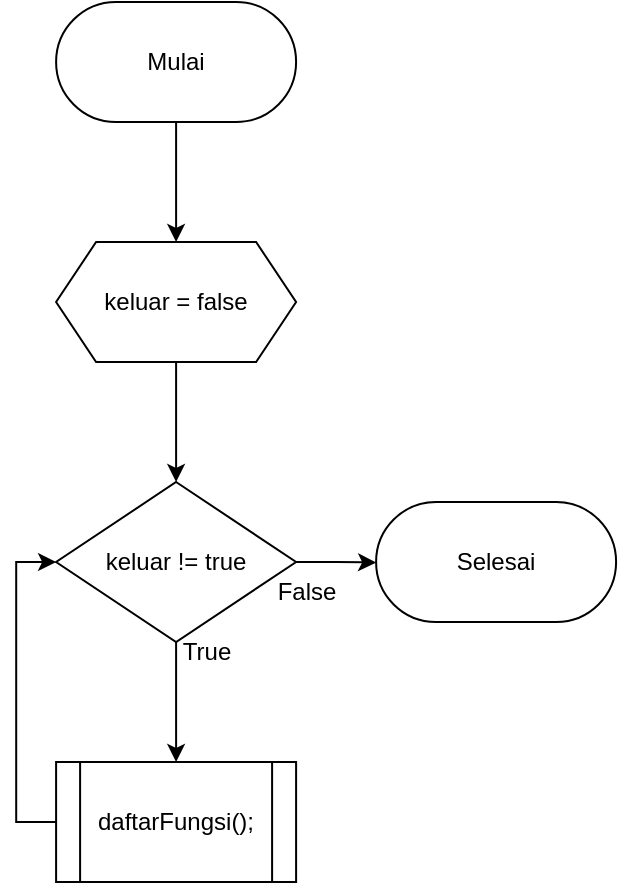 <mxfile version="21.3.4" type="device" pages="18">
  <diagram name="Main" id="yf21t2I_SIorAenm-6VJ">
    <mxGraphModel dx="1050" dy="573" grid="1" gridSize="10" guides="1" tooltips="1" connect="1" arrows="1" fold="1" page="1" pageScale="1" pageWidth="827" pageHeight="583" math="0" shadow="0">
      <root>
        <mxCell id="-Q6ToPC5lMocoBYUycg9-0" />
        <mxCell id="-Q6ToPC5lMocoBYUycg9-1" parent="-Q6ToPC5lMocoBYUycg9-0" />
        <mxCell id="RJW6OjStlx8zS0p3G4in-0" style="edgeStyle=orthogonalEdgeStyle;rounded=0;orthogonalLoop=1;jettySize=auto;html=1;exitX=0.5;exitY=1;exitDx=0;exitDy=0;entryX=0.5;entryY=0;entryDx=0;entryDy=0;" parent="-Q6ToPC5lMocoBYUycg9-1" source="RJW6OjStlx8zS0p3G4in-1" target="RJW6OjStlx8zS0p3G4in-8" edge="1">
          <mxGeometry relative="1" as="geometry" />
        </mxCell>
        <mxCell id="RJW6OjStlx8zS0p3G4in-1" value="Mulai" style="rounded=1;whiteSpace=wrap;html=1;arcSize=50;" parent="-Q6ToPC5lMocoBYUycg9-1" vertex="1">
          <mxGeometry x="283.05" y="71" width="120" height="60" as="geometry" />
        </mxCell>
        <mxCell id="RJW6OjStlx8zS0p3G4in-4" style="edgeStyle=orthogonalEdgeStyle;rounded=0;orthogonalLoop=1;jettySize=auto;html=1;exitX=0.5;exitY=1;exitDx=0;exitDy=0;entryX=0.5;entryY=0;entryDx=0;entryDy=0;" parent="-Q6ToPC5lMocoBYUycg9-1" source="RJW6OjStlx8zS0p3G4in-6" target="RJW6OjStlx8zS0p3G4in-10" edge="1">
          <mxGeometry relative="1" as="geometry" />
        </mxCell>
        <mxCell id="RJW6OjStlx8zS0p3G4in-5" style="edgeStyle=orthogonalEdgeStyle;rounded=0;orthogonalLoop=1;jettySize=auto;html=1;exitX=1;exitY=0.5;exitDx=0;exitDy=0;" parent="-Q6ToPC5lMocoBYUycg9-1" source="RJW6OjStlx8zS0p3G4in-6" edge="1">
          <mxGeometry relative="1" as="geometry">
            <mxPoint x="443.05" y="351.261" as="targetPoint" />
          </mxGeometry>
        </mxCell>
        <mxCell id="RJW6OjStlx8zS0p3G4in-6" value="keluar != true" style="rhombus;whiteSpace=wrap;html=1;" parent="-Q6ToPC5lMocoBYUycg9-1" vertex="1">
          <mxGeometry x="283.05" y="311" width="120" height="80" as="geometry" />
        </mxCell>
        <mxCell id="eSfC8OTNEWK124gdMGse-2" style="edgeStyle=orthogonalEdgeStyle;rounded=0;orthogonalLoop=1;jettySize=auto;html=1;exitX=0.5;exitY=1;exitDx=0;exitDy=0;entryX=0.5;entryY=0;entryDx=0;entryDy=0;" parent="-Q6ToPC5lMocoBYUycg9-1" source="RJW6OjStlx8zS0p3G4in-8" target="RJW6OjStlx8zS0p3G4in-6" edge="1">
          <mxGeometry relative="1" as="geometry" />
        </mxCell>
        <mxCell id="RJW6OjStlx8zS0p3G4in-8" value="keluar = false" style="shape=hexagon;perimeter=hexagonPerimeter2;whiteSpace=wrap;html=1;fixedSize=1;" parent="-Q6ToPC5lMocoBYUycg9-1" vertex="1">
          <mxGeometry x="283.05" y="191" width="120" height="60" as="geometry" />
        </mxCell>
        <mxCell id="iuaWRSHBlqMTX7CKvU35-0" style="edgeStyle=orthogonalEdgeStyle;rounded=0;orthogonalLoop=1;jettySize=auto;html=1;exitX=0;exitY=0.5;exitDx=0;exitDy=0;entryX=0;entryY=0.5;entryDx=0;entryDy=0;" parent="-Q6ToPC5lMocoBYUycg9-1" source="RJW6OjStlx8zS0p3G4in-10" target="RJW6OjStlx8zS0p3G4in-6" edge="1">
          <mxGeometry relative="1" as="geometry" />
        </mxCell>
        <mxCell id="RJW6OjStlx8zS0p3G4in-10" value="daftarFungsi();" style="shape=process;whiteSpace=wrap;html=1;backgroundOutline=1;" parent="-Q6ToPC5lMocoBYUycg9-1" vertex="1">
          <mxGeometry x="283.05" y="451" width="120" height="60" as="geometry" />
        </mxCell>
        <mxCell id="RJW6OjStlx8zS0p3G4in-13" value="Selesai" style="rounded=1;whiteSpace=wrap;html=1;arcSize=50;" parent="-Q6ToPC5lMocoBYUycg9-1" vertex="1">
          <mxGeometry x="443.05" y="321" width="120" height="60" as="geometry" />
        </mxCell>
        <mxCell id="RJW6OjStlx8zS0p3G4in-14" value="True" style="text;html=1;align=center;verticalAlign=middle;resizable=0;points=[];autosize=1;strokeColor=none;fillColor=none;" parent="-Q6ToPC5lMocoBYUycg9-1" vertex="1">
          <mxGeometry x="333.05" y="381" width="50" height="30" as="geometry" />
        </mxCell>
        <mxCell id="RJW6OjStlx8zS0p3G4in-15" value="False" style="text;html=1;align=center;verticalAlign=middle;resizable=0;points=[];autosize=1;strokeColor=none;fillColor=none;" parent="-Q6ToPC5lMocoBYUycg9-1" vertex="1">
          <mxGeometry x="383.05" y="351" width="50" height="30" as="geometry" />
        </mxCell>
      </root>
    </mxGraphModel>
  </diagram>
  <diagram id="2ScDYSqvuSwwN7-OaqsF" name="DaftarFungsi">
    <mxGraphModel dx="1050" dy="573" grid="1" gridSize="10" guides="1" tooltips="1" connect="1" arrows="1" fold="1" page="1" pageScale="1" pageWidth="827" pageHeight="583" math="0" shadow="0">
      <root>
        <mxCell id="0" />
        <mxCell id="1" parent="0" />
        <mxCell id="eyzxWYL5bm8ARD0IA7An-12" style="edgeStyle=orthogonalEdgeStyle;rounded=0;orthogonalLoop=1;jettySize=auto;html=1;exitX=0.5;exitY=1;exitDx=0;exitDy=0;entryX=0.5;entryY=0;entryDx=0;entryDy=0;" parent="1" source="iYanTbWozDtQ49uImQiu-2" target="iYanTbWozDtQ49uImQiu-5" edge="1">
          <mxGeometry relative="1" as="geometry" />
        </mxCell>
        <mxCell id="iYanTbWozDtQ49uImQiu-2" value="Mulai" style="rounded=1;whiteSpace=wrap;html=1;arcSize=50;" parent="1" vertex="1">
          <mxGeometry x="84.0" y="62" width="120" height="60" as="geometry" />
        </mxCell>
        <mxCell id="eyzxWYL5bm8ARD0IA7An-2" style="edgeStyle=orthogonalEdgeStyle;rounded=0;orthogonalLoop=1;jettySize=auto;html=1;exitX=1;exitY=0.5;exitDx=0;exitDy=0;" parent="1" source="iYanTbWozDtQ49uImQiu-5" target="eyzxWYL5bm8ARD0IA7An-1" edge="1">
          <mxGeometry relative="1" as="geometry" />
        </mxCell>
        <mxCell id="eyzxWYL5bm8ARD0IA7An-13" style="edgeStyle=orthogonalEdgeStyle;rounded=0;orthogonalLoop=1;jettySize=auto;html=1;exitX=0.5;exitY=1;exitDx=0;exitDy=0;entryX=0.5;entryY=0;entryDx=0;entryDy=0;" parent="1" source="iYanTbWozDtQ49uImQiu-5" target="eyzxWYL5bm8ARD0IA7An-5" edge="1">
          <mxGeometry relative="1" as="geometry" />
        </mxCell>
        <mxCell id="iYanTbWozDtQ49uImQiu-5" value="admin" style="rhombus;whiteSpace=wrap;html=1;" parent="1" vertex="1">
          <mxGeometry x="102.48" y="182" width="83.05" height="80" as="geometry" />
        </mxCell>
        <mxCell id="eyzxWYL5bm8ARD0IA7An-23" style="edgeStyle=orthogonalEdgeStyle;rounded=0;orthogonalLoop=1;jettySize=auto;html=1;exitX=1;exitY=0.5;exitDx=0;exitDy=0;" parent="1" source="eyzxWYL5bm8ARD0IA7An-1" edge="1">
          <mxGeometry relative="1" as="geometry">
            <mxPoint x="384" y="362" as="targetPoint" />
          </mxGeometry>
        </mxCell>
        <mxCell id="eyzxWYL5bm8ARD0IA7An-1" value="Tampilkan menu untuk admin" style="shape=parallelogram;perimeter=parallelogramPerimeter;whiteSpace=wrap;html=1;fixedSize=1;" parent="1" vertex="1">
          <mxGeometry x="234" y="192" width="120" height="60" as="geometry" />
        </mxCell>
        <mxCell id="eyzxWYL5bm8ARD0IA7An-3" style="edgeStyle=orthogonalEdgeStyle;rounded=0;orthogonalLoop=1;jettySize=auto;html=1;exitX=0.5;exitY=1;exitDx=0;exitDy=0;entryX=0.5;entryY=0;entryDx=0;entryDy=0;" parent="1" source="eyzxWYL5bm8ARD0IA7An-5" edge="1">
          <mxGeometry relative="1" as="geometry">
            <mxPoint x="144.0" y="462" as="targetPoint" />
          </mxGeometry>
        </mxCell>
        <mxCell id="eyzxWYL5bm8ARD0IA7An-4" style="edgeStyle=orthogonalEdgeStyle;rounded=0;orthogonalLoop=1;jettySize=auto;html=1;exitX=1;exitY=0.5;exitDx=0;exitDy=0;" parent="1" source="eyzxWYL5bm8ARD0IA7An-5" target="eyzxWYL5bm8ARD0IA7An-7" edge="1">
          <mxGeometry relative="1" as="geometry" />
        </mxCell>
        <mxCell id="eyzxWYL5bm8ARD0IA7An-5" value="pelanggan" style="rhombus;whiteSpace=wrap;html=1;" parent="1" vertex="1">
          <mxGeometry x="102.48" y="322" width="83.05" height="80" as="geometry" />
        </mxCell>
        <mxCell id="eyzxWYL5bm8ARD0IA7An-22" style="edgeStyle=orthogonalEdgeStyle;rounded=0;orthogonalLoop=1;jettySize=auto;html=1;exitX=1;exitY=0.5;exitDx=0;exitDy=0;" parent="1" source="eyzxWYL5bm8ARD0IA7An-7" edge="1">
          <mxGeometry relative="1" as="geometry">
            <mxPoint x="384" y="362" as="targetPoint" />
          </mxGeometry>
        </mxCell>
        <mxCell id="eyzxWYL5bm8ARD0IA7An-7" value="Tampilkan menu untuk pelanggan" style="shape=parallelogram;perimeter=parallelogramPerimeter;whiteSpace=wrap;html=1;fixedSize=1;" parent="1" vertex="1">
          <mxGeometry x="234" y="332" width="120" height="60" as="geometry" />
        </mxCell>
        <mxCell id="eyzxWYL5bm8ARD0IA7An-24" style="edgeStyle=orthogonalEdgeStyle;rounded=0;orthogonalLoop=1;jettySize=auto;html=1;exitX=1;exitY=0.5;exitDx=0;exitDy=0;" parent="1" source="eyzxWYL5bm8ARD0IA7An-11" edge="1">
          <mxGeometry relative="1" as="geometry">
            <mxPoint x="384" y="362" as="targetPoint" />
          </mxGeometry>
        </mxCell>
        <mxCell id="eyzxWYL5bm8ARD0IA7An-11" value="Tampilkan menu untuk login atau register" style="shape=parallelogram;perimeter=parallelogramPerimeter;whiteSpace=wrap;html=1;fixedSize=1;" parent="1" vertex="1">
          <mxGeometry x="84" y="462" width="120" height="60" as="geometry" />
        </mxCell>
        <mxCell id="eyzxWYL5bm8ARD0IA7An-28" style="edgeStyle=orthogonalEdgeStyle;rounded=0;orthogonalLoop=1;jettySize=auto;html=1;exitX=1;exitY=0.5;exitDx=0;exitDy=0;" parent="1" source="eyzxWYL5bm8ARD0IA7An-15" target="eyzxWYL5bm8ARD0IA7An-27" edge="1">
          <mxGeometry relative="1" as="geometry" />
        </mxCell>
        <mxCell id="eyzxWYL5bm8ARD0IA7An-15" value="pilihMenu();" style="shape=process;whiteSpace=wrap;html=1;backgroundOutline=1;" parent="1" vertex="1">
          <mxGeometry x="444" y="332" width="120" height="60" as="geometry" />
        </mxCell>
        <mxCell id="eyzxWYL5bm8ARD0IA7An-26" style="edgeStyle=orthogonalEdgeStyle;rounded=0;orthogonalLoop=1;jettySize=auto;html=1;entryX=0;entryY=0.5;entryDx=0;entryDy=0;" parent="1" target="eyzxWYL5bm8ARD0IA7An-15" edge="1">
          <mxGeometry relative="1" as="geometry">
            <mxPoint x="384" y="362" as="sourcePoint" />
            <mxPoint x="254" y="372" as="targetPoint" />
          </mxGeometry>
        </mxCell>
        <mxCell id="eyzxWYL5bm8ARD0IA7An-27" value="Selesai" style="rounded=1;whiteSpace=wrap;html=1;arcSize=50;" parent="1" vertex="1">
          <mxGeometry x="624" y="332" width="120" height="60" as="geometry" />
        </mxCell>
      </root>
    </mxGraphModel>
  </diagram>
  <diagram name="PilihMenu" id="D4gW78Bjze9VaSn4ocee">
    <mxGraphModel dx="1750" dy="955" grid="1" gridSize="10" guides="1" tooltips="1" connect="1" arrows="1" fold="1" page="1" pageScale="1" pageWidth="2336" pageHeight="1654" math="0" shadow="0">
      <root>
        <mxCell id="zEKWUnfNXMdYSRxdrPH4-0" />
        <mxCell id="zEKWUnfNXMdYSRxdrPH4-1" parent="zEKWUnfNXMdYSRxdrPH4-0" />
        <mxCell id="6gpZHONcpBrdB_GFgqyb-26" style="edgeStyle=orthogonalEdgeStyle;rounded=0;orthogonalLoop=1;jettySize=auto;html=1;exitX=0.5;exitY=1;exitDx=0;exitDy=0;entryX=0.5;entryY=0;entryDx=0;entryDy=0;" parent="zEKWUnfNXMdYSRxdrPH4-1" source="zEKWUnfNXMdYSRxdrPH4-3" target="-Jx0nXyBbL7y-Y6nOMjc-0" edge="1">
          <mxGeometry relative="1" as="geometry" />
        </mxCell>
        <mxCell id="zEKWUnfNXMdYSRxdrPH4-3" value="Mulai" style="rounded=1;whiteSpace=wrap;html=1;arcSize=50;" parent="zEKWUnfNXMdYSRxdrPH4-1" vertex="1">
          <mxGeometry x="140.0" y="483" width="120" height="60" as="geometry" />
        </mxCell>
        <mxCell id="6gpZHONcpBrdB_GFgqyb-28" style="edgeStyle=orthogonalEdgeStyle;rounded=0;orthogonalLoop=1;jettySize=auto;html=1;exitX=0.5;exitY=1;exitDx=0;exitDy=0;entryX=0.5;entryY=0;entryDx=0;entryDy=0;" parent="zEKWUnfNXMdYSRxdrPH4-1" source="b3bVTIUL_6BhRzpiR4hB-0" target="6gpZHONcpBrdB_GFgqyb-2" edge="1">
          <mxGeometry relative="1" as="geometry" />
        </mxCell>
        <mxCell id="b3bVTIUL_6BhRzpiR4hB-0" value="input ke var pilih" style="shape=parallelogram;perimeter=parallelogramPerimeter;whiteSpace=wrap;html=1;fixedSize=1;" parent="zEKWUnfNXMdYSRxdrPH4-1" vertex="1">
          <mxGeometry x="140" y="721" width="120" height="60" as="geometry" />
        </mxCell>
        <mxCell id="6gpZHONcpBrdB_GFgqyb-27" style="edgeStyle=orthogonalEdgeStyle;rounded=0;orthogonalLoop=1;jettySize=auto;html=1;exitX=0.5;exitY=1;exitDx=0;exitDy=0;" parent="zEKWUnfNXMdYSRxdrPH4-1" source="-Jx0nXyBbL7y-Y6nOMjc-0" target="b3bVTIUL_6BhRzpiR4hB-0" edge="1">
          <mxGeometry relative="1" as="geometry" />
        </mxCell>
        <mxCell id="-Jx0nXyBbL7y-Y6nOMjc-0" value="int pilih;" style="shape=hexagon;perimeter=hexagonPerimeter2;whiteSpace=wrap;html=1;fixedSize=1;" parent="zEKWUnfNXMdYSRxdrPH4-1" vertex="1">
          <mxGeometry x="140.0" y="601" width="120" height="60" as="geometry" />
        </mxCell>
        <mxCell id="6gpZHONcpBrdB_GFgqyb-1" style="edgeStyle=orthogonalEdgeStyle;rounded=0;orthogonalLoop=1;jettySize=auto;html=1;exitX=0.5;exitY=1;exitDx=0;exitDy=0;entryX=0.5;entryY=0;entryDx=0;entryDy=0;" parent="zEKWUnfNXMdYSRxdrPH4-1" source="6gpZHONcpBrdB_GFgqyb-2" target="6gpZHONcpBrdB_GFgqyb-7" edge="1">
          <mxGeometry relative="1" as="geometry" />
        </mxCell>
        <mxCell id="6gpZHONcpBrdB_GFgqyb-17" style="edgeStyle=orthogonalEdgeStyle;rounded=0;orthogonalLoop=1;jettySize=auto;html=1;exitX=1;exitY=0.5;exitDx=0;exitDy=0;entryX=0;entryY=0.5;entryDx=0;entryDy=0;" parent="zEKWUnfNXMdYSRxdrPH4-1" source="6gpZHONcpBrdB_GFgqyb-2" target="6gpZHONcpBrdB_GFgqyb-16" edge="1">
          <mxGeometry relative="1" as="geometry" />
        </mxCell>
        <mxCell id="6gpZHONcpBrdB_GFgqyb-2" value="admin" style="rhombus;whiteSpace=wrap;html=1;" parent="zEKWUnfNXMdYSRxdrPH4-1" vertex="1">
          <mxGeometry x="158.48" y="835" width="83.05" height="80" as="geometry" />
        </mxCell>
        <mxCell id="6gpZHONcpBrdB_GFgqyb-19" style="edgeStyle=orthogonalEdgeStyle;rounded=0;orthogonalLoop=1;jettySize=auto;html=1;exitX=1;exitY=0.5;exitDx=0;exitDy=0;" parent="zEKWUnfNXMdYSRxdrPH4-1" source="6gpZHONcpBrdB_GFgqyb-7" target="6gpZHONcpBrdB_GFgqyb-18" edge="1">
          <mxGeometry relative="1" as="geometry" />
        </mxCell>
        <mxCell id="6gpZHONcpBrdB_GFgqyb-25" style="edgeStyle=orthogonalEdgeStyle;rounded=0;orthogonalLoop=1;jettySize=auto;html=1;exitX=0.5;exitY=1;exitDx=0;exitDy=0;entryX=0.5;entryY=0;entryDx=0;entryDy=0;" parent="zEKWUnfNXMdYSRxdrPH4-1" source="6gpZHONcpBrdB_GFgqyb-7" target="6gpZHONcpBrdB_GFgqyb-24" edge="1">
          <mxGeometry relative="1" as="geometry" />
        </mxCell>
        <mxCell id="6gpZHONcpBrdB_GFgqyb-7" value="pelanggan" style="rhombus;whiteSpace=wrap;html=1;" parent="zEKWUnfNXMdYSRxdrPH4-1" vertex="1">
          <mxGeometry x="158.48" y="975" width="83.05" height="80" as="geometry" />
        </mxCell>
        <mxCell id="6gpZHONcpBrdB_GFgqyb-31" style="edgeStyle=orthogonalEdgeStyle;rounded=0;orthogonalLoop=1;jettySize=auto;html=1;exitX=1;exitY=0.5;exitDx=0;exitDy=0;" parent="zEKWUnfNXMdYSRxdrPH4-1" source="6gpZHONcpBrdB_GFgqyb-16" edge="1">
          <mxGeometry relative="1" as="geometry">
            <mxPoint x="456" y="1021" as="targetPoint" />
          </mxGeometry>
        </mxCell>
        <mxCell id="6gpZHONcpBrdB_GFgqyb-16" value="pilih menu admin" style="shape=process;whiteSpace=wrap;html=1;backgroundOutline=1;" parent="zEKWUnfNXMdYSRxdrPH4-1" vertex="1">
          <mxGeometry x="306" y="845" width="120" height="60" as="geometry" />
        </mxCell>
        <mxCell id="6gpZHONcpBrdB_GFgqyb-30" style="edgeStyle=orthogonalEdgeStyle;rounded=0;orthogonalLoop=1;jettySize=auto;html=1;exitX=1;exitY=0.5;exitDx=0;exitDy=0;" parent="zEKWUnfNXMdYSRxdrPH4-1" source="6gpZHONcpBrdB_GFgqyb-18" edge="1">
          <mxGeometry relative="1" as="geometry">
            <mxPoint x="456" y="1015" as="targetPoint" />
          </mxGeometry>
        </mxCell>
        <mxCell id="6gpZHONcpBrdB_GFgqyb-18" value="pilih menu pelanggan" style="shape=process;whiteSpace=wrap;html=1;backgroundOutline=1;" parent="zEKWUnfNXMdYSRxdrPH4-1" vertex="1">
          <mxGeometry x="306" y="985" width="120" height="60" as="geometry" />
        </mxCell>
        <mxCell id="6gpZHONcpBrdB_GFgqyb-32" style="edgeStyle=orthogonalEdgeStyle;rounded=0;orthogonalLoop=1;jettySize=auto;html=1;exitX=1;exitY=0.5;exitDx=0;exitDy=0;" parent="zEKWUnfNXMdYSRxdrPH4-1" source="6gpZHONcpBrdB_GFgqyb-24" edge="1">
          <mxGeometry relative="1" as="geometry">
            <mxPoint x="456" y="1011" as="targetPoint" />
          </mxGeometry>
        </mxCell>
        <mxCell id="6gpZHONcpBrdB_GFgqyb-24" value="pilih menu yang belum login" style="shape=process;whiteSpace=wrap;html=1;backgroundOutline=1;" parent="zEKWUnfNXMdYSRxdrPH4-1" vertex="1">
          <mxGeometry x="140" y="1111" width="120" height="60" as="geometry" />
        </mxCell>
        <mxCell id="6gpZHONcpBrdB_GFgqyb-29" value="Selesai" style="rounded=1;whiteSpace=wrap;html=1;arcSize=50;" parent="zEKWUnfNXMdYSRxdrPH4-1" vertex="1">
          <mxGeometry x="506" y="985" width="120" height="60" as="geometry" />
        </mxCell>
        <mxCell id="6gpZHONcpBrdB_GFgqyb-33" style="edgeStyle=orthogonalEdgeStyle;rounded=0;orthogonalLoop=1;jettySize=auto;html=1;entryX=0;entryY=0.5;entryDx=0;entryDy=0;" parent="zEKWUnfNXMdYSRxdrPH4-1" target="6gpZHONcpBrdB_GFgqyb-29" edge="1">
          <mxGeometry relative="1" as="geometry">
            <mxPoint x="466" y="1025" as="targetPoint" />
            <mxPoint x="456" y="1015" as="sourcePoint" />
          </mxGeometry>
        </mxCell>
        <mxCell id="04Zmcm5LCiCZQ_mgdUpr-0" style="edgeStyle=orthogonalEdgeStyle;rounded=0;orthogonalLoop=1;jettySize=auto;html=1;exitX=0.5;exitY=1;exitDx=0;exitDy=0;entryX=0.5;entryY=0;entryDx=0;entryDy=0;" parent="zEKWUnfNXMdYSRxdrPH4-1" source="04Zmcm5LCiCZQ_mgdUpr-1" target="04Zmcm5LCiCZQ_mgdUpr-4" edge="1">
          <mxGeometry relative="1" as="geometry" />
        </mxCell>
        <mxCell id="04Zmcm5LCiCZQ_mgdUpr-1" value="Mulai pilih menu admin" style="rounded=1;whiteSpace=wrap;html=1;arcSize=50;" parent="zEKWUnfNXMdYSRxdrPH4-1" vertex="1">
          <mxGeometry x="670" y="47" width="120" height="60" as="geometry" />
        </mxCell>
        <mxCell id="fkf25VTfNJaFiY9lrLj3-5" style="edgeStyle=orthogonalEdgeStyle;rounded=0;orthogonalLoop=1;jettySize=auto;html=1;exitX=1;exitY=0.5;exitDx=0;exitDy=0;entryX=0;entryY=0.5;entryDx=0;entryDy=0;" parent="zEKWUnfNXMdYSRxdrPH4-1" source="04Zmcm5LCiCZQ_mgdUpr-4" target="04Zmcm5LCiCZQ_mgdUpr-30" edge="1">
          <mxGeometry relative="1" as="geometry" />
        </mxCell>
        <mxCell id="fkf25VTfNJaFiY9lrLj3-6" style="edgeStyle=orthogonalEdgeStyle;rounded=0;orthogonalLoop=1;jettySize=auto;html=1;exitX=0.5;exitY=1;exitDx=0;exitDy=0;entryX=0.5;entryY=0;entryDx=0;entryDy=0;" parent="zEKWUnfNXMdYSRxdrPH4-1" source="04Zmcm5LCiCZQ_mgdUpr-4" target="04Zmcm5LCiCZQ_mgdUpr-9" edge="1">
          <mxGeometry relative="1" as="geometry" />
        </mxCell>
        <mxCell id="04Zmcm5LCiCZQ_mgdUpr-4" value="1" style="rhombus;whiteSpace=wrap;html=1;" parent="zEKWUnfNXMdYSRxdrPH4-1" vertex="1">
          <mxGeometry x="688.48" y="167" width="83.05" height="80" as="geometry" />
        </mxCell>
        <mxCell id="fkf25VTfNJaFiY9lrLj3-7" style="edgeStyle=orthogonalEdgeStyle;rounded=0;orthogonalLoop=1;jettySize=auto;html=1;exitX=1;exitY=0.5;exitDx=0;exitDy=0;entryX=0;entryY=0.5;entryDx=0;entryDy=0;" parent="zEKWUnfNXMdYSRxdrPH4-1" source="04Zmcm5LCiCZQ_mgdUpr-9" target="04Zmcm5LCiCZQ_mgdUpr-31" edge="1">
          <mxGeometry relative="1" as="geometry" />
        </mxCell>
        <mxCell id="fkf25VTfNJaFiY9lrLj3-8" style="edgeStyle=orthogonalEdgeStyle;rounded=0;orthogonalLoop=1;jettySize=auto;html=1;exitX=0.5;exitY=1;exitDx=0;exitDy=0;entryX=0.5;entryY=0;entryDx=0;entryDy=0;" parent="zEKWUnfNXMdYSRxdrPH4-1" source="04Zmcm5LCiCZQ_mgdUpr-9" target="04Zmcm5LCiCZQ_mgdUpr-22" edge="1">
          <mxGeometry relative="1" as="geometry" />
        </mxCell>
        <mxCell id="04Zmcm5LCiCZQ_mgdUpr-9" value="2" style="rhombus;whiteSpace=wrap;html=1;" parent="zEKWUnfNXMdYSRxdrPH4-1" vertex="1">
          <mxGeometry x="688.48" y="307" width="83.05" height="80" as="geometry" />
        </mxCell>
        <mxCell id="fkf25VTfNJaFiY9lrLj3-9" style="edgeStyle=orthogonalEdgeStyle;rounded=0;orthogonalLoop=1;jettySize=auto;html=1;exitX=1;exitY=0.5;exitDx=0;exitDy=0;entryX=0;entryY=0.5;entryDx=0;entryDy=0;" parent="zEKWUnfNXMdYSRxdrPH4-1" source="04Zmcm5LCiCZQ_mgdUpr-22" target="04Zmcm5LCiCZQ_mgdUpr-32" edge="1">
          <mxGeometry relative="1" as="geometry" />
        </mxCell>
        <mxCell id="fkf25VTfNJaFiY9lrLj3-10" style="edgeStyle=orthogonalEdgeStyle;rounded=0;orthogonalLoop=1;jettySize=auto;html=1;exitX=0.5;exitY=1;exitDx=0;exitDy=0;entryX=0.5;entryY=0;entryDx=0;entryDy=0;" parent="zEKWUnfNXMdYSRxdrPH4-1" source="04Zmcm5LCiCZQ_mgdUpr-22" target="04Zmcm5LCiCZQ_mgdUpr-25" edge="1">
          <mxGeometry relative="1" as="geometry" />
        </mxCell>
        <mxCell id="04Zmcm5LCiCZQ_mgdUpr-22" value="3" style="rhombus;whiteSpace=wrap;html=1;" parent="zEKWUnfNXMdYSRxdrPH4-1" vertex="1">
          <mxGeometry x="688.48" y="447" width="83.05" height="80" as="geometry" />
        </mxCell>
        <mxCell id="fkf25VTfNJaFiY9lrLj3-11" style="edgeStyle=orthogonalEdgeStyle;rounded=0;orthogonalLoop=1;jettySize=auto;html=1;exitX=0.5;exitY=1;exitDx=0;exitDy=0;entryX=0.5;entryY=0;entryDx=0;entryDy=0;" parent="zEKWUnfNXMdYSRxdrPH4-1" source="04Zmcm5LCiCZQ_mgdUpr-25" target="04Zmcm5LCiCZQ_mgdUpr-29" edge="1">
          <mxGeometry relative="1" as="geometry" />
        </mxCell>
        <mxCell id="fkf25VTfNJaFiY9lrLj3-12" style="edgeStyle=orthogonalEdgeStyle;rounded=0;orthogonalLoop=1;jettySize=auto;html=1;exitX=1;exitY=0.5;exitDx=0;exitDy=0;" parent="zEKWUnfNXMdYSRxdrPH4-1" source="04Zmcm5LCiCZQ_mgdUpr-25" target="04Zmcm5LCiCZQ_mgdUpr-33" edge="1">
          <mxGeometry relative="1" as="geometry" />
        </mxCell>
        <mxCell id="04Zmcm5LCiCZQ_mgdUpr-25" value="4" style="rhombus;whiteSpace=wrap;html=1;" parent="zEKWUnfNXMdYSRxdrPH4-1" vertex="1">
          <mxGeometry x="688.48" y="587" width="83.05" height="80" as="geometry" />
        </mxCell>
        <mxCell id="04Zmcm5LCiCZQ_mgdUpr-29" value="A" style="ellipse;whiteSpace=wrap;html=1;aspect=fixed;" parent="zEKWUnfNXMdYSRxdrPH4-1" vertex="1">
          <mxGeometry x="690" y="727" width="80" height="80" as="geometry" />
        </mxCell>
        <mxCell id="fkf25VTfNJaFiY9lrLj3-1" style="edgeStyle=orthogonalEdgeStyle;rounded=0;orthogonalLoop=1;jettySize=auto;html=1;exitX=1;exitY=0.5;exitDx=0;exitDy=0;entryX=0.5;entryY=0;entryDx=0;entryDy=0;" parent="zEKWUnfNXMdYSRxdrPH4-1" source="04Zmcm5LCiCZQ_mgdUpr-30" target="fkf25VTfNJaFiY9lrLj3-0" edge="1">
          <mxGeometry relative="1" as="geometry" />
        </mxCell>
        <mxCell id="04Zmcm5LCiCZQ_mgdUpr-30" value="lihatPaket()" style="shape=process;whiteSpace=wrap;html=1;backgroundOutline=1;" parent="zEKWUnfNXMdYSRxdrPH4-1" vertex="1">
          <mxGeometry x="830" y="177" width="120" height="60" as="geometry" />
        </mxCell>
        <mxCell id="fkf25VTfNJaFiY9lrLj3-2" style="edgeStyle=orthogonalEdgeStyle;rounded=0;orthogonalLoop=1;jettySize=auto;html=1;exitX=1;exitY=0.5;exitDx=0;exitDy=0;" parent="zEKWUnfNXMdYSRxdrPH4-1" source="04Zmcm5LCiCZQ_mgdUpr-31" edge="1">
          <mxGeometry relative="1" as="geometry">
            <mxPoint x="1010" y="347.25" as="targetPoint" />
          </mxGeometry>
        </mxCell>
        <mxCell id="04Zmcm5LCiCZQ_mgdUpr-31" value="tambahPaket()" style="shape=process;whiteSpace=wrap;html=1;backgroundOutline=1;" parent="zEKWUnfNXMdYSRxdrPH4-1" vertex="1">
          <mxGeometry x="830" y="317" width="120" height="60" as="geometry" />
        </mxCell>
        <mxCell id="fkf25VTfNJaFiY9lrLj3-3" style="edgeStyle=orthogonalEdgeStyle;rounded=0;orthogonalLoop=1;jettySize=auto;html=1;exitX=1;exitY=0.5;exitDx=0;exitDy=0;" parent="zEKWUnfNXMdYSRxdrPH4-1" source="04Zmcm5LCiCZQ_mgdUpr-32" edge="1">
          <mxGeometry relative="1" as="geometry">
            <mxPoint x="1010" y="487.25" as="targetPoint" />
          </mxGeometry>
        </mxCell>
        <mxCell id="04Zmcm5LCiCZQ_mgdUpr-32" value="hapusPaket()" style="shape=process;whiteSpace=wrap;html=1;backgroundOutline=1;" parent="zEKWUnfNXMdYSRxdrPH4-1" vertex="1">
          <mxGeometry x="830" y="457" width="120" height="60" as="geometry" />
        </mxCell>
        <mxCell id="fkf25VTfNJaFiY9lrLj3-4" style="edgeStyle=orthogonalEdgeStyle;rounded=0;orthogonalLoop=1;jettySize=auto;html=1;exitX=1;exitY=0.5;exitDx=0;exitDy=0;" parent="zEKWUnfNXMdYSRxdrPH4-1" source="04Zmcm5LCiCZQ_mgdUpr-33" edge="1">
          <mxGeometry relative="1" as="geometry">
            <mxPoint x="1010" y="627.25" as="targetPoint" />
          </mxGeometry>
        </mxCell>
        <mxCell id="04Zmcm5LCiCZQ_mgdUpr-33" value="updateHargaPaket()" style="shape=process;whiteSpace=wrap;html=1;backgroundOutline=1;" parent="zEKWUnfNXMdYSRxdrPH4-1" vertex="1">
          <mxGeometry x="830" y="597" width="120" height="60" as="geometry" />
        </mxCell>
        <mxCell id="fkf25VTfNJaFiY9lrLj3-13" style="edgeStyle=orthogonalEdgeStyle;rounded=0;orthogonalLoop=1;jettySize=auto;html=1;exitX=1;exitY=0.5;exitDx=0;exitDy=0;entryX=0;entryY=0.5;entryDx=0;entryDy=0;" parent="zEKWUnfNXMdYSRxdrPH4-1" source="04Zmcm5LCiCZQ_mgdUpr-35" target="04Zmcm5LCiCZQ_mgdUpr-39" edge="1">
          <mxGeometry relative="1" as="geometry" />
        </mxCell>
        <mxCell id="fkf25VTfNJaFiY9lrLj3-14" style="edgeStyle=orthogonalEdgeStyle;rounded=0;orthogonalLoop=1;jettySize=auto;html=1;exitX=0.5;exitY=1;exitDx=0;exitDy=0;entryX=0.5;entryY=0;entryDx=0;entryDy=0;" parent="zEKWUnfNXMdYSRxdrPH4-1" source="04Zmcm5LCiCZQ_mgdUpr-35" target="04Zmcm5LCiCZQ_mgdUpr-36" edge="1">
          <mxGeometry relative="1" as="geometry" />
        </mxCell>
        <mxCell id="04Zmcm5LCiCZQ_mgdUpr-35" value="5" style="rhombus;whiteSpace=wrap;html=1;" parent="zEKWUnfNXMdYSRxdrPH4-1" vertex="1">
          <mxGeometry x="1130" y="167" width="83.05" height="80" as="geometry" />
        </mxCell>
        <mxCell id="fkf25VTfNJaFiY9lrLj3-15" style="edgeStyle=orthogonalEdgeStyle;rounded=0;orthogonalLoop=1;jettySize=auto;html=1;exitX=1;exitY=0.5;exitDx=0;exitDy=0;" parent="zEKWUnfNXMdYSRxdrPH4-1" source="04Zmcm5LCiCZQ_mgdUpr-36" edge="1">
          <mxGeometry relative="1" as="geometry">
            <mxPoint x="1270" y="347.25" as="targetPoint" />
          </mxGeometry>
        </mxCell>
        <mxCell id="fkf25VTfNJaFiY9lrLj3-16" style="edgeStyle=orthogonalEdgeStyle;rounded=0;orthogonalLoop=1;jettySize=auto;html=1;exitX=0.5;exitY=1;exitDx=0;exitDy=0;entryX=0.5;entryY=0;entryDx=0;entryDy=0;" parent="zEKWUnfNXMdYSRxdrPH4-1" source="04Zmcm5LCiCZQ_mgdUpr-36" target="04Zmcm5LCiCZQ_mgdUpr-37" edge="1">
          <mxGeometry relative="1" as="geometry" />
        </mxCell>
        <mxCell id="04Zmcm5LCiCZQ_mgdUpr-36" value="6" style="rhombus;whiteSpace=wrap;html=1;" parent="zEKWUnfNXMdYSRxdrPH4-1" vertex="1">
          <mxGeometry x="1130" y="307" width="83.05" height="80" as="geometry" />
        </mxCell>
        <mxCell id="fkf25VTfNJaFiY9lrLj3-17" style="edgeStyle=orthogonalEdgeStyle;rounded=0;orthogonalLoop=1;jettySize=auto;html=1;exitX=1;exitY=0.5;exitDx=0;exitDy=0;" parent="zEKWUnfNXMdYSRxdrPH4-1" source="04Zmcm5LCiCZQ_mgdUpr-37" edge="1">
          <mxGeometry relative="1" as="geometry">
            <mxPoint x="1270" y="487.25" as="targetPoint" />
          </mxGeometry>
        </mxCell>
        <mxCell id="fkf25VTfNJaFiY9lrLj3-18" style="edgeStyle=orthogonalEdgeStyle;rounded=0;orthogonalLoop=1;jettySize=auto;html=1;exitX=0.5;exitY=1;exitDx=0;exitDy=0;entryX=0.5;entryY=0;entryDx=0;entryDy=0;" parent="zEKWUnfNXMdYSRxdrPH4-1" source="04Zmcm5LCiCZQ_mgdUpr-37" target="04Zmcm5LCiCZQ_mgdUpr-38" edge="1">
          <mxGeometry relative="1" as="geometry" />
        </mxCell>
        <mxCell id="04Zmcm5LCiCZQ_mgdUpr-37" value="7" style="rhombus;whiteSpace=wrap;html=1;" parent="zEKWUnfNXMdYSRxdrPH4-1" vertex="1">
          <mxGeometry x="1130" y="447" width="83.05" height="80" as="geometry" />
        </mxCell>
        <mxCell id="fkf25VTfNJaFiY9lrLj3-19" style="edgeStyle=orthogonalEdgeStyle;rounded=0;orthogonalLoop=1;jettySize=auto;html=1;exitX=1;exitY=0.5;exitDx=0;exitDy=0;" parent="zEKWUnfNXMdYSRxdrPH4-1" source="04Zmcm5LCiCZQ_mgdUpr-38" edge="1">
          <mxGeometry relative="1" as="geometry">
            <mxPoint x="1270" y="627.25" as="targetPoint" />
          </mxGeometry>
        </mxCell>
        <mxCell id="fkf25VTfNJaFiY9lrLj3-20" style="edgeStyle=orthogonalEdgeStyle;rounded=0;orthogonalLoop=1;jettySize=auto;html=1;exitX=0.5;exitY=1;exitDx=0;exitDy=0;entryX=0.5;entryY=0;entryDx=0;entryDy=0;" parent="zEKWUnfNXMdYSRxdrPH4-1" source="04Zmcm5LCiCZQ_mgdUpr-38" target="04Zmcm5LCiCZQ_mgdUpr-46" edge="1">
          <mxGeometry relative="1" as="geometry" />
        </mxCell>
        <mxCell id="04Zmcm5LCiCZQ_mgdUpr-38" value="8" style="rhombus;whiteSpace=wrap;html=1;" parent="zEKWUnfNXMdYSRxdrPH4-1" vertex="1">
          <mxGeometry x="1130" y="587" width="83.05" height="80" as="geometry" />
        </mxCell>
        <mxCell id="fkf25VTfNJaFiY9lrLj3-22" style="edgeStyle=orthogonalEdgeStyle;rounded=0;orthogonalLoop=1;jettySize=auto;html=1;exitX=1;exitY=0.5;exitDx=0;exitDy=0;entryX=0.5;entryY=0;entryDx=0;entryDy=0;" parent="zEKWUnfNXMdYSRxdrPH4-1" source="04Zmcm5LCiCZQ_mgdUpr-39" target="fkf25VTfNJaFiY9lrLj3-21" edge="1">
          <mxGeometry relative="1" as="geometry" />
        </mxCell>
        <mxCell id="04Zmcm5LCiCZQ_mgdUpr-39" value="updateJumlahOrang();" style="shape=process;whiteSpace=wrap;html=1;backgroundOutline=1;" parent="zEKWUnfNXMdYSRxdrPH4-1" vertex="1">
          <mxGeometry x="1271.52" y="177" width="120" height="60" as="geometry" />
        </mxCell>
        <mxCell id="fkf25VTfNJaFiY9lrLj3-23" style="edgeStyle=orthogonalEdgeStyle;rounded=0;orthogonalLoop=1;jettySize=auto;html=1;exitX=1;exitY=0.5;exitDx=0;exitDy=0;" parent="zEKWUnfNXMdYSRxdrPH4-1" source="04Zmcm5LCiCZQ_mgdUpr-40" edge="1">
          <mxGeometry relative="1" as="geometry">
            <mxPoint x="1450" y="347.25" as="targetPoint" />
          </mxGeometry>
        </mxCell>
        <mxCell id="04Zmcm5LCiCZQ_mgdUpr-40" value="lihatStokFrame();" style="shape=process;whiteSpace=wrap;html=1;backgroundOutline=1;" parent="zEKWUnfNXMdYSRxdrPH4-1" vertex="1">
          <mxGeometry x="1271.52" y="317" width="120" height="60" as="geometry" />
        </mxCell>
        <mxCell id="fkf25VTfNJaFiY9lrLj3-24" style="edgeStyle=orthogonalEdgeStyle;rounded=0;orthogonalLoop=1;jettySize=auto;html=1;exitX=1;exitY=0.5;exitDx=0;exitDy=0;" parent="zEKWUnfNXMdYSRxdrPH4-1" source="04Zmcm5LCiCZQ_mgdUpr-41" edge="1">
          <mxGeometry relative="1" as="geometry">
            <mxPoint x="1450" y="487.25" as="targetPoint" />
          </mxGeometry>
        </mxCell>
        <mxCell id="04Zmcm5LCiCZQ_mgdUpr-41" value="tambahFrame();" style="shape=process;whiteSpace=wrap;html=1;backgroundOutline=1;" parent="zEKWUnfNXMdYSRxdrPH4-1" vertex="1">
          <mxGeometry x="1271.52" y="457" width="120" height="60" as="geometry" />
        </mxCell>
        <mxCell id="fkf25VTfNJaFiY9lrLj3-25" style="edgeStyle=orthogonalEdgeStyle;rounded=0;orthogonalLoop=1;jettySize=auto;html=1;exitX=1;exitY=0.5;exitDx=0;exitDy=0;" parent="zEKWUnfNXMdYSRxdrPH4-1" source="04Zmcm5LCiCZQ_mgdUpr-42" edge="1">
          <mxGeometry relative="1" as="geometry">
            <mxPoint x="1450" y="627.25" as="targetPoint" />
          </mxGeometry>
        </mxCell>
        <mxCell id="04Zmcm5LCiCZQ_mgdUpr-42" value="updateStokFrame();" style="shape=process;whiteSpace=wrap;html=1;backgroundOutline=1;" parent="zEKWUnfNXMdYSRxdrPH4-1" vertex="1">
          <mxGeometry x="1271.52" y="597" width="120" height="60" as="geometry" />
        </mxCell>
        <mxCell id="04Zmcm5LCiCZQ_mgdUpr-45" style="edgeStyle=orthogonalEdgeStyle;rounded=0;orthogonalLoop=1;jettySize=auto;html=1;exitX=0.5;exitY=1;exitDx=0;exitDy=0;entryX=0.5;entryY=0;entryDx=0;entryDy=0;" parent="zEKWUnfNXMdYSRxdrPH4-1" source="04Zmcm5LCiCZQ_mgdUpr-43" target="04Zmcm5LCiCZQ_mgdUpr-35" edge="1">
          <mxGeometry relative="1" as="geometry" />
        </mxCell>
        <mxCell id="04Zmcm5LCiCZQ_mgdUpr-43" value="A" style="ellipse;whiteSpace=wrap;html=1;aspect=fixed;" parent="zEKWUnfNXMdYSRxdrPH4-1" vertex="1">
          <mxGeometry x="1131.52" y="39" width="80" height="80" as="geometry" />
        </mxCell>
        <mxCell id="04Zmcm5LCiCZQ_mgdUpr-46" value="B" style="ellipse;whiteSpace=wrap;html=1;aspect=fixed;" parent="zEKWUnfNXMdYSRxdrPH4-1" vertex="1">
          <mxGeometry x="1131.52" y="727" width="80" height="80" as="geometry" />
        </mxCell>
        <mxCell id="fkf25VTfNJaFiY9lrLj3-26" style="edgeStyle=orthogonalEdgeStyle;rounded=0;orthogonalLoop=1;jettySize=auto;html=1;exitX=0.5;exitY=1;exitDx=0;exitDy=0;entryX=0.5;entryY=0;entryDx=0;entryDy=0;" parent="zEKWUnfNXMdYSRxdrPH4-1" source="04Zmcm5LCiCZQ_mgdUpr-58" target="04Zmcm5LCiCZQ_mgdUpr-59" edge="1">
          <mxGeometry relative="1" as="geometry" />
        </mxCell>
        <mxCell id="fkf25VTfNJaFiY9lrLj3-29" style="edgeStyle=orthogonalEdgeStyle;rounded=0;orthogonalLoop=1;jettySize=auto;html=1;exitX=1;exitY=0.5;exitDx=0;exitDy=0;entryX=0;entryY=0.5;entryDx=0;entryDy=0;" parent="zEKWUnfNXMdYSRxdrPH4-1" source="04Zmcm5LCiCZQ_mgdUpr-58" target="fkf25VTfNJaFiY9lrLj3-28" edge="1">
          <mxGeometry relative="1" as="geometry" />
        </mxCell>
        <mxCell id="04Zmcm5LCiCZQ_mgdUpr-58" value="9" style="rhombus;whiteSpace=wrap;html=1;" parent="zEKWUnfNXMdYSRxdrPH4-1" vertex="1">
          <mxGeometry x="1578.47" y="167" width="83.05" height="80" as="geometry" />
        </mxCell>
        <mxCell id="fkf25VTfNJaFiY9lrLj3-27" style="edgeStyle=orthogonalEdgeStyle;rounded=0;orthogonalLoop=1;jettySize=auto;html=1;exitX=0.5;exitY=1;exitDx=0;exitDy=0;entryX=0.5;entryY=0;entryDx=0;entryDy=0;" parent="zEKWUnfNXMdYSRxdrPH4-1" source="04Zmcm5LCiCZQ_mgdUpr-59" target="04Zmcm5LCiCZQ_mgdUpr-60" edge="1">
          <mxGeometry relative="1" as="geometry" />
        </mxCell>
        <mxCell id="fkf25VTfNJaFiY9lrLj3-34" style="edgeStyle=orthogonalEdgeStyle;rounded=0;orthogonalLoop=1;jettySize=auto;html=1;exitX=1;exitY=0.5;exitDx=0;exitDy=0;entryX=0;entryY=0.5;entryDx=0;entryDy=0;" parent="zEKWUnfNXMdYSRxdrPH4-1" source="04Zmcm5LCiCZQ_mgdUpr-59" target="fkf25VTfNJaFiY9lrLj3-32" edge="1">
          <mxGeometry relative="1" as="geometry" />
        </mxCell>
        <mxCell id="04Zmcm5LCiCZQ_mgdUpr-59" value="99" style="rhombus;whiteSpace=wrap;html=1;" parent="zEKWUnfNXMdYSRxdrPH4-1" vertex="1">
          <mxGeometry x="1578.47" y="307" width="83.05" height="80" as="geometry" />
        </mxCell>
        <mxCell id="fkf25VTfNJaFiY9lrLj3-35" style="edgeStyle=orthogonalEdgeStyle;rounded=0;orthogonalLoop=1;jettySize=auto;html=1;exitX=1;exitY=0.5;exitDx=0;exitDy=0;entryX=0;entryY=0.5;entryDx=0;entryDy=0;" parent="zEKWUnfNXMdYSRxdrPH4-1" source="04Zmcm5LCiCZQ_mgdUpr-60" target="fkf25VTfNJaFiY9lrLj3-33" edge="1">
          <mxGeometry relative="1" as="geometry" />
        </mxCell>
        <mxCell id="fkf25VTfNJaFiY9lrLj3-37" style="edgeStyle=orthogonalEdgeStyle;rounded=0;orthogonalLoop=1;jettySize=auto;html=1;exitX=0.5;exitY=1;exitDx=0;exitDy=0;entryX=0.5;entryY=0;entryDx=0;entryDy=0;" parent="zEKWUnfNXMdYSRxdrPH4-1" source="04Zmcm5LCiCZQ_mgdUpr-60" target="fkf25VTfNJaFiY9lrLj3-36" edge="1">
          <mxGeometry relative="1" as="geometry" />
        </mxCell>
        <mxCell id="04Zmcm5LCiCZQ_mgdUpr-60" value="999" style="rhombus;whiteSpace=wrap;html=1;" parent="zEKWUnfNXMdYSRxdrPH4-1" vertex="1">
          <mxGeometry x="1578.47" y="447" width="83.05" height="80" as="geometry" />
        </mxCell>
        <mxCell id="04Zmcm5LCiCZQ_mgdUpr-66" style="edgeStyle=orthogonalEdgeStyle;rounded=0;orthogonalLoop=1;jettySize=auto;html=1;exitX=0.5;exitY=1;exitDx=0;exitDy=0;entryX=0.5;entryY=0;entryDx=0;entryDy=0;" parent="zEKWUnfNXMdYSRxdrPH4-1" source="04Zmcm5LCiCZQ_mgdUpr-67" target="04Zmcm5LCiCZQ_mgdUpr-58" edge="1">
          <mxGeometry relative="1" as="geometry" />
        </mxCell>
        <mxCell id="04Zmcm5LCiCZQ_mgdUpr-67" value="B" style="ellipse;whiteSpace=wrap;html=1;aspect=fixed;" parent="zEKWUnfNXMdYSRxdrPH4-1" vertex="1">
          <mxGeometry x="1579.99" y="39" width="80" height="80" as="geometry" />
        </mxCell>
        <mxCell id="fkf25VTfNJaFiY9lrLj3-0" value="C" style="ellipse;whiteSpace=wrap;html=1;aspect=fixed;" parent="zEKWUnfNXMdYSRxdrPH4-1" vertex="1">
          <mxGeometry x="970" y="727" width="80" height="80" as="geometry" />
        </mxCell>
        <mxCell id="fkf25VTfNJaFiY9lrLj3-21" value="C" style="ellipse;whiteSpace=wrap;html=1;aspect=fixed;" parent="zEKWUnfNXMdYSRxdrPH4-1" vertex="1">
          <mxGeometry x="1410" y="727" width="80" height="80" as="geometry" />
        </mxCell>
        <mxCell id="fkf25VTfNJaFiY9lrLj3-39" style="edgeStyle=orthogonalEdgeStyle;rounded=0;orthogonalLoop=1;jettySize=auto;html=1;exitX=1;exitY=0.5;exitDx=0;exitDy=0;" parent="zEKWUnfNXMdYSRxdrPH4-1" source="fkf25VTfNJaFiY9lrLj3-28" target="fkf25VTfNJaFiY9lrLj3-38" edge="1">
          <mxGeometry relative="1" as="geometry" />
        </mxCell>
        <mxCell id="fkf25VTfNJaFiY9lrLj3-28" value="print total income" style="shape=parallelogram;perimeter=parallelogramPerimeter;whiteSpace=wrap;html=1;fixedSize=1;" parent="zEKWUnfNXMdYSRxdrPH4-1" vertex="1">
          <mxGeometry x="1719.99" y="177" width="120" height="60" as="geometry" />
        </mxCell>
        <mxCell id="fkf25VTfNJaFiY9lrLj3-40" style="edgeStyle=orthogonalEdgeStyle;rounded=0;orthogonalLoop=1;jettySize=auto;html=1;exitX=1;exitY=0.5;exitDx=0;exitDy=0;" parent="zEKWUnfNXMdYSRxdrPH4-1" source="fkf25VTfNJaFiY9lrLj3-32" edge="1">
          <mxGeometry relative="1" as="geometry">
            <mxPoint x="1898.47" y="347.308" as="targetPoint" />
          </mxGeometry>
        </mxCell>
        <mxCell id="fkf25VTfNJaFiY9lrLj3-32" value="logout" style="rounded=0;whiteSpace=wrap;html=1;" parent="zEKWUnfNXMdYSRxdrPH4-1" vertex="1">
          <mxGeometry x="1719.99" y="317" width="120" height="60" as="geometry" />
        </mxCell>
        <mxCell id="fkf25VTfNJaFiY9lrLj3-41" style="edgeStyle=orthogonalEdgeStyle;rounded=0;orthogonalLoop=1;jettySize=auto;html=1;exitX=1;exitY=0.5;exitDx=0;exitDy=0;" parent="zEKWUnfNXMdYSRxdrPH4-1" source="fkf25VTfNJaFiY9lrLj3-33" edge="1">
          <mxGeometry relative="1" as="geometry">
            <mxPoint x="1898.47" y="487.308" as="targetPoint" />
          </mxGeometry>
        </mxCell>
        <mxCell id="fkf25VTfNJaFiY9lrLj3-33" value="stop program" style="rounded=0;whiteSpace=wrap;html=1;" parent="zEKWUnfNXMdYSRxdrPH4-1" vertex="1">
          <mxGeometry x="1719.99" y="457" width="120" height="60" as="geometry" />
        </mxCell>
        <mxCell id="fkf25VTfNJaFiY9lrLj3-42" style="edgeStyle=orthogonalEdgeStyle;rounded=0;orthogonalLoop=1;jettySize=auto;html=1;exitX=1;exitY=0.5;exitDx=0;exitDy=0;entryX=0;entryY=0.5;entryDx=0;entryDy=0;" parent="zEKWUnfNXMdYSRxdrPH4-1" source="fkf25VTfNJaFiY9lrLj3-36" target="fkf25VTfNJaFiY9lrLj3-38" edge="1">
          <mxGeometry relative="1" as="geometry" />
        </mxCell>
        <mxCell id="fkf25VTfNJaFiY9lrLj3-36" value="&quot;pilihan tidak ada&quot;" style="shape=parallelogram;perimeter=parallelogramPerimeter;whiteSpace=wrap;html=1;fixedSize=1;" parent="zEKWUnfNXMdYSRxdrPH4-1" vertex="1">
          <mxGeometry x="1560" y="571" width="120" height="60" as="geometry" />
        </mxCell>
        <mxCell id="fkf25VTfNJaFiY9lrLj3-38" value="C" style="ellipse;whiteSpace=wrap;html=1;aspect=fixed;" parent="zEKWUnfNXMdYSRxdrPH4-1" vertex="1">
          <mxGeometry x="1858.47" y="561" width="80" height="80" as="geometry" />
        </mxCell>
        <mxCell id="fkf25VTfNJaFiY9lrLj3-52" style="edgeStyle=orthogonalEdgeStyle;rounded=0;orthogonalLoop=1;jettySize=auto;html=1;exitX=0.5;exitY=1;exitDx=0;exitDy=0;entryX=0.5;entryY=0;entryDx=0;entryDy=0;" parent="zEKWUnfNXMdYSRxdrPH4-1" source="fkf25VTfNJaFiY9lrLj3-53" edge="1">
          <mxGeometry relative="1" as="geometry">
            <mxPoint x="2078.465" y="167" as="targetPoint" />
          </mxGeometry>
        </mxCell>
        <mxCell id="fkf25VTfNJaFiY9lrLj3-53" value="C" style="ellipse;whiteSpace=wrap;html=1;aspect=fixed;" parent="zEKWUnfNXMdYSRxdrPH4-1" vertex="1">
          <mxGeometry x="2038.46" y="39" width="80" height="80" as="geometry" />
        </mxCell>
        <mxCell id="fkf25VTfNJaFiY9lrLj3-63" value="Selesai pilih menu admin" style="rounded=1;whiteSpace=wrap;html=1;arcSize=50;" parent="zEKWUnfNXMdYSRxdrPH4-1" vertex="1">
          <mxGeometry x="2018.46" y="167" width="120" height="60" as="geometry" />
        </mxCell>
        <mxCell id="fkf25VTfNJaFiY9lrLj3-65" style="edgeStyle=orthogonalEdgeStyle;rounded=0;orthogonalLoop=1;jettySize=auto;html=1;exitX=0.5;exitY=1;exitDx=0;exitDy=0;entryX=0.5;entryY=0;entryDx=0;entryDy=0;" parent="zEKWUnfNXMdYSRxdrPH4-1" source="fkf25VTfNJaFiY9lrLj3-66" target="fkf25VTfNJaFiY9lrLj3-69" edge="1">
          <mxGeometry relative="1" as="geometry" />
        </mxCell>
        <mxCell id="fkf25VTfNJaFiY9lrLj3-66" value="Mulai pilih menu pelanggan" style="rounded=1;whiteSpace=wrap;html=1;arcSize=50;" parent="zEKWUnfNXMdYSRxdrPH4-1" vertex="1">
          <mxGeometry x="670" y="855" width="120" height="60" as="geometry" />
        </mxCell>
        <mxCell id="fkf25VTfNJaFiY9lrLj3-67" style="edgeStyle=orthogonalEdgeStyle;rounded=0;orthogonalLoop=1;jettySize=auto;html=1;exitX=1;exitY=0.5;exitDx=0;exitDy=0;entryX=0;entryY=0.5;entryDx=0;entryDy=0;" parent="zEKWUnfNXMdYSRxdrPH4-1" source="fkf25VTfNJaFiY9lrLj3-69" target="fkf25VTfNJaFiY9lrLj3-81" edge="1">
          <mxGeometry relative="1" as="geometry" />
        </mxCell>
        <mxCell id="fkf25VTfNJaFiY9lrLj3-68" style="edgeStyle=orthogonalEdgeStyle;rounded=0;orthogonalLoop=1;jettySize=auto;html=1;exitX=0.5;exitY=1;exitDx=0;exitDy=0;entryX=0.5;entryY=0;entryDx=0;entryDy=0;" parent="zEKWUnfNXMdYSRxdrPH4-1" source="fkf25VTfNJaFiY9lrLj3-69" target="fkf25VTfNJaFiY9lrLj3-72" edge="1">
          <mxGeometry relative="1" as="geometry" />
        </mxCell>
        <mxCell id="fkf25VTfNJaFiY9lrLj3-69" value="1" style="rhombus;whiteSpace=wrap;html=1;" parent="zEKWUnfNXMdYSRxdrPH4-1" vertex="1">
          <mxGeometry x="688.48" y="975" width="83.05" height="80" as="geometry" />
        </mxCell>
        <mxCell id="fkf25VTfNJaFiY9lrLj3-70" style="edgeStyle=orthogonalEdgeStyle;rounded=0;orthogonalLoop=1;jettySize=auto;html=1;exitX=1;exitY=0.5;exitDx=0;exitDy=0;entryX=0;entryY=0.5;entryDx=0;entryDy=0;" parent="zEKWUnfNXMdYSRxdrPH4-1" source="fkf25VTfNJaFiY9lrLj3-72" target="fkf25VTfNJaFiY9lrLj3-83" edge="1">
          <mxGeometry relative="1" as="geometry" />
        </mxCell>
        <mxCell id="fkf25VTfNJaFiY9lrLj3-71" style="edgeStyle=orthogonalEdgeStyle;rounded=0;orthogonalLoop=1;jettySize=auto;html=1;exitX=0.5;exitY=1;exitDx=0;exitDy=0;entryX=0.5;entryY=0;entryDx=0;entryDy=0;" parent="zEKWUnfNXMdYSRxdrPH4-1" source="fkf25VTfNJaFiY9lrLj3-72" target="fkf25VTfNJaFiY9lrLj3-75" edge="1">
          <mxGeometry relative="1" as="geometry" />
        </mxCell>
        <mxCell id="fkf25VTfNJaFiY9lrLj3-72" value="2" style="rhombus;whiteSpace=wrap;html=1;" parent="zEKWUnfNXMdYSRxdrPH4-1" vertex="1">
          <mxGeometry x="688.48" y="1115" width="83.05" height="80" as="geometry" />
        </mxCell>
        <mxCell id="fkf25VTfNJaFiY9lrLj3-73" style="edgeStyle=orthogonalEdgeStyle;rounded=0;orthogonalLoop=1;jettySize=auto;html=1;exitX=1;exitY=0.5;exitDx=0;exitDy=0;entryX=0;entryY=0.5;entryDx=0;entryDy=0;" parent="zEKWUnfNXMdYSRxdrPH4-1" source="fkf25VTfNJaFiY9lrLj3-75" target="fkf25VTfNJaFiY9lrLj3-85" edge="1">
          <mxGeometry relative="1" as="geometry" />
        </mxCell>
        <mxCell id="fkf25VTfNJaFiY9lrLj3-74" style="edgeStyle=orthogonalEdgeStyle;rounded=0;orthogonalLoop=1;jettySize=auto;html=1;exitX=0.5;exitY=1;exitDx=0;exitDy=0;entryX=0.5;entryY=0;entryDx=0;entryDy=0;" parent="zEKWUnfNXMdYSRxdrPH4-1" source="fkf25VTfNJaFiY9lrLj3-75" target="fkf25VTfNJaFiY9lrLj3-78" edge="1">
          <mxGeometry relative="1" as="geometry" />
        </mxCell>
        <mxCell id="fkf25VTfNJaFiY9lrLj3-75" value="3" style="rhombus;whiteSpace=wrap;html=1;" parent="zEKWUnfNXMdYSRxdrPH4-1" vertex="1">
          <mxGeometry x="688.48" y="1255" width="83.05" height="80" as="geometry" />
        </mxCell>
        <mxCell id="fkf25VTfNJaFiY9lrLj3-76" style="edgeStyle=orthogonalEdgeStyle;rounded=0;orthogonalLoop=1;jettySize=auto;html=1;exitX=0.5;exitY=1;exitDx=0;exitDy=0;entryX=0.5;entryY=0;entryDx=0;entryDy=0;" parent="zEKWUnfNXMdYSRxdrPH4-1" source="fkf25VTfNJaFiY9lrLj3-78" target="fkf25VTfNJaFiY9lrLj3-79" edge="1">
          <mxGeometry relative="1" as="geometry" />
        </mxCell>
        <mxCell id="fkf25VTfNJaFiY9lrLj3-77" style="edgeStyle=orthogonalEdgeStyle;rounded=0;orthogonalLoop=1;jettySize=auto;html=1;exitX=1;exitY=0.5;exitDx=0;exitDy=0;" parent="zEKWUnfNXMdYSRxdrPH4-1" source="fkf25VTfNJaFiY9lrLj3-78" target="fkf25VTfNJaFiY9lrLj3-87" edge="1">
          <mxGeometry relative="1" as="geometry" />
        </mxCell>
        <mxCell id="fkf25VTfNJaFiY9lrLj3-78" value="4" style="rhombus;whiteSpace=wrap;html=1;" parent="zEKWUnfNXMdYSRxdrPH4-1" vertex="1">
          <mxGeometry x="688.48" y="1395" width="83.05" height="80" as="geometry" />
        </mxCell>
        <mxCell id="fkf25VTfNJaFiY9lrLj3-79" value="D" style="ellipse;whiteSpace=wrap;html=1;aspect=fixed;" parent="zEKWUnfNXMdYSRxdrPH4-1" vertex="1">
          <mxGeometry x="690" y="1535" width="80" height="80" as="geometry" />
        </mxCell>
        <mxCell id="fkf25VTfNJaFiY9lrLj3-80" style="edgeStyle=orthogonalEdgeStyle;rounded=0;orthogonalLoop=1;jettySize=auto;html=1;exitX=1;exitY=0.5;exitDx=0;exitDy=0;entryX=0.5;entryY=0;entryDx=0;entryDy=0;" parent="zEKWUnfNXMdYSRxdrPH4-1" source="fkf25VTfNJaFiY9lrLj3-81" target="fkf25VTfNJaFiY9lrLj3-122" edge="1">
          <mxGeometry relative="1" as="geometry" />
        </mxCell>
        <mxCell id="fkf25VTfNJaFiY9lrLj3-81" value="lihatPaket()" style="shape=process;whiteSpace=wrap;html=1;backgroundOutline=1;" parent="zEKWUnfNXMdYSRxdrPH4-1" vertex="1">
          <mxGeometry x="830" y="985" width="120" height="60" as="geometry" />
        </mxCell>
        <mxCell id="fkf25VTfNJaFiY9lrLj3-82" style="edgeStyle=orthogonalEdgeStyle;rounded=0;orthogonalLoop=1;jettySize=auto;html=1;exitX=1;exitY=0.5;exitDx=0;exitDy=0;" parent="zEKWUnfNXMdYSRxdrPH4-1" source="fkf25VTfNJaFiY9lrLj3-83" edge="1">
          <mxGeometry relative="1" as="geometry">
            <mxPoint x="1010" y="1155.25" as="targetPoint" />
          </mxGeometry>
        </mxCell>
        <mxCell id="fkf25VTfNJaFiY9lrLj3-83" value="pesenPesanan();" style="shape=process;whiteSpace=wrap;html=1;backgroundOutline=1;" parent="zEKWUnfNXMdYSRxdrPH4-1" vertex="1">
          <mxGeometry x="830" y="1125" width="120" height="60" as="geometry" />
        </mxCell>
        <mxCell id="fkf25VTfNJaFiY9lrLj3-84" style="edgeStyle=orthogonalEdgeStyle;rounded=0;orthogonalLoop=1;jettySize=auto;html=1;exitX=1;exitY=0.5;exitDx=0;exitDy=0;" parent="zEKWUnfNXMdYSRxdrPH4-1" source="fkf25VTfNJaFiY9lrLj3-85" edge="1">
          <mxGeometry relative="1" as="geometry">
            <mxPoint x="1010" y="1295.25" as="targetPoint" />
          </mxGeometry>
        </mxCell>
        <mxCell id="fkf25VTfNJaFiY9lrLj3-85" value="cekSaldo();" style="shape=process;whiteSpace=wrap;html=1;backgroundOutline=1;" parent="zEKWUnfNXMdYSRxdrPH4-1" vertex="1">
          <mxGeometry x="830" y="1265" width="120" height="60" as="geometry" />
        </mxCell>
        <mxCell id="fkf25VTfNJaFiY9lrLj3-86" style="edgeStyle=orthogonalEdgeStyle;rounded=0;orthogonalLoop=1;jettySize=auto;html=1;exitX=1;exitY=0.5;exitDx=0;exitDy=0;" parent="zEKWUnfNXMdYSRxdrPH4-1" source="fkf25VTfNJaFiY9lrLj3-87" edge="1">
          <mxGeometry relative="1" as="geometry">
            <mxPoint x="1010" y="1435.25" as="targetPoint" />
          </mxGeometry>
        </mxCell>
        <mxCell id="fkf25VTfNJaFiY9lrLj3-87" value="topupSaldo();" style="shape=process;whiteSpace=wrap;html=1;backgroundOutline=1;" parent="zEKWUnfNXMdYSRxdrPH4-1" vertex="1">
          <mxGeometry x="830" y="1405" width="120" height="60" as="geometry" />
        </mxCell>
        <mxCell id="fkf25VTfNJaFiY9lrLj3-88" style="edgeStyle=orthogonalEdgeStyle;rounded=0;orthogonalLoop=1;jettySize=auto;html=1;exitX=1;exitY=0.5;exitDx=0;exitDy=0;entryX=0;entryY=0.5;entryDx=0;entryDy=0;" parent="zEKWUnfNXMdYSRxdrPH4-1" source="fkf25VTfNJaFiY9lrLj3-90" target="fkf25VTfNJaFiY9lrLj3-101" edge="1">
          <mxGeometry relative="1" as="geometry" />
        </mxCell>
        <mxCell id="fkf25VTfNJaFiY9lrLj3-89" style="edgeStyle=orthogonalEdgeStyle;rounded=0;orthogonalLoop=1;jettySize=auto;html=1;exitX=0.5;exitY=1;exitDx=0;exitDy=0;entryX=0.5;entryY=0;entryDx=0;entryDy=0;" parent="zEKWUnfNXMdYSRxdrPH4-1" source="fkf25VTfNJaFiY9lrLj3-90" edge="1">
          <mxGeometry relative="1" as="geometry">
            <mxPoint x="1171.525" y="1115" as="targetPoint" />
          </mxGeometry>
        </mxCell>
        <mxCell id="fkf25VTfNJaFiY9lrLj3-90" value="5" style="rhombus;whiteSpace=wrap;html=1;" parent="zEKWUnfNXMdYSRxdrPH4-1" vertex="1">
          <mxGeometry x="1130" y="975" width="83.05" height="80" as="geometry" />
        </mxCell>
        <mxCell id="fkf25VTfNJaFiY9lrLj3-149" style="edgeStyle=orthogonalEdgeStyle;rounded=0;orthogonalLoop=1;jettySize=auto;html=1;exitX=1;exitY=0.5;exitDx=0;exitDy=0;" parent="zEKWUnfNXMdYSRxdrPH4-1" source="fkf25VTfNJaFiY9lrLj3-101" edge="1">
          <mxGeometry relative="1" as="geometry">
            <mxPoint x="1450" y="1367" as="targetPoint" />
          </mxGeometry>
        </mxCell>
        <mxCell id="fkf25VTfNJaFiY9lrLj3-101" value="bayar();" style="shape=process;whiteSpace=wrap;html=1;backgroundOutline=1;" parent="zEKWUnfNXMdYSRxdrPH4-1" vertex="1">
          <mxGeometry x="1271.52" y="985" width="120" height="60" as="geometry" />
        </mxCell>
        <mxCell id="fkf25VTfNJaFiY9lrLj3-108" style="edgeStyle=orthogonalEdgeStyle;rounded=0;orthogonalLoop=1;jettySize=auto;html=1;exitX=0.5;exitY=1;exitDx=0;exitDy=0;entryX=0.5;entryY=0;entryDx=0;entryDy=0;" parent="zEKWUnfNXMdYSRxdrPH4-1" source="fkf25VTfNJaFiY9lrLj3-109" target="fkf25VTfNJaFiY9lrLj3-90" edge="1">
          <mxGeometry relative="1" as="geometry" />
        </mxCell>
        <mxCell id="fkf25VTfNJaFiY9lrLj3-109" value="D" style="ellipse;whiteSpace=wrap;html=1;aspect=fixed;" parent="zEKWUnfNXMdYSRxdrPH4-1" vertex="1">
          <mxGeometry x="1131.52" y="847" width="80" height="80" as="geometry" />
        </mxCell>
        <mxCell id="fkf25VTfNJaFiY9lrLj3-122" value="E" style="ellipse;whiteSpace=wrap;html=1;aspect=fixed;" parent="zEKWUnfNXMdYSRxdrPH4-1" vertex="1">
          <mxGeometry x="970" y="1535" width="80" height="80" as="geometry" />
        </mxCell>
        <mxCell id="fkf25VTfNJaFiY9lrLj3-136" style="edgeStyle=orthogonalEdgeStyle;rounded=0;orthogonalLoop=1;jettySize=auto;html=1;exitX=0.5;exitY=1;exitDx=0;exitDy=0;entryX=0.5;entryY=0;entryDx=0;entryDy=0;" parent="zEKWUnfNXMdYSRxdrPH4-1" source="fkf25VTfNJaFiY9lrLj3-138" target="fkf25VTfNJaFiY9lrLj3-141" edge="1">
          <mxGeometry relative="1" as="geometry" />
        </mxCell>
        <mxCell id="fkf25VTfNJaFiY9lrLj3-137" style="edgeStyle=orthogonalEdgeStyle;rounded=0;orthogonalLoop=1;jettySize=auto;html=1;exitX=1;exitY=0.5;exitDx=0;exitDy=0;entryX=0;entryY=0.5;entryDx=0;entryDy=0;" parent="zEKWUnfNXMdYSRxdrPH4-1" source="fkf25VTfNJaFiY9lrLj3-138" target="fkf25VTfNJaFiY9lrLj3-143" edge="1">
          <mxGeometry relative="1" as="geometry" />
        </mxCell>
        <mxCell id="fkf25VTfNJaFiY9lrLj3-138" value="99" style="rhombus;whiteSpace=wrap;html=1;" parent="zEKWUnfNXMdYSRxdrPH4-1" vertex="1">
          <mxGeometry x="1130" y="1115" width="83.05" height="80" as="geometry" />
        </mxCell>
        <mxCell id="fkf25VTfNJaFiY9lrLj3-139" style="edgeStyle=orthogonalEdgeStyle;rounded=0;orthogonalLoop=1;jettySize=auto;html=1;exitX=1;exitY=0.5;exitDx=0;exitDy=0;entryX=0;entryY=0.5;entryDx=0;entryDy=0;" parent="zEKWUnfNXMdYSRxdrPH4-1" source="fkf25VTfNJaFiY9lrLj3-141" target="fkf25VTfNJaFiY9lrLj3-145" edge="1">
          <mxGeometry relative="1" as="geometry" />
        </mxCell>
        <mxCell id="fkf25VTfNJaFiY9lrLj3-140" style="edgeStyle=orthogonalEdgeStyle;rounded=0;orthogonalLoop=1;jettySize=auto;html=1;exitX=0.5;exitY=1;exitDx=0;exitDy=0;entryX=0.5;entryY=0;entryDx=0;entryDy=0;" parent="zEKWUnfNXMdYSRxdrPH4-1" source="fkf25VTfNJaFiY9lrLj3-141" target="fkf25VTfNJaFiY9lrLj3-147" edge="1">
          <mxGeometry relative="1" as="geometry" />
        </mxCell>
        <mxCell id="fkf25VTfNJaFiY9lrLj3-141" value="999" style="rhombus;whiteSpace=wrap;html=1;" parent="zEKWUnfNXMdYSRxdrPH4-1" vertex="1">
          <mxGeometry x="1130" y="1255" width="83.05" height="80" as="geometry" />
        </mxCell>
        <mxCell id="fkf25VTfNJaFiY9lrLj3-142" style="edgeStyle=orthogonalEdgeStyle;rounded=0;orthogonalLoop=1;jettySize=auto;html=1;exitX=1;exitY=0.5;exitDx=0;exitDy=0;" parent="zEKWUnfNXMdYSRxdrPH4-1" source="fkf25VTfNJaFiY9lrLj3-143" edge="1">
          <mxGeometry relative="1" as="geometry">
            <mxPoint x="1450" y="1155.308" as="targetPoint" />
          </mxGeometry>
        </mxCell>
        <mxCell id="fkf25VTfNJaFiY9lrLj3-143" value="logout" style="rounded=0;whiteSpace=wrap;html=1;" parent="zEKWUnfNXMdYSRxdrPH4-1" vertex="1">
          <mxGeometry x="1271.52" y="1125" width="120" height="60" as="geometry" />
        </mxCell>
        <mxCell id="fkf25VTfNJaFiY9lrLj3-144" style="edgeStyle=orthogonalEdgeStyle;rounded=0;orthogonalLoop=1;jettySize=auto;html=1;exitX=1;exitY=0.5;exitDx=0;exitDy=0;" parent="zEKWUnfNXMdYSRxdrPH4-1" source="fkf25VTfNJaFiY9lrLj3-145" edge="1">
          <mxGeometry relative="1" as="geometry">
            <mxPoint x="1450" y="1295.308" as="targetPoint" />
          </mxGeometry>
        </mxCell>
        <mxCell id="fkf25VTfNJaFiY9lrLj3-145" value="stop program" style="rounded=0;whiteSpace=wrap;html=1;" parent="zEKWUnfNXMdYSRxdrPH4-1" vertex="1">
          <mxGeometry x="1271.52" y="1265" width="120" height="60" as="geometry" />
        </mxCell>
        <mxCell id="fkf25VTfNJaFiY9lrLj3-146" style="edgeStyle=orthogonalEdgeStyle;rounded=0;orthogonalLoop=1;jettySize=auto;html=1;exitX=1;exitY=0.5;exitDx=0;exitDy=0;entryX=0;entryY=0.5;entryDx=0;entryDy=0;" parent="zEKWUnfNXMdYSRxdrPH4-1" source="fkf25VTfNJaFiY9lrLj3-147" target="fkf25VTfNJaFiY9lrLj3-148" edge="1">
          <mxGeometry relative="1" as="geometry" />
        </mxCell>
        <mxCell id="fkf25VTfNJaFiY9lrLj3-147" value="&quot;pilihan tidak ada&quot;" style="shape=parallelogram;perimeter=parallelogramPerimeter;whiteSpace=wrap;html=1;fixedSize=1;" parent="zEKWUnfNXMdYSRxdrPH4-1" vertex="1">
          <mxGeometry x="1111.53" y="1379" width="120" height="60" as="geometry" />
        </mxCell>
        <mxCell id="fkf25VTfNJaFiY9lrLj3-148" value="E" style="ellipse;whiteSpace=wrap;html=1;aspect=fixed;" parent="zEKWUnfNXMdYSRxdrPH4-1" vertex="1">
          <mxGeometry x="1410" y="1369" width="80" height="80" as="geometry" />
        </mxCell>
        <mxCell id="fkf25VTfNJaFiY9lrLj3-150" style="edgeStyle=orthogonalEdgeStyle;rounded=0;orthogonalLoop=1;jettySize=auto;html=1;exitX=0.5;exitY=1;exitDx=0;exitDy=0;entryX=0.5;entryY=0;entryDx=0;entryDy=0;" parent="zEKWUnfNXMdYSRxdrPH4-1" source="fkf25VTfNJaFiY9lrLj3-151" edge="1">
          <mxGeometry relative="1" as="geometry">
            <mxPoint x="1610.005" y="977" as="targetPoint" />
          </mxGeometry>
        </mxCell>
        <mxCell id="fkf25VTfNJaFiY9lrLj3-151" value="E" style="ellipse;whiteSpace=wrap;html=1;aspect=fixed;" parent="zEKWUnfNXMdYSRxdrPH4-1" vertex="1">
          <mxGeometry x="1570" y="849" width="80" height="80" as="geometry" />
        </mxCell>
        <mxCell id="fkf25VTfNJaFiY9lrLj3-152" value="Selesai pilih menu pelanggan" style="rounded=1;whiteSpace=wrap;html=1;arcSize=50;" parent="zEKWUnfNXMdYSRxdrPH4-1" vertex="1">
          <mxGeometry x="1550" y="977" width="120" height="60" as="geometry" />
        </mxCell>
        <mxCell id="fkf25VTfNJaFiY9lrLj3-201" style="edgeStyle=orthogonalEdgeStyle;rounded=0;orthogonalLoop=1;jettySize=auto;html=1;exitX=0.5;exitY=1;exitDx=0;exitDy=0;entryX=0.5;entryY=0;entryDx=0;entryDy=0;" parent="zEKWUnfNXMdYSRxdrPH4-1" source="fkf25VTfNJaFiY9lrLj3-202" target="fkf25VTfNJaFiY9lrLj3-205" edge="1">
          <mxGeometry relative="1" as="geometry" />
        </mxCell>
        <mxCell id="fkf25VTfNJaFiY9lrLj3-202" value="Mulai pilih menu yang belom login" style="rounded=1;whiteSpace=wrap;html=1;arcSize=50;" parent="zEKWUnfNXMdYSRxdrPH4-1" vertex="1">
          <mxGeometry x="1770" y="847" width="120" height="60" as="geometry" />
        </mxCell>
        <mxCell id="fkf25VTfNJaFiY9lrLj3-203" style="edgeStyle=orthogonalEdgeStyle;rounded=0;orthogonalLoop=1;jettySize=auto;html=1;exitX=1;exitY=0.5;exitDx=0;exitDy=0;entryX=0;entryY=0.5;entryDx=0;entryDy=0;" parent="zEKWUnfNXMdYSRxdrPH4-1" source="fkf25VTfNJaFiY9lrLj3-205" target="fkf25VTfNJaFiY9lrLj3-214" edge="1">
          <mxGeometry relative="1" as="geometry" />
        </mxCell>
        <mxCell id="fkf25VTfNJaFiY9lrLj3-204" style="edgeStyle=orthogonalEdgeStyle;rounded=0;orthogonalLoop=1;jettySize=auto;html=1;exitX=0.5;exitY=1;exitDx=0;exitDy=0;entryX=0.5;entryY=0;entryDx=0;entryDy=0;" parent="zEKWUnfNXMdYSRxdrPH4-1" source="fkf25VTfNJaFiY9lrLj3-205" target="fkf25VTfNJaFiY9lrLj3-208" edge="1">
          <mxGeometry relative="1" as="geometry" />
        </mxCell>
        <mxCell id="fkf25VTfNJaFiY9lrLj3-205" value="1" style="rhombus;whiteSpace=wrap;html=1;" parent="zEKWUnfNXMdYSRxdrPH4-1" vertex="1">
          <mxGeometry x="1788.48" y="967" width="83.05" height="80" as="geometry" />
        </mxCell>
        <mxCell id="fkf25VTfNJaFiY9lrLj3-206" style="edgeStyle=orthogonalEdgeStyle;rounded=0;orthogonalLoop=1;jettySize=auto;html=1;exitX=1;exitY=0.5;exitDx=0;exitDy=0;entryX=0;entryY=0.5;entryDx=0;entryDy=0;" parent="zEKWUnfNXMdYSRxdrPH4-1" source="fkf25VTfNJaFiY9lrLj3-208" target="fkf25VTfNJaFiY9lrLj3-216" edge="1">
          <mxGeometry relative="1" as="geometry" />
        </mxCell>
        <mxCell id="fkf25VTfNJaFiY9lrLj3-207" style="edgeStyle=orthogonalEdgeStyle;rounded=0;orthogonalLoop=1;jettySize=auto;html=1;exitX=0.5;exitY=1;exitDx=0;exitDy=0;entryX=0.5;entryY=0;entryDx=0;entryDy=0;" parent="zEKWUnfNXMdYSRxdrPH4-1" source="fkf25VTfNJaFiY9lrLj3-208" edge="1">
          <mxGeometry relative="1" as="geometry">
            <mxPoint x="1830.005" y="1247.0" as="targetPoint" />
          </mxGeometry>
        </mxCell>
        <mxCell id="fkf25VTfNJaFiY9lrLj3-208" value="2" style="rhombus;whiteSpace=wrap;html=1;" parent="zEKWUnfNXMdYSRxdrPH4-1" vertex="1">
          <mxGeometry x="1788.48" y="1107" width="83.05" height="80" as="geometry" />
        </mxCell>
        <mxCell id="fkf25VTfNJaFiY9lrLj3-230" style="edgeStyle=orthogonalEdgeStyle;rounded=0;orthogonalLoop=1;jettySize=auto;html=1;exitX=1;exitY=0.5;exitDx=0;exitDy=0;entryX=0.5;entryY=0;entryDx=0;entryDy=0;" parent="zEKWUnfNXMdYSRxdrPH4-1" source="fkf25VTfNJaFiY9lrLj3-214" target="fkf25VTfNJaFiY9lrLj3-229" edge="1">
          <mxGeometry relative="1" as="geometry" />
        </mxCell>
        <mxCell id="fkf25VTfNJaFiY9lrLj3-214" value="regisPelanggan();" style="shape=process;whiteSpace=wrap;html=1;backgroundOutline=1;" parent="zEKWUnfNXMdYSRxdrPH4-1" vertex="1">
          <mxGeometry x="1930" y="977" width="120" height="60" as="geometry" />
        </mxCell>
        <mxCell id="fkf25VTfNJaFiY9lrLj3-231" style="edgeStyle=orthogonalEdgeStyle;rounded=0;orthogonalLoop=1;jettySize=auto;html=1;exitX=1;exitY=0.5;exitDx=0;exitDy=0;" parent="zEKWUnfNXMdYSRxdrPH4-1" source="fkf25VTfNJaFiY9lrLj3-216" edge="1">
          <mxGeometry relative="1" as="geometry">
            <mxPoint x="2121.54" y="1147.667" as="targetPoint" />
          </mxGeometry>
        </mxCell>
        <mxCell id="fkf25VTfNJaFiY9lrLj3-216" value="login();" style="shape=process;whiteSpace=wrap;html=1;backgroundOutline=1;" parent="zEKWUnfNXMdYSRxdrPH4-1" vertex="1">
          <mxGeometry x="1930" y="1117" width="120" height="60" as="geometry" />
        </mxCell>
        <mxCell id="fkf25VTfNJaFiY9lrLj3-221" style="edgeStyle=orthogonalEdgeStyle;rounded=0;orthogonalLoop=1;jettySize=auto;html=1;exitX=1;exitY=0.5;exitDx=0;exitDy=0;entryX=0;entryY=0.5;entryDx=0;entryDy=0;" parent="zEKWUnfNXMdYSRxdrPH4-1" source="fkf25VTfNJaFiY9lrLj3-223" target="fkf25VTfNJaFiY9lrLj3-225" edge="1">
          <mxGeometry relative="1" as="geometry" />
        </mxCell>
        <mxCell id="fkf25VTfNJaFiY9lrLj3-222" style="edgeStyle=orthogonalEdgeStyle;rounded=0;orthogonalLoop=1;jettySize=auto;html=1;exitX=0.5;exitY=1;exitDx=0;exitDy=0;entryX=0.5;entryY=0;entryDx=0;entryDy=0;" parent="zEKWUnfNXMdYSRxdrPH4-1" source="fkf25VTfNJaFiY9lrLj3-223" target="fkf25VTfNJaFiY9lrLj3-227" edge="1">
          <mxGeometry relative="1" as="geometry" />
        </mxCell>
        <mxCell id="fkf25VTfNJaFiY9lrLj3-223" value="999" style="rhombus;whiteSpace=wrap;html=1;" parent="zEKWUnfNXMdYSRxdrPH4-1" vertex="1">
          <mxGeometry x="1788.47" y="1245" width="83.05" height="80" as="geometry" />
        </mxCell>
        <mxCell id="fkf25VTfNJaFiY9lrLj3-232" style="edgeStyle=orthogonalEdgeStyle;rounded=0;orthogonalLoop=1;jettySize=auto;html=1;exitX=1;exitY=0.5;exitDx=0;exitDy=0;" parent="zEKWUnfNXMdYSRxdrPH4-1" source="fkf25VTfNJaFiY9lrLj3-225" edge="1">
          <mxGeometry relative="1" as="geometry">
            <mxPoint x="2121.54" y="1285" as="targetPoint" />
          </mxGeometry>
        </mxCell>
        <mxCell id="fkf25VTfNJaFiY9lrLj3-225" value="stop program" style="rounded=0;whiteSpace=wrap;html=1;" parent="zEKWUnfNXMdYSRxdrPH4-1" vertex="1">
          <mxGeometry x="1929.99" y="1255" width="120" height="60" as="geometry" />
        </mxCell>
        <mxCell id="fkf25VTfNJaFiY9lrLj3-233" style="edgeStyle=orthogonalEdgeStyle;rounded=0;orthogonalLoop=1;jettySize=auto;html=1;exitX=1;exitY=0.5;exitDx=0;exitDy=0;entryX=0;entryY=0.5;entryDx=0;entryDy=0;" parent="zEKWUnfNXMdYSRxdrPH4-1" source="fkf25VTfNJaFiY9lrLj3-227" target="fkf25VTfNJaFiY9lrLj3-229" edge="1">
          <mxGeometry relative="1" as="geometry" />
        </mxCell>
        <mxCell id="fkf25VTfNJaFiY9lrLj3-227" value="&quot;pilihan tidak ada&quot;" style="shape=parallelogram;perimeter=parallelogramPerimeter;whiteSpace=wrap;html=1;fixedSize=1;" parent="zEKWUnfNXMdYSRxdrPH4-1" vertex="1">
          <mxGeometry x="1770" y="1369" width="120" height="60" as="geometry" />
        </mxCell>
        <mxCell id="fkf25VTfNJaFiY9lrLj3-229" value="Selesai pilih menu yang belom login" style="rounded=1;whiteSpace=wrap;html=1;arcSize=50;" parent="zEKWUnfNXMdYSRxdrPH4-1" vertex="1">
          <mxGeometry x="2061.54" y="1369" width="120" height="60" as="geometry" />
        </mxCell>
      </root>
    </mxGraphModel>
  </diagram>
  <diagram id="9nr4IVHWqTTcBTDG9vU0" name="PilihMenu-lagi">
    <mxGraphModel dx="1500" dy="1646" grid="1" gridSize="10" guides="1" tooltips="1" connect="1" arrows="1" fold="1" page="1" pageScale="1" pageWidth="583" pageHeight="827" math="0" shadow="0">
      <root>
        <mxCell id="0" />
        <mxCell id="1" parent="0" />
        <mxCell id="dCyJzvEGxCsXkXPWtYJG-1" style="edgeStyle=orthogonalEdgeStyle;rounded=0;orthogonalLoop=1;jettySize=auto;html=1;exitX=0.5;exitY=1;exitDx=0;exitDy=0;entryX=0.5;entryY=0;entryDx=0;entryDy=0;" edge="1" parent="1" source="dCyJzvEGxCsXkXPWtYJG-2" target="dCyJzvEGxCsXkXPWtYJG-6">
          <mxGeometry relative="1" as="geometry" />
        </mxCell>
        <mxCell id="dCyJzvEGxCsXkXPWtYJG-2" value="Mulai" style="rounded=1;whiteSpace=wrap;html=1;arcSize=50;" vertex="1" parent="1">
          <mxGeometry x="49.0" y="-757" width="120" height="60" as="geometry" />
        </mxCell>
        <mxCell id="dCyJzvEGxCsXkXPWtYJG-3" style="edgeStyle=orthogonalEdgeStyle;rounded=0;orthogonalLoop=1;jettySize=auto;html=1;exitX=0.5;exitY=1;exitDx=0;exitDy=0;entryX=0.5;entryY=0;entryDx=0;entryDy=0;" edge="1" parent="1" source="dCyJzvEGxCsXkXPWtYJG-4" target="dCyJzvEGxCsXkXPWtYJG-9">
          <mxGeometry relative="1" as="geometry" />
        </mxCell>
        <mxCell id="dCyJzvEGxCsXkXPWtYJG-4" value="input ke var pilih" style="shape=parallelogram;perimeter=parallelogramPerimeter;whiteSpace=wrap;html=1;fixedSize=1;" vertex="1" parent="1">
          <mxGeometry x="49" y="-519" width="120" height="60" as="geometry" />
        </mxCell>
        <mxCell id="dCyJzvEGxCsXkXPWtYJG-5" style="edgeStyle=orthogonalEdgeStyle;rounded=0;orthogonalLoop=1;jettySize=auto;html=1;exitX=0.5;exitY=1;exitDx=0;exitDy=0;" edge="1" parent="1" source="dCyJzvEGxCsXkXPWtYJG-6" target="dCyJzvEGxCsXkXPWtYJG-4">
          <mxGeometry relative="1" as="geometry" />
        </mxCell>
        <mxCell id="dCyJzvEGxCsXkXPWtYJG-6" value="int pilih;" style="shape=hexagon;perimeter=hexagonPerimeter2;whiteSpace=wrap;html=1;fixedSize=1;" vertex="1" parent="1">
          <mxGeometry x="49.0" y="-639" width="120" height="60" as="geometry" />
        </mxCell>
        <mxCell id="dCyJzvEGxCsXkXPWtYJG-7" style="edgeStyle=orthogonalEdgeStyle;rounded=0;orthogonalLoop=1;jettySize=auto;html=1;exitX=0.5;exitY=1;exitDx=0;exitDy=0;entryX=0.5;entryY=0;entryDx=0;entryDy=0;" edge="1" parent="1" source="dCyJzvEGxCsXkXPWtYJG-9" target="dCyJzvEGxCsXkXPWtYJG-12">
          <mxGeometry relative="1" as="geometry" />
        </mxCell>
        <mxCell id="dCyJzvEGxCsXkXPWtYJG-8" style="edgeStyle=orthogonalEdgeStyle;rounded=0;orthogonalLoop=1;jettySize=auto;html=1;exitX=1;exitY=0.5;exitDx=0;exitDy=0;entryX=0;entryY=0.5;entryDx=0;entryDy=0;" edge="1" parent="1" source="dCyJzvEGxCsXkXPWtYJG-9" target="dCyJzvEGxCsXkXPWtYJG-14">
          <mxGeometry relative="1" as="geometry" />
        </mxCell>
        <mxCell id="dCyJzvEGxCsXkXPWtYJG-9" value="admin" style="rhombus;whiteSpace=wrap;html=1;" vertex="1" parent="1">
          <mxGeometry x="67.48" y="-405" width="83.05" height="80" as="geometry" />
        </mxCell>
        <mxCell id="dCyJzvEGxCsXkXPWtYJG-10" style="edgeStyle=orthogonalEdgeStyle;rounded=0;orthogonalLoop=1;jettySize=auto;html=1;exitX=1;exitY=0.5;exitDx=0;exitDy=0;" edge="1" parent="1" source="dCyJzvEGxCsXkXPWtYJG-12" target="dCyJzvEGxCsXkXPWtYJG-16">
          <mxGeometry relative="1" as="geometry" />
        </mxCell>
        <mxCell id="dCyJzvEGxCsXkXPWtYJG-11" style="edgeStyle=orthogonalEdgeStyle;rounded=0;orthogonalLoop=1;jettySize=auto;html=1;exitX=0.5;exitY=1;exitDx=0;exitDy=0;entryX=0.5;entryY=0;entryDx=0;entryDy=0;" edge="1" parent="1" source="dCyJzvEGxCsXkXPWtYJG-12" target="dCyJzvEGxCsXkXPWtYJG-18">
          <mxGeometry relative="1" as="geometry" />
        </mxCell>
        <mxCell id="dCyJzvEGxCsXkXPWtYJG-12" value="pelanggan" style="rhombus;whiteSpace=wrap;html=1;" vertex="1" parent="1">
          <mxGeometry x="67.48" y="-265" width="83.05" height="80" as="geometry" />
        </mxCell>
        <mxCell id="dCyJzvEGxCsXkXPWtYJG-13" style="edgeStyle=orthogonalEdgeStyle;rounded=0;orthogonalLoop=1;jettySize=auto;html=1;exitX=1;exitY=0.5;exitDx=0;exitDy=0;" edge="1" parent="1" source="dCyJzvEGxCsXkXPWtYJG-14">
          <mxGeometry relative="1" as="geometry">
            <mxPoint x="365" y="-219" as="targetPoint" />
          </mxGeometry>
        </mxCell>
        <mxCell id="dCyJzvEGxCsXkXPWtYJG-14" value="pilih menu admin" style="shape=process;whiteSpace=wrap;html=1;backgroundOutline=1;" vertex="1" parent="1">
          <mxGeometry x="215" y="-395" width="120" height="60" as="geometry" />
        </mxCell>
        <mxCell id="dCyJzvEGxCsXkXPWtYJG-15" style="edgeStyle=orthogonalEdgeStyle;rounded=0;orthogonalLoop=1;jettySize=auto;html=1;exitX=1;exitY=0.5;exitDx=0;exitDy=0;" edge="1" parent="1" source="dCyJzvEGxCsXkXPWtYJG-16">
          <mxGeometry relative="1" as="geometry">
            <mxPoint x="365" y="-225" as="targetPoint" />
          </mxGeometry>
        </mxCell>
        <mxCell id="dCyJzvEGxCsXkXPWtYJG-16" value="pilih menu pelanggan" style="shape=process;whiteSpace=wrap;html=1;backgroundOutline=1;" vertex="1" parent="1">
          <mxGeometry x="215" y="-255" width="120" height="60" as="geometry" />
        </mxCell>
        <mxCell id="dCyJzvEGxCsXkXPWtYJG-17" style="edgeStyle=orthogonalEdgeStyle;rounded=0;orthogonalLoop=1;jettySize=auto;html=1;exitX=1;exitY=0.5;exitDx=0;exitDy=0;" edge="1" parent="1" source="dCyJzvEGxCsXkXPWtYJG-18">
          <mxGeometry relative="1" as="geometry">
            <mxPoint x="365" y="-229" as="targetPoint" />
          </mxGeometry>
        </mxCell>
        <mxCell id="dCyJzvEGxCsXkXPWtYJG-18" value="pilih menu yang belum login" style="shape=process;whiteSpace=wrap;html=1;backgroundOutline=1;" vertex="1" parent="1">
          <mxGeometry x="49" y="-129" width="120" height="60" as="geometry" />
        </mxCell>
        <mxCell id="dCyJzvEGxCsXkXPWtYJG-19" value="Selesai" style="rounded=1;whiteSpace=wrap;html=1;arcSize=50;" vertex="1" parent="1">
          <mxGeometry x="415" y="-255" width="120" height="60" as="geometry" />
        </mxCell>
        <mxCell id="dCyJzvEGxCsXkXPWtYJG-20" style="edgeStyle=orthogonalEdgeStyle;rounded=0;orthogonalLoop=1;jettySize=auto;html=1;entryX=0;entryY=0.5;entryDx=0;entryDy=0;" edge="1" parent="1" target="dCyJzvEGxCsXkXPWtYJG-19">
          <mxGeometry relative="1" as="geometry">
            <mxPoint x="375" y="-215" as="targetPoint" />
            <mxPoint x="365" y="-225" as="sourcePoint" />
          </mxGeometry>
        </mxCell>
      </root>
    </mxGraphModel>
  </diagram>
  <diagram name="RegisPelanggan" id="Hmpc2pRVelBihePmiit4">
    <mxGraphModel dx="1313" dy="716" grid="1" gridSize="10" guides="1" tooltips="1" connect="1" arrows="1" fold="1" page="1" pageScale="1" pageWidth="827" pageHeight="583" math="0" shadow="0">
      <root>
        <mxCell id="wkjvYdIuzTzPO1RK4tq8-0" />
        <mxCell id="wkjvYdIuzTzPO1RK4tq8-1" parent="wkjvYdIuzTzPO1RK4tq8-0" />
        <mxCell id="bjUwrubF_0tFF-zk_Xbv-0" style="edgeStyle=orthogonalEdgeStyle;rounded=0;orthogonalLoop=1;jettySize=auto;html=1;exitX=0.5;exitY=1;exitDx=0;exitDy=0;entryX=0.5;entryY=0;entryDx=0;entryDy=0;" parent="wkjvYdIuzTzPO1RK4tq8-1" source="bjUwrubF_0tFF-zk_Xbv-1" target="bjUwrubF_0tFF-zk_Xbv-5" edge="1">
          <mxGeometry relative="1" as="geometry" />
        </mxCell>
        <mxCell id="bjUwrubF_0tFF-zk_Xbv-1" value="Mulai" style="rounded=1;whiteSpace=wrap;html=1;arcSize=50;" parent="wkjvYdIuzTzPO1RK4tq8-1" vertex="1">
          <mxGeometry x="34.0" y="42" width="120" height="60" as="geometry" />
        </mxCell>
        <mxCell id="czYEOrreee2XqDwDjeFx-1" style="edgeStyle=orthogonalEdgeStyle;rounded=0;orthogonalLoop=1;jettySize=auto;html=1;exitX=0.5;exitY=1;exitDx=0;exitDy=0;entryX=0.5;entryY=0;entryDx=0;entryDy=0;" edge="1" parent="wkjvYdIuzTzPO1RK4tq8-1" source="bjUwrubF_0tFF-zk_Xbv-3" target="czYEOrreee2XqDwDjeFx-0">
          <mxGeometry relative="1" as="geometry" />
        </mxCell>
        <mxCell id="bjUwrubF_0tFF-zk_Xbv-3" value="masukan&lt;br&gt;username" style="shape=parallelogram;perimeter=parallelogramPerimeter;whiteSpace=wrap;html=1;fixedSize=1;" parent="wkjvYdIuzTzPO1RK4tq8-1" vertex="1">
          <mxGeometry x="34" y="280" width="120" height="60" as="geometry" />
        </mxCell>
        <mxCell id="bjUwrubF_0tFF-zk_Xbv-4" style="edgeStyle=orthogonalEdgeStyle;rounded=0;orthogonalLoop=1;jettySize=auto;html=1;exitX=0.5;exitY=1;exitDx=0;exitDy=0;" parent="wkjvYdIuzTzPO1RK4tq8-1" source="bjUwrubF_0tFF-zk_Xbv-5" target="bjUwrubF_0tFF-zk_Xbv-3" edge="1">
          <mxGeometry relative="1" as="geometry" />
        </mxCell>
        <mxCell id="bjUwrubF_0tFF-zk_Xbv-5" value="char username[],&lt;br&gt;password[]" style="shape=hexagon;perimeter=hexagonPerimeter2;whiteSpace=wrap;html=1;fixedSize=1;" parent="wkjvYdIuzTzPO1RK4tq8-1" vertex="1">
          <mxGeometry x="34.0" y="160" width="120" height="60" as="geometry" />
        </mxCell>
        <mxCell id="xmzD6miVnO8G5XF2IFHR-1" style="edgeStyle=orthogonalEdgeStyle;rounded=0;orthogonalLoop=1;jettySize=auto;html=1;exitX=1;exitY=0.5;exitDx=0;exitDy=0;" edge="1" parent="wkjvYdIuzTzPO1RK4tq8-1" source="czYEOrreee2XqDwDjeFx-0" target="xmzD6miVnO8G5XF2IFHR-0">
          <mxGeometry relative="1" as="geometry" />
        </mxCell>
        <mxCell id="czYEOrreee2XqDwDjeFx-0" value="searching username" style="rounded=0;whiteSpace=wrap;html=1;" vertex="1" parent="wkjvYdIuzTzPO1RK4tq8-1">
          <mxGeometry x="34" y="402" width="120" height="60" as="geometry" />
        </mxCell>
        <mxCell id="LTpc_niq4tdmek4mIZmu-1" style="edgeStyle=orthogonalEdgeStyle;rounded=0;orthogonalLoop=1;jettySize=auto;html=1;exitX=1;exitY=0.5;exitDx=0;exitDy=0;" edge="1" parent="wkjvYdIuzTzPO1RK4tq8-1" source="xmzD6miVnO8G5XF2IFHR-0" target="LTpc_niq4tdmek4mIZmu-0">
          <mxGeometry relative="1" as="geometry" />
        </mxCell>
        <mxCell id="LTpc_niq4tdmek4mIZmu-6" style="edgeStyle=orthogonalEdgeStyle;rounded=0;orthogonalLoop=1;jettySize=auto;html=1;exitX=0.5;exitY=1;exitDx=0;exitDy=0;entryX=0;entryY=0.5;entryDx=0;entryDy=0;" edge="1" parent="wkjvYdIuzTzPO1RK4tq8-1" source="xmzD6miVnO8G5XF2IFHR-0" target="LTpc_niq4tdmek4mIZmu-2">
          <mxGeometry relative="1" as="geometry">
            <Array as="points">
              <mxPoint x="256" y="512" />
            </Array>
          </mxGeometry>
        </mxCell>
        <mxCell id="xmzD6miVnO8G5XF2IFHR-0" value="sudah digunakan?" style="rhombus;whiteSpace=wrap;html=1;" vertex="1" parent="wkjvYdIuzTzPO1RK4tq8-1">
          <mxGeometry x="214" y="392" width="83.05" height="80" as="geometry" />
        </mxCell>
        <mxCell id="LTpc_niq4tdmek4mIZmu-8" style="edgeStyle=orthogonalEdgeStyle;rounded=0;orthogonalLoop=1;jettySize=auto;html=1;exitX=1;exitY=0.5;exitDx=0;exitDy=0;entryX=0;entryY=0.5;entryDx=0;entryDy=0;" edge="1" parent="wkjvYdIuzTzPO1RK4tq8-1" source="LTpc_niq4tdmek4mIZmu-0" target="LTpc_niq4tdmek4mIZmu-4">
          <mxGeometry relative="1" as="geometry">
            <Array as="points">
              <mxPoint x="644" y="432" />
              <mxPoint x="644" y="452" />
            </Array>
          </mxGeometry>
        </mxCell>
        <mxCell id="LTpc_niq4tdmek4mIZmu-0" value="&quot;username telah digunakan&quot;" style="shape=parallelogram;perimeter=parallelogramPerimeter;whiteSpace=wrap;html=1;fixedSize=1;" vertex="1" parent="wkjvYdIuzTzPO1RK4tq8-1">
          <mxGeometry x="344" y="402" width="120" height="60" as="geometry" />
        </mxCell>
        <mxCell id="LTpc_niq4tdmek4mIZmu-7" style="edgeStyle=orthogonalEdgeStyle;rounded=0;orthogonalLoop=1;jettySize=auto;html=1;exitX=1;exitY=0.5;exitDx=0;exitDy=0;entryX=0;entryY=0.5;entryDx=0;entryDy=0;" edge="1" parent="wkjvYdIuzTzPO1RK4tq8-1" source="LTpc_niq4tdmek4mIZmu-2" target="LTpc_niq4tdmek4mIZmu-3">
          <mxGeometry relative="1" as="geometry" />
        </mxCell>
        <mxCell id="LTpc_niq4tdmek4mIZmu-2" value="masukan&lt;br&gt;password" style="shape=parallelogram;perimeter=parallelogramPerimeter;whiteSpace=wrap;html=1;fixedSize=1;" vertex="1" parent="wkjvYdIuzTzPO1RK4tq8-1">
          <mxGeometry x="344" y="482" width="120" height="60" as="geometry" />
        </mxCell>
        <mxCell id="LTpc_niq4tdmek4mIZmu-9" style="edgeStyle=orthogonalEdgeStyle;rounded=0;orthogonalLoop=1;jettySize=auto;html=1;exitX=1;exitY=0.5;exitDx=0;exitDy=0;entryX=0;entryY=0.5;entryDx=0;entryDy=0;" edge="1" parent="wkjvYdIuzTzPO1RK4tq8-1" source="LTpc_niq4tdmek4mIZmu-3" target="LTpc_niq4tdmek4mIZmu-4">
          <mxGeometry relative="1" as="geometry">
            <Array as="points">
              <mxPoint x="644" y="512" />
              <mxPoint x="644" y="452" />
            </Array>
          </mxGeometry>
        </mxCell>
        <mxCell id="LTpc_niq4tdmek4mIZmu-3" value="jumlah pelanggan++" style="rounded=0;whiteSpace=wrap;html=1;" vertex="1" parent="wkjvYdIuzTzPO1RK4tq8-1">
          <mxGeometry x="514" y="482" width="120" height="60" as="geometry" />
        </mxCell>
        <mxCell id="LTpc_niq4tdmek4mIZmu-4" value="Selesai" style="rounded=1;whiteSpace=wrap;html=1;arcSize=50;" vertex="1" parent="wkjvYdIuzTzPO1RK4tq8-1">
          <mxGeometry x="674" y="422" width="120" height="60" as="geometry" />
        </mxCell>
        <mxCell id="dy1IteaAtVY7MhRsSCBt-0" value="True" style="text;html=1;align=center;verticalAlign=middle;resizable=0;points=[];autosize=1;strokeColor=none;fillColor=none;" vertex="1" parent="wkjvYdIuzTzPO1RK4tq8-1">
          <mxGeometry x="280.0" y="402" width="50" height="30" as="geometry" />
        </mxCell>
        <mxCell id="1GaXZOAHGOci6tJDbNrU-0" value="False" style="text;html=1;align=center;verticalAlign=middle;resizable=0;points=[];autosize=1;strokeColor=none;fillColor=none;" vertex="1" parent="wkjvYdIuzTzPO1RK4tq8-1">
          <mxGeometry x="250.0" y="462" width="50" height="30" as="geometry" />
        </mxCell>
      </root>
    </mxGraphModel>
  </diagram>
  <diagram name="Login" id="66MXwgYzX9jfS7ec_JVa">
    <mxGraphModel dx="1313" dy="716" grid="1" gridSize="10" guides="1" tooltips="1" connect="1" arrows="1" fold="1" page="1" pageScale="1" pageWidth="827" pageHeight="1169" math="0" shadow="0">
      <root>
        <mxCell id="ZzVDoh_9oOkwEdCMEMdD-0" />
        <mxCell id="ZzVDoh_9oOkwEdCMEMdD-1" parent="ZzVDoh_9oOkwEdCMEMdD-0" />
        <mxCell id="ZzVDoh_9oOkwEdCMEMdD-2" style="edgeStyle=orthogonalEdgeStyle;rounded=0;orthogonalLoop=1;jettySize=auto;html=1;exitX=0.5;exitY=1;exitDx=0;exitDy=0;entryX=0.5;entryY=0;entryDx=0;entryDy=0;" edge="1" parent="ZzVDoh_9oOkwEdCMEMdD-1" source="ZzVDoh_9oOkwEdCMEMdD-3" target="ZzVDoh_9oOkwEdCMEMdD-7">
          <mxGeometry relative="1" as="geometry" />
        </mxCell>
        <mxCell id="ZzVDoh_9oOkwEdCMEMdD-3" value="Mulai" style="rounded=1;whiteSpace=wrap;html=1;arcSize=50;" vertex="1" parent="ZzVDoh_9oOkwEdCMEMdD-1">
          <mxGeometry x="249.0" y="160" width="120" height="60" as="geometry" />
        </mxCell>
        <mxCell id="F2zj3MCgJfrjUiIL-W4--2" style="edgeStyle=orthogonalEdgeStyle;rounded=0;orthogonalLoop=1;jettySize=auto;html=1;exitX=0.5;exitY=1;exitDx=0;exitDy=0;entryX=0.5;entryY=0;entryDx=0;entryDy=0;" edge="1" parent="ZzVDoh_9oOkwEdCMEMdD-1" source="ZzVDoh_9oOkwEdCMEMdD-5" target="F2zj3MCgJfrjUiIL-W4--0">
          <mxGeometry relative="1" as="geometry" />
        </mxCell>
        <mxCell id="ZzVDoh_9oOkwEdCMEMdD-5" value="masukan&lt;br&gt;username &amp;amp; password" style="shape=parallelogram;perimeter=parallelogramPerimeter;whiteSpace=wrap;html=1;fixedSize=1;" vertex="1" parent="ZzVDoh_9oOkwEdCMEMdD-1">
          <mxGeometry x="249" y="550" width="120" height="60" as="geometry" />
        </mxCell>
        <mxCell id="gcyXwmomdBAM70qrugjJ-4" style="edgeStyle=orthogonalEdgeStyle;rounded=0;orthogonalLoop=1;jettySize=auto;html=1;exitX=0.5;exitY=1;exitDx=0;exitDy=0;entryX=0.5;entryY=0;entryDx=0;entryDy=0;" edge="1" parent="ZzVDoh_9oOkwEdCMEMdD-1" source="ZzVDoh_9oOkwEdCMEMdD-7" target="gcyXwmomdBAM70qrugjJ-0">
          <mxGeometry relative="1" as="geometry" />
        </mxCell>
        <mxCell id="ZzVDoh_9oOkwEdCMEMdD-7" value="char username[],&lt;br&gt;password[]" style="shape=hexagon;perimeter=hexagonPerimeter2;whiteSpace=wrap;html=1;fixedSize=1;" vertex="1" parent="ZzVDoh_9oOkwEdCMEMdD-1">
          <mxGeometry x="249.0" y="278" width="120" height="60" as="geometry" />
        </mxCell>
        <mxCell id="gcyXwmomdBAM70qrugjJ-5" style="edgeStyle=orthogonalEdgeStyle;rounded=0;orthogonalLoop=1;jettySize=auto;html=1;exitX=0.5;exitY=1;exitDx=0;exitDy=0;entryX=0.5;entryY=0;entryDx=0;entryDy=0;" edge="1" parent="ZzVDoh_9oOkwEdCMEMdD-1" source="gcyXwmomdBAM70qrugjJ-0" target="ZzVDoh_9oOkwEdCMEMdD-5">
          <mxGeometry relative="1" as="geometry" />
        </mxCell>
        <mxCell id="UW8-BFPOM6gyznblsNW0-13" style="edgeStyle=orthogonalEdgeStyle;rounded=0;orthogonalLoop=1;jettySize=auto;html=1;exitX=1;exitY=0.5;exitDx=0;exitDy=0;entryX=0;entryY=0.5;entryDx=0;entryDy=0;" edge="1" parent="ZzVDoh_9oOkwEdCMEMdD-1" source="gcyXwmomdBAM70qrugjJ-0" target="UW8-BFPOM6gyznblsNW0-9">
          <mxGeometry relative="1" as="geometry">
            <Array as="points">
              <mxPoint x="599" y="442" />
              <mxPoint x="599" y="710" />
            </Array>
          </mxGeometry>
        </mxCell>
        <mxCell id="gcyXwmomdBAM70qrugjJ-0" value="kesempatan&amp;gt;3&lt;br&gt;&amp;amp;&amp;amp; !=berhasil" style="rhombus;whiteSpace=wrap;html=1;" vertex="1" parent="ZzVDoh_9oOkwEdCMEMdD-1">
          <mxGeometry x="239" y="400" width="140" height="84" as="geometry" />
        </mxCell>
        <mxCell id="UW8-BFPOM6gyznblsNW0-11" style="edgeStyle=orthogonalEdgeStyle;rounded=0;orthogonalLoop=1;jettySize=auto;html=1;exitX=1;exitY=0.5;exitDx=0;exitDy=0;entryX=0;entryY=0.5;entryDx=0;entryDy=0;" edge="1" parent="ZzVDoh_9oOkwEdCMEMdD-1" source="gcyXwmomdBAM70qrugjJ-6" target="UW8-BFPOM6gyznblsNW0-9">
          <mxGeometry relative="1" as="geometry" />
        </mxCell>
        <mxCell id="gcyXwmomdBAM70qrugjJ-6" value="menjadi admin" style="rounded=0;whiteSpace=wrap;html=1;" vertex="1" parent="ZzVDoh_9oOkwEdCMEMdD-1">
          <mxGeometry x="429" y="680" width="120" height="60" as="geometry" />
        </mxCell>
        <mxCell id="UW8-BFPOM6gyznblsNW0-4" style="edgeStyle=orthogonalEdgeStyle;rounded=0;orthogonalLoop=1;jettySize=auto;html=1;exitX=0.5;exitY=1;exitDx=0;exitDy=0;entryX=0.5;entryY=0;entryDx=0;entryDy=0;" edge="1" parent="ZzVDoh_9oOkwEdCMEMdD-1" source="F2zj3MCgJfrjUiIL-W4--0" target="UW8-BFPOM6gyznblsNW0-3">
          <mxGeometry relative="1" as="geometry" />
        </mxCell>
        <mxCell id="UW8-BFPOM6gyznblsNW0-7" style="edgeStyle=orthogonalEdgeStyle;rounded=0;orthogonalLoop=1;jettySize=auto;html=1;exitX=1;exitY=0.5;exitDx=0;exitDy=0;entryX=0;entryY=0.5;entryDx=0;entryDy=0;" edge="1" parent="ZzVDoh_9oOkwEdCMEMdD-1" source="F2zj3MCgJfrjUiIL-W4--0" target="gcyXwmomdBAM70qrugjJ-6">
          <mxGeometry relative="1" as="geometry" />
        </mxCell>
        <mxCell id="F2zj3MCgJfrjUiIL-W4--0" value="? admin" style="rhombus;whiteSpace=wrap;html=1;" vertex="1" parent="ZzVDoh_9oOkwEdCMEMdD-1">
          <mxGeometry x="267.47" y="670" width="83.05" height="80" as="geometry" />
        </mxCell>
        <mxCell id="UW8-BFPOM6gyznblsNW0-1" style="edgeStyle=orthogonalEdgeStyle;rounded=0;orthogonalLoop=1;jettySize=auto;html=1;exitX=0;exitY=0.5;exitDx=0;exitDy=0;entryX=0.5;entryY=1;entryDx=0;entryDy=0;" edge="1" parent="ZzVDoh_9oOkwEdCMEMdD-1" source="F2zj3MCgJfrjUiIL-W4--1" target="UW8-BFPOM6gyznblsNW0-0">
          <mxGeometry relative="1" as="geometry" />
        </mxCell>
        <mxCell id="UW8-BFPOM6gyznblsNW0-8" style="edgeStyle=orthogonalEdgeStyle;rounded=0;orthogonalLoop=1;jettySize=auto;html=1;exitX=1;exitY=0.5;exitDx=0;exitDy=0;entryX=0;entryY=0.5;entryDx=0;entryDy=0;" edge="1" parent="ZzVDoh_9oOkwEdCMEMdD-1" source="F2zj3MCgJfrjUiIL-W4--1" target="UW8-BFPOM6gyznblsNW0-6">
          <mxGeometry relative="1" as="geometry" />
        </mxCell>
        <mxCell id="F2zj3MCgJfrjUiIL-W4--1" value="? ada" style="rhombus;whiteSpace=wrap;html=1;" vertex="1" parent="ZzVDoh_9oOkwEdCMEMdD-1">
          <mxGeometry x="267.47" y="930" width="83.05" height="80" as="geometry" />
        </mxCell>
        <mxCell id="UW8-BFPOM6gyznblsNW0-2" style="edgeStyle=orthogonalEdgeStyle;rounded=0;orthogonalLoop=1;jettySize=auto;html=1;exitX=0.5;exitY=0;exitDx=0;exitDy=0;entryX=0;entryY=0.5;entryDx=0;entryDy=0;" edge="1" parent="ZzVDoh_9oOkwEdCMEMdD-1" source="UW8-BFPOM6gyznblsNW0-0" target="gcyXwmomdBAM70qrugjJ-0">
          <mxGeometry relative="1" as="geometry" />
        </mxCell>
        <mxCell id="UW8-BFPOM6gyznblsNW0-0" value="kesempatan berkurang" style="rounded=0;whiteSpace=wrap;html=1;" vertex="1" parent="ZzVDoh_9oOkwEdCMEMdD-1">
          <mxGeometry x="79" y="630" width="120" height="60" as="geometry" />
        </mxCell>
        <mxCell id="UW8-BFPOM6gyznblsNW0-5" style="edgeStyle=orthogonalEdgeStyle;rounded=0;orthogonalLoop=1;jettySize=auto;html=1;exitX=0.5;exitY=1;exitDx=0;exitDy=0;entryX=0.5;entryY=0;entryDx=0;entryDy=0;" edge="1" parent="ZzVDoh_9oOkwEdCMEMdD-1" source="UW8-BFPOM6gyznblsNW0-3" target="F2zj3MCgJfrjUiIL-W4--1">
          <mxGeometry relative="1" as="geometry" />
        </mxCell>
        <mxCell id="UW8-BFPOM6gyznblsNW0-3" value="mengecek username" style="rounded=0;whiteSpace=wrap;html=1;" vertex="1" parent="ZzVDoh_9oOkwEdCMEMdD-1">
          <mxGeometry x="249" y="810" width="120" height="60" as="geometry" />
        </mxCell>
        <mxCell id="UW8-BFPOM6gyznblsNW0-12" style="edgeStyle=orthogonalEdgeStyle;rounded=0;orthogonalLoop=1;jettySize=auto;html=1;exitX=1;exitY=0.5;exitDx=0;exitDy=0;" edge="1" parent="ZzVDoh_9oOkwEdCMEMdD-1" source="UW8-BFPOM6gyznblsNW0-6">
          <mxGeometry relative="1" as="geometry">
            <mxPoint x="629" y="710.0" as="targetPoint" />
            <Array as="points">
              <mxPoint x="599" y="970" />
              <mxPoint x="599" y="710" />
            </Array>
          </mxGeometry>
        </mxCell>
        <mxCell id="UW8-BFPOM6gyznblsNW0-6" value="menjadi admin" style="rounded=0;whiteSpace=wrap;html=1;" vertex="1" parent="ZzVDoh_9oOkwEdCMEMdD-1">
          <mxGeometry x="429" y="940" width="120" height="60" as="geometry" />
        </mxCell>
        <mxCell id="UW8-BFPOM6gyznblsNW0-9" value="Selesai" style="rounded=1;whiteSpace=wrap;html=1;arcSize=50;" vertex="1" parent="ZzVDoh_9oOkwEdCMEMdD-1">
          <mxGeometry x="629" y="680" width="120" height="60" as="geometry" />
        </mxCell>
        <mxCell id="VtfrgEl4fltIQdPFJ9PZ-0" value="True" style="text;html=1;align=center;verticalAlign=middle;resizable=0;points=[];autosize=1;strokeColor=none;fillColor=none;" vertex="1" parent="ZzVDoh_9oOkwEdCMEMdD-1">
          <mxGeometry x="300.52" y="480" width="50" height="30" as="geometry" />
        </mxCell>
        <mxCell id="GXPeST6u41kTO_WVqdeu-0" value="False" style="text;html=1;align=center;verticalAlign=middle;resizable=0;points=[];autosize=1;strokeColor=none;fillColor=none;" vertex="1" parent="ZzVDoh_9oOkwEdCMEMdD-1">
          <mxGeometry x="369" y="410" width="50" height="30" as="geometry" />
        </mxCell>
        <mxCell id="GXPeST6u41kTO_WVqdeu-1" value="True" style="text;html=1;align=center;verticalAlign=middle;resizable=0;points=[];autosize=1;strokeColor=none;fillColor=none;" vertex="1" parent="ZzVDoh_9oOkwEdCMEMdD-1">
          <mxGeometry x="339.0" y="680" width="50" height="30" as="geometry" />
        </mxCell>
        <mxCell id="GXPeST6u41kTO_WVqdeu-2" value="True" style="text;html=1;align=center;verticalAlign=middle;resizable=0;points=[];autosize=1;strokeColor=none;fillColor=none;" vertex="1" parent="ZzVDoh_9oOkwEdCMEMdD-1">
          <mxGeometry x="339.0" y="940" width="50" height="30" as="geometry" />
        </mxCell>
        <mxCell id="GXPeST6u41kTO_WVqdeu-4" value="False" style="text;html=1;align=center;verticalAlign=middle;resizable=0;points=[];autosize=1;strokeColor=none;fillColor=none;" vertex="1" parent="ZzVDoh_9oOkwEdCMEMdD-1">
          <mxGeometry x="300.52" y="750" width="50" height="30" as="geometry" />
        </mxCell>
        <mxCell id="GXPeST6u41kTO_WVqdeu-5" value="False" style="text;html=1;align=center;verticalAlign=middle;resizable=0;points=[];autosize=1;strokeColor=none;fillColor=none;" vertex="1" parent="ZzVDoh_9oOkwEdCMEMdD-1">
          <mxGeometry x="229" y="940" width="50" height="30" as="geometry" />
        </mxCell>
      </root>
    </mxGraphModel>
  </diagram>
  <diagram name="LihatPaket" id="TBop9Cqz41m45z6MhjXo">
    <mxGraphModel dx="1909" dy="2208" grid="1" gridSize="10" guides="1" tooltips="1" connect="1" arrows="1" fold="1" page="1" pageScale="1" pageWidth="827" pageHeight="583" math="0" shadow="0">
      <root>
        <mxCell id="PGNRhmZZTHjTElhq4GWd-0" />
        <mxCell id="PGNRhmZZTHjTElhq4GWd-1" parent="PGNRhmZZTHjTElhq4GWd-0" />
        <mxCell id="oqQFBXm-qYyt93k1LFSu-1" style="edgeStyle=orthogonalEdgeStyle;rounded=0;orthogonalLoop=1;jettySize=auto;html=1;exitX=0.5;exitY=1;exitDx=0;exitDy=0;entryX=0.5;entryY=0;entryDx=0;entryDy=0;" edge="1" parent="PGNRhmZZTHjTElhq4GWd-1" source="PGNRhmZZTHjTElhq4GWd-3" target="oqQFBXm-qYyt93k1LFSu-0">
          <mxGeometry relative="1" as="geometry" />
        </mxCell>
        <mxCell id="PGNRhmZZTHjTElhq4GWd-3" value="Mulai" style="rounded=1;whiteSpace=wrap;html=1;arcSize=50;" vertex="1" parent="PGNRhmZZTHjTElhq4GWd-1">
          <mxGeometry x="283.0" y="-1109" width="120" height="60" as="geometry" />
        </mxCell>
        <mxCell id="GMbRcMNW3QLSwLL65_0m-1" style="edgeStyle=orthogonalEdgeStyle;rounded=0;orthogonalLoop=1;jettySize=auto;html=1;exitX=1;exitY=0.5;exitDx=0;exitDy=0;entryX=0;entryY=0.5;entryDx=0;entryDy=0;" edge="1" parent="PGNRhmZZTHjTElhq4GWd-1" source="oqQFBXm-qYyt93k1LFSu-0" target="GMbRcMNW3QLSwLL65_0m-0">
          <mxGeometry relative="1" as="geometry" />
        </mxCell>
        <mxCell id="GMbRcMNW3QLSwLL65_0m-7" style="edgeStyle=orthogonalEdgeStyle;rounded=0;orthogonalLoop=1;jettySize=auto;html=1;exitX=0.5;exitY=1;exitDx=0;exitDy=0;entryX=0.5;entryY=0;entryDx=0;entryDy=0;" edge="1" parent="PGNRhmZZTHjTElhq4GWd-1" source="oqQFBXm-qYyt93k1LFSu-0" target="GMbRcMNW3QLSwLL65_0m-4">
          <mxGeometry relative="1" as="geometry" />
        </mxCell>
        <mxCell id="oqQFBXm-qYyt93k1LFSu-0" value="jumlahPaket == 0" style="rhombus;whiteSpace=wrap;html=1;" vertex="1" parent="PGNRhmZZTHjTElhq4GWd-1">
          <mxGeometry x="283.0" y="-986" width="120" height="80" as="geometry" />
        </mxCell>
        <mxCell id="GMbRcMNW3QLSwLL65_0m-12" style="edgeStyle=orthogonalEdgeStyle;rounded=0;orthogonalLoop=1;jettySize=auto;html=1;exitX=1;exitY=0.5;exitDx=0;exitDy=0;entryX=0.5;entryY=0;entryDx=0;entryDy=0;" edge="1" parent="PGNRhmZZTHjTElhq4GWd-1" source="GMbRcMNW3QLSwLL65_0m-0" target="GMbRcMNW3QLSwLL65_0m-11">
          <mxGeometry relative="1" as="geometry">
            <Array as="points">
              <mxPoint x="643" y="-946" />
            </Array>
          </mxGeometry>
        </mxCell>
        <mxCell id="GMbRcMNW3QLSwLL65_0m-0" value="&quot;belum ada paket&quot;" style="shape=parallelogram;perimeter=parallelogramPerimeter;whiteSpace=wrap;html=1;fixedSize=1;" vertex="1" parent="PGNRhmZZTHjTElhq4GWd-1">
          <mxGeometry x="463" y="-976" width="120" height="60" as="geometry" />
        </mxCell>
        <mxCell id="GMbRcMNW3QLSwLL65_0m-6" style="edgeStyle=orthogonalEdgeStyle;rounded=0;orthogonalLoop=1;jettySize=auto;html=1;exitX=0.5;exitY=1;exitDx=0;exitDy=0;entryX=0.5;entryY=0;entryDx=0;entryDy=0;" edge="1" parent="PGNRhmZZTHjTElhq4GWd-1" source="GMbRcMNW3QLSwLL65_0m-4" target="GMbRcMNW3QLSwLL65_0m-5">
          <mxGeometry relative="1" as="geometry" />
        </mxCell>
        <mxCell id="GMbRcMNW3QLSwLL65_0m-13" style="edgeStyle=orthogonalEdgeStyle;rounded=0;orthogonalLoop=1;jettySize=auto;html=1;exitX=1;exitY=0.5;exitDx=0;exitDy=0;" edge="1" parent="PGNRhmZZTHjTElhq4GWd-1" source="GMbRcMNW3QLSwLL65_0m-4" target="GMbRcMNW3QLSwLL65_0m-11">
          <mxGeometry relative="1" as="geometry" />
        </mxCell>
        <mxCell id="GMbRcMNW3QLSwLL65_0m-4" value="i &amp;lt;= jumlahPaket" style="rhombus;whiteSpace=wrap;html=1;" vertex="1" parent="PGNRhmZZTHjTElhq4GWd-1">
          <mxGeometry x="283.0" y="-839" width="120" height="80" as="geometry" />
        </mxCell>
        <mxCell id="GMbRcMNW3QLSwLL65_0m-9" style="edgeStyle=orthogonalEdgeStyle;rounded=0;orthogonalLoop=1;jettySize=auto;html=1;exitX=0;exitY=0.5;exitDx=0;exitDy=0;entryX=0.5;entryY=1;entryDx=0;entryDy=0;" edge="1" parent="PGNRhmZZTHjTElhq4GWd-1" source="GMbRcMNW3QLSwLL65_0m-5" target="GMbRcMNW3QLSwLL65_0m-8">
          <mxGeometry relative="1" as="geometry" />
        </mxCell>
        <mxCell id="GMbRcMNW3QLSwLL65_0m-5" value="tampilkan paket[i]" style="shape=parallelogram;perimeter=parallelogramPerimeter;whiteSpace=wrap;html=1;fixedSize=1;" vertex="1" parent="PGNRhmZZTHjTElhq4GWd-1">
          <mxGeometry x="283" y="-699" width="120" height="60" as="geometry" />
        </mxCell>
        <mxCell id="GMbRcMNW3QLSwLL65_0m-10" style="edgeStyle=orthogonalEdgeStyle;rounded=0;orthogonalLoop=1;jettySize=auto;html=1;exitX=0.5;exitY=0;exitDx=0;exitDy=0;entryX=0;entryY=0.5;entryDx=0;entryDy=0;" edge="1" parent="PGNRhmZZTHjTElhq4GWd-1" source="GMbRcMNW3QLSwLL65_0m-8" target="GMbRcMNW3QLSwLL65_0m-4">
          <mxGeometry relative="1" as="geometry" />
        </mxCell>
        <mxCell id="GMbRcMNW3QLSwLL65_0m-8" value="i bertambah" style="rounded=0;whiteSpace=wrap;html=1;" vertex="1" parent="PGNRhmZZTHjTElhq4GWd-1">
          <mxGeometry x="123" y="-759" width="120" height="60" as="geometry" />
        </mxCell>
        <mxCell id="GMbRcMNW3QLSwLL65_0m-11" value="Selesai" style="rounded=1;whiteSpace=wrap;html=1;arcSize=50;" vertex="1" parent="PGNRhmZZTHjTElhq4GWd-1">
          <mxGeometry x="583" y="-829" width="120" height="60" as="geometry" />
        </mxCell>
      </root>
    </mxGraphModel>
  </diagram>
  <diagram name="TambahPaket" id="JI__Zu8o37x5JDkvoi0H">
    <mxGraphModel dx="1313" dy="1882" grid="1" gridSize="10" guides="1" tooltips="1" connect="1" arrows="1" fold="1" page="1" pageScale="1" pageWidth="827" pageHeight="583" math="0" shadow="0">
      <root>
        <mxCell id="OdvKfLGQOhbYRF3AKyk8-0" />
        <mxCell id="OdvKfLGQOhbYRF3AKyk8-1" parent="OdvKfLGQOhbYRF3AKyk8-0" />
        <mxCell id="Zy8n_Q6PPZPHNWVGJC9V-20" style="edgeStyle=orthogonalEdgeStyle;rounded=0;orthogonalLoop=1;jettySize=auto;html=1;exitX=0.5;exitY=1;exitDx=0;exitDy=0;entryX=0.5;entryY=0;entryDx=0;entryDy=0;" edge="1" parent="OdvKfLGQOhbYRF3AKyk8-1" source="Zy8n_Q6PPZPHNWVGJC9V-1" target="Zy8n_Q6PPZPHNWVGJC9V-3">
          <mxGeometry relative="1" as="geometry" />
        </mxCell>
        <mxCell id="Zy8n_Q6PPZPHNWVGJC9V-1" value="Mulai" style="rounded=1;whiteSpace=wrap;html=1;arcSize=50;" vertex="1" parent="OdvKfLGQOhbYRF3AKyk8-1">
          <mxGeometry x="354.0" y="-1083" width="120" height="60" as="geometry" />
        </mxCell>
        <mxCell id="Zy8n_Q6PPZPHNWVGJC9V-22" style="edgeStyle=orthogonalEdgeStyle;rounded=0;orthogonalLoop=1;jettySize=auto;html=1;exitX=0.5;exitY=1;exitDx=0;exitDy=0;entryX=0.5;entryY=0;entryDx=0;entryDy=0;" edge="1" parent="OdvKfLGQOhbYRF3AKyk8-1" source="Zy8n_Q6PPZPHNWVGJC9V-3" target="Zy8n_Q6PPZPHNWVGJC9V-21">
          <mxGeometry relative="1" as="geometry" />
        </mxCell>
        <mxCell id="Zy8n_Q6PPZPHNWVGJC9V-3" value="input ke paket[jumlahpaket]" style="shape=parallelogram;perimeter=parallelogramPerimeter;whiteSpace=wrap;html=1;fixedSize=1;" vertex="1" parent="OdvKfLGQOhbYRF3AKyk8-1">
          <mxGeometry x="343" y="-966" width="142" height="60" as="geometry" />
        </mxCell>
        <mxCell id="Zy8n_Q6PPZPHNWVGJC9V-24" style="edgeStyle=orthogonalEdgeStyle;rounded=0;orthogonalLoop=1;jettySize=auto;html=1;exitX=0.5;exitY=1;exitDx=0;exitDy=0;entryX=0.5;entryY=0;entryDx=0;entryDy=0;" edge="1" parent="OdvKfLGQOhbYRF3AKyk8-1" source="Zy8n_Q6PPZPHNWVGJC9V-21" target="Zy8n_Q6PPZPHNWVGJC9V-23">
          <mxGeometry relative="1" as="geometry" />
        </mxCell>
        <mxCell id="Zy8n_Q6PPZPHNWVGJC9V-21" value="jumlah paket bertambah" style="rounded=0;whiteSpace=wrap;html=1;" vertex="1" parent="OdvKfLGQOhbYRF3AKyk8-1">
          <mxGeometry x="354" y="-846" width="120" height="60" as="geometry" />
        </mxCell>
        <mxCell id="Zy8n_Q6PPZPHNWVGJC9V-23" value="Selesai" style="rounded=1;whiteSpace=wrap;html=1;arcSize=50;" vertex="1" parent="OdvKfLGQOhbYRF3AKyk8-1">
          <mxGeometry x="354.0" y="-726" width="120" height="60" as="geometry" />
        </mxCell>
      </root>
    </mxGraphModel>
  </diagram>
  <diagram name="HapusPaket" id="B4C1EmunnLvFOXfX7J-4">
    <mxGraphModel dx="1050" dy="1739" grid="1" gridSize="10" guides="1" tooltips="1" connect="1" arrows="1" fold="1" page="1" pageScale="1" pageWidth="827" pageHeight="583" math="0" shadow="0">
      <root>
        <mxCell id="zq6ZGmP0IzkgMPMT79qu-0" />
        <mxCell id="zq6ZGmP0IzkgMPMT79qu-1" parent="zq6ZGmP0IzkgMPMT79qu-0" />
        <mxCell id="zq6ZGmP0IzkgMPMT79qu-2" style="edgeStyle=orthogonalEdgeStyle;rounded=0;orthogonalLoop=1;jettySize=auto;html=1;exitX=0.5;exitY=1;exitDx=0;exitDy=0;entryX=0.5;entryY=0;entryDx=0;entryDy=0;" edge="1" parent="zq6ZGmP0IzkgMPMT79qu-1" source="zq6ZGmP0IzkgMPMT79qu-3" target="zq6ZGmP0IzkgMPMT79qu-5">
          <mxGeometry relative="1" as="geometry" />
        </mxCell>
        <mxCell id="zq6ZGmP0IzkgMPMT79qu-3" value="Mulai" style="rounded=1;whiteSpace=wrap;html=1;arcSize=50;" vertex="1" parent="zq6ZGmP0IzkgMPMT79qu-1">
          <mxGeometry x="61.0" y="-1140" width="120" height="60" as="geometry" />
        </mxCell>
        <mxCell id="zq6ZGmP0IzkgMPMT79qu-4" style="edgeStyle=orthogonalEdgeStyle;rounded=0;orthogonalLoop=1;jettySize=auto;html=1;exitX=0.5;exitY=1;exitDx=0;exitDy=0;entryX=0.5;entryY=0;entryDx=0;entryDy=0;" edge="1" parent="zq6ZGmP0IzkgMPMT79qu-1" source="zq6ZGmP0IzkgMPMT79qu-5" target="zq6ZGmP0IzkgMPMT79qu-7">
          <mxGeometry relative="1" as="geometry" />
        </mxCell>
        <mxCell id="zq6ZGmP0IzkgMPMT79qu-5" value="masukan nama paket" style="shape=parallelogram;perimeter=parallelogramPerimeter;whiteSpace=wrap;html=1;fixedSize=1;" vertex="1" parent="zq6ZGmP0IzkgMPMT79qu-1">
          <mxGeometry x="50" y="-1023" width="142" height="60" as="geometry" />
        </mxCell>
        <mxCell id="ueVZhvGfIyvLoz-BRsPu-3" style="edgeStyle=orthogonalEdgeStyle;rounded=0;orthogonalLoop=1;jettySize=auto;html=1;exitX=0.5;exitY=1;exitDx=0;exitDy=0;entryX=0.5;entryY=0;entryDx=0;entryDy=0;" edge="1" parent="zq6ZGmP0IzkgMPMT79qu-1" source="zq6ZGmP0IzkgMPMT79qu-7" target="ueVZhvGfIyvLoz-BRsPu-0">
          <mxGeometry relative="1" as="geometry" />
        </mxCell>
        <mxCell id="zq6ZGmP0IzkgMPMT79qu-7" value="mencari paket" style="rounded=0;whiteSpace=wrap;html=1;" vertex="1" parent="zq6ZGmP0IzkgMPMT79qu-1">
          <mxGeometry x="61" y="-903" width="120" height="60" as="geometry" />
        </mxCell>
        <mxCell id="ueVZhvGfIyvLoz-BRsPu-4" style="edgeStyle=orthogonalEdgeStyle;rounded=0;orthogonalLoop=1;jettySize=auto;html=1;exitX=0.5;exitY=1;exitDx=0;exitDy=0;entryX=0.5;entryY=0;entryDx=0;entryDy=0;" edge="1" parent="zq6ZGmP0IzkgMPMT79qu-1" source="ueVZhvGfIyvLoz-BRsPu-0" target="ueVZhvGfIyvLoz-BRsPu-1">
          <mxGeometry relative="1" as="geometry" />
        </mxCell>
        <mxCell id="ueVZhvGfIyvLoz-BRsPu-5" style="edgeStyle=orthogonalEdgeStyle;rounded=0;orthogonalLoop=1;jettySize=auto;html=1;exitX=1;exitY=0.5;exitDx=0;exitDy=0;entryX=0;entryY=0.5;entryDx=0;entryDy=0;" edge="1" parent="zq6ZGmP0IzkgMPMT79qu-1" source="ueVZhvGfIyvLoz-BRsPu-0" target="ueVZhvGfIyvLoz-BRsPu-2">
          <mxGeometry relative="1" as="geometry" />
        </mxCell>
        <mxCell id="ueVZhvGfIyvLoz-BRsPu-0" value="? paket ada" style="rhombus;whiteSpace=wrap;html=1;" vertex="1" parent="zq6ZGmP0IzkgMPMT79qu-1">
          <mxGeometry x="79.47" y="-787" width="83.05" height="80" as="geometry" />
        </mxCell>
        <mxCell id="ueVZhvGfIyvLoz-BRsPu-9" style="edgeStyle=orthogonalEdgeStyle;rounded=0;orthogonalLoop=1;jettySize=auto;html=1;exitX=1;exitY=0.5;exitDx=0;exitDy=0;entryX=0;entryY=0.5;entryDx=0;entryDy=0;" edge="1" parent="zq6ZGmP0IzkgMPMT79qu-1" source="ueVZhvGfIyvLoz-BRsPu-1" target="ueVZhvGfIyvLoz-BRsPu-8">
          <mxGeometry relative="1" as="geometry">
            <Array as="points">
              <mxPoint x="580" y="-630" />
              <mxPoint x="580" y="-690" />
            </Array>
          </mxGeometry>
        </mxCell>
        <mxCell id="ueVZhvGfIyvLoz-BRsPu-1" value="&quot;paket tidak ada&quot;" style="shape=parallelogram;perimeter=parallelogramPerimeter;whiteSpace=wrap;html=1;fixedSize=1;" vertex="1" parent="zq6ZGmP0IzkgMPMT79qu-1">
          <mxGeometry x="50" y="-660" width="142" height="60" as="geometry" />
        </mxCell>
        <mxCell id="ueVZhvGfIyvLoz-BRsPu-7" style="edgeStyle=orthogonalEdgeStyle;rounded=0;orthogonalLoop=1;jettySize=auto;html=1;exitX=1;exitY=0.5;exitDx=0;exitDy=0;entryX=0;entryY=0.5;entryDx=0;entryDy=0;" edge="1" parent="zq6ZGmP0IzkgMPMT79qu-1" source="ueVZhvGfIyvLoz-BRsPu-2" target="ueVZhvGfIyvLoz-BRsPu-6">
          <mxGeometry relative="1" as="geometry" />
        </mxCell>
        <mxCell id="ueVZhvGfIyvLoz-BRsPu-2" value="update urutan paket&lt;br&gt;(menghapus paket)" style="rounded=0;whiteSpace=wrap;html=1;" vertex="1" parent="zq6ZGmP0IzkgMPMT79qu-1">
          <mxGeometry x="240" y="-777" width="120" height="60" as="geometry" />
        </mxCell>
        <mxCell id="ueVZhvGfIyvLoz-BRsPu-10" style="edgeStyle=orthogonalEdgeStyle;rounded=0;orthogonalLoop=1;jettySize=auto;html=1;exitX=1;exitY=0.5;exitDx=0;exitDy=0;entryX=0;entryY=0.5;entryDx=0;entryDy=0;" edge="1" parent="zq6ZGmP0IzkgMPMT79qu-1" source="ueVZhvGfIyvLoz-BRsPu-6" target="ueVZhvGfIyvLoz-BRsPu-8">
          <mxGeometry relative="1" as="geometry">
            <Array as="points">
              <mxPoint x="580" y="-747" />
              <mxPoint x="580" y="-690" />
            </Array>
          </mxGeometry>
        </mxCell>
        <mxCell id="ueVZhvGfIyvLoz-BRsPu-6" value="jumlah paket berkurang" style="rounded=0;whiteSpace=wrap;html=1;" vertex="1" parent="zq6ZGmP0IzkgMPMT79qu-1">
          <mxGeometry x="440" y="-777" width="120" height="60" as="geometry" />
        </mxCell>
        <mxCell id="ueVZhvGfIyvLoz-BRsPu-8" value="Selesai" style="rounded=1;whiteSpace=wrap;html=1;arcSize=50;" vertex="1" parent="zq6ZGmP0IzkgMPMT79qu-1">
          <mxGeometry x="610" y="-720" width="120" height="60" as="geometry" />
        </mxCell>
      </root>
    </mxGraphModel>
  </diagram>
  <diagram name="UpdateHargaPaket" id="cf_JEPMWPaUMSpxiIA99">
    <mxGraphModel dx="1050" dy="1739" grid="1" gridSize="10" guides="1" tooltips="1" connect="1" arrows="1" fold="1" page="1" pageScale="1" pageWidth="827" pageHeight="583" math="0" shadow="0">
      <root>
        <mxCell id="-FNUctQ6hpBmIu5cesmg-0" />
        <mxCell id="-FNUctQ6hpBmIu5cesmg-1" parent="-FNUctQ6hpBmIu5cesmg-0" />
        <mxCell id="-FNUctQ6hpBmIu5cesmg-2" style="edgeStyle=orthogonalEdgeStyle;rounded=0;orthogonalLoop=1;jettySize=auto;html=1;exitX=0.5;exitY=1;exitDx=0;exitDy=0;entryX=0.5;entryY=0;entryDx=0;entryDy=0;" edge="1" parent="-FNUctQ6hpBmIu5cesmg-1" source="-FNUctQ6hpBmIu5cesmg-3" target="-FNUctQ6hpBmIu5cesmg-5">
          <mxGeometry relative="1" as="geometry" />
        </mxCell>
        <mxCell id="-FNUctQ6hpBmIu5cesmg-3" value="Mulai" style="rounded=1;whiteSpace=wrap;html=1;arcSize=50;" vertex="1" parent="-FNUctQ6hpBmIu5cesmg-1">
          <mxGeometry x="75.0" y="-1144" width="120" height="60" as="geometry" />
        </mxCell>
        <mxCell id="-FNUctQ6hpBmIu5cesmg-4" style="edgeStyle=orthogonalEdgeStyle;rounded=0;orthogonalLoop=1;jettySize=auto;html=1;exitX=0.5;exitY=1;exitDx=0;exitDy=0;entryX=0.5;entryY=0;entryDx=0;entryDy=0;" edge="1" parent="-FNUctQ6hpBmIu5cesmg-1" source="-FNUctQ6hpBmIu5cesmg-5" target="-FNUctQ6hpBmIu5cesmg-7">
          <mxGeometry relative="1" as="geometry" />
        </mxCell>
        <mxCell id="-FNUctQ6hpBmIu5cesmg-5" value="masukan nama paket" style="shape=parallelogram;perimeter=parallelogramPerimeter;whiteSpace=wrap;html=1;fixedSize=1;" vertex="1" parent="-FNUctQ6hpBmIu5cesmg-1">
          <mxGeometry x="64" y="-1027" width="142" height="60" as="geometry" />
        </mxCell>
        <mxCell id="-FNUctQ6hpBmIu5cesmg-6" style="edgeStyle=orthogonalEdgeStyle;rounded=0;orthogonalLoop=1;jettySize=auto;html=1;exitX=0.5;exitY=1;exitDx=0;exitDy=0;entryX=0.5;entryY=0;entryDx=0;entryDy=0;" edge="1" parent="-FNUctQ6hpBmIu5cesmg-1" source="-FNUctQ6hpBmIu5cesmg-7" target="-FNUctQ6hpBmIu5cesmg-10">
          <mxGeometry relative="1" as="geometry" />
        </mxCell>
        <mxCell id="-FNUctQ6hpBmIu5cesmg-7" value="mencari paket" style="rounded=0;whiteSpace=wrap;html=1;" vertex="1" parent="-FNUctQ6hpBmIu5cesmg-1">
          <mxGeometry x="75" y="-907" width="120" height="60" as="geometry" />
        </mxCell>
        <mxCell id="-FNUctQ6hpBmIu5cesmg-8" style="edgeStyle=orthogonalEdgeStyle;rounded=0;orthogonalLoop=1;jettySize=auto;html=1;exitX=0.5;exitY=1;exitDx=0;exitDy=0;entryX=0.5;entryY=0;entryDx=0;entryDy=0;" edge="1" parent="-FNUctQ6hpBmIu5cesmg-1" source="-FNUctQ6hpBmIu5cesmg-10" target="-FNUctQ6hpBmIu5cesmg-12">
          <mxGeometry relative="1" as="geometry" />
        </mxCell>
        <mxCell id="-FNUctQ6hpBmIu5cesmg-9" style="edgeStyle=orthogonalEdgeStyle;rounded=0;orthogonalLoop=1;jettySize=auto;html=1;exitX=1;exitY=0.5;exitDx=0;exitDy=0;entryX=0;entryY=0.5;entryDx=0;entryDy=0;" edge="1" parent="-FNUctQ6hpBmIu5cesmg-1" source="-FNUctQ6hpBmIu5cesmg-10">
          <mxGeometry relative="1" as="geometry">
            <mxPoint x="254" y="-751" as="targetPoint" />
          </mxGeometry>
        </mxCell>
        <mxCell id="-FNUctQ6hpBmIu5cesmg-10" value="? paket ada" style="rhombus;whiteSpace=wrap;html=1;" vertex="1" parent="-FNUctQ6hpBmIu5cesmg-1">
          <mxGeometry x="93.47" y="-791" width="83.05" height="80" as="geometry" />
        </mxCell>
        <mxCell id="qWCs4i018j87KzChd0N7-6" style="edgeStyle=orthogonalEdgeStyle;rounded=0;orthogonalLoop=1;jettySize=auto;html=1;exitX=1;exitY=0.5;exitDx=0;exitDy=0;entryX=0;entryY=0.5;entryDx=0;entryDy=0;" edge="1" parent="-FNUctQ6hpBmIu5cesmg-1" source="-FNUctQ6hpBmIu5cesmg-12" target="-FNUctQ6hpBmIu5cesmg-17">
          <mxGeometry relative="1" as="geometry">
            <Array as="points">
              <mxPoint x="614" y="-634" />
              <mxPoint x="614" y="-694" />
            </Array>
          </mxGeometry>
        </mxCell>
        <mxCell id="-FNUctQ6hpBmIu5cesmg-12" value="&quot;paket tidak ada&quot;" style="shape=parallelogram;perimeter=parallelogramPerimeter;whiteSpace=wrap;html=1;fixedSize=1;" vertex="1" parent="-FNUctQ6hpBmIu5cesmg-1">
          <mxGeometry x="64" y="-664" width="142" height="60" as="geometry" />
        </mxCell>
        <mxCell id="-FNUctQ6hpBmIu5cesmg-17" value="Selesai" style="rounded=1;whiteSpace=wrap;html=1;arcSize=50;" vertex="1" parent="-FNUctQ6hpBmIu5cesmg-1">
          <mxGeometry x="644" y="-724" width="120" height="60" as="geometry" />
        </mxCell>
        <mxCell id="qWCs4i018j87KzChd0N7-2" style="edgeStyle=orthogonalEdgeStyle;rounded=0;orthogonalLoop=1;jettySize=auto;html=1;exitX=1;exitY=0.5;exitDx=0;exitDy=0;entryX=0;entryY=0.5;entryDx=0;entryDy=0;" edge="1" parent="-FNUctQ6hpBmIu5cesmg-1" source="qWCs4i018j87KzChd0N7-0" target="qWCs4i018j87KzChd0N7-1">
          <mxGeometry relative="1" as="geometry" />
        </mxCell>
        <mxCell id="qWCs4i018j87KzChd0N7-0" value="masukan harga &lt;br&gt;paket yang baru" style="shape=parallelogram;perimeter=parallelogramPerimeter;whiteSpace=wrap;html=1;fixedSize=1;" vertex="1" parent="-FNUctQ6hpBmIu5cesmg-1">
          <mxGeometry x="244" y="-781" width="142" height="60" as="geometry" />
        </mxCell>
        <mxCell id="qWCs4i018j87KzChd0N7-4" style="edgeStyle=orthogonalEdgeStyle;rounded=0;orthogonalLoop=1;jettySize=auto;html=1;exitX=1;exitY=0.5;exitDx=0;exitDy=0;entryX=0;entryY=0.5;entryDx=0;entryDy=0;" edge="1" parent="-FNUctQ6hpBmIu5cesmg-1" source="qWCs4i018j87KzChd0N7-1" target="-FNUctQ6hpBmIu5cesmg-17">
          <mxGeometry relative="1" as="geometry">
            <Array as="points">
              <mxPoint x="614" y="-751" />
              <mxPoint x="614" y="-694" />
            </Array>
          </mxGeometry>
        </mxCell>
        <mxCell id="qWCs4i018j87KzChd0N7-1" value="&quot;harga telah diupdate&quot;" style="shape=parallelogram;perimeter=parallelogramPerimeter;whiteSpace=wrap;html=1;fixedSize=1;" vertex="1" parent="-FNUctQ6hpBmIu5cesmg-1">
          <mxGeometry x="444" y="-781" width="142" height="60" as="geometry" />
        </mxCell>
      </root>
    </mxGraphModel>
  </diagram>
  <diagram name="LihatFrame" id="vUW5UiupNG19wtZTggEZ">
    <mxGraphModel dx="1050" dy="1739" grid="1" gridSize="10" guides="1" tooltips="1" connect="1" arrows="1" fold="1" page="1" pageScale="1" pageWidth="827" pageHeight="583" math="0" shadow="0">
      <root>
        <mxCell id="WRZYD6-Ehl2rQ8c92KWx-0" />
        <mxCell id="WRZYD6-Ehl2rQ8c92KWx-1" parent="WRZYD6-Ehl2rQ8c92KWx-0" />
        <mxCell id="WRZYD6-Ehl2rQ8c92KWx-2" style="edgeStyle=orthogonalEdgeStyle;rounded=0;orthogonalLoop=1;jettySize=auto;html=1;exitX=0.5;exitY=1;exitDx=0;exitDy=0;entryX=0.5;entryY=0;entryDx=0;entryDy=0;" edge="1" parent="WRZYD6-Ehl2rQ8c92KWx-1" source="WRZYD6-Ehl2rQ8c92KWx-3" target="WRZYD6-Ehl2rQ8c92KWx-6">
          <mxGeometry relative="1" as="geometry" />
        </mxCell>
        <mxCell id="WRZYD6-Ehl2rQ8c92KWx-3" value="Mulai" style="rounded=1;whiteSpace=wrap;html=1;arcSize=50;" vertex="1" parent="WRZYD6-Ehl2rQ8c92KWx-1">
          <mxGeometry x="283.0" y="-1109" width="120" height="60" as="geometry" />
        </mxCell>
        <mxCell id="WRZYD6-Ehl2rQ8c92KWx-4" style="edgeStyle=orthogonalEdgeStyle;rounded=0;orthogonalLoop=1;jettySize=auto;html=1;exitX=1;exitY=0.5;exitDx=0;exitDy=0;entryX=0;entryY=0.5;entryDx=0;entryDy=0;" edge="1" parent="WRZYD6-Ehl2rQ8c92KWx-1" source="WRZYD6-Ehl2rQ8c92KWx-6" target="WRZYD6-Ehl2rQ8c92KWx-8">
          <mxGeometry relative="1" as="geometry" />
        </mxCell>
        <mxCell id="WRZYD6-Ehl2rQ8c92KWx-5" style="edgeStyle=orthogonalEdgeStyle;rounded=0;orthogonalLoop=1;jettySize=auto;html=1;exitX=0.5;exitY=1;exitDx=0;exitDy=0;entryX=0.5;entryY=0;entryDx=0;entryDy=0;" edge="1" parent="WRZYD6-Ehl2rQ8c92KWx-1" source="WRZYD6-Ehl2rQ8c92KWx-6" target="WRZYD6-Ehl2rQ8c92KWx-11">
          <mxGeometry relative="1" as="geometry" />
        </mxCell>
        <mxCell id="WRZYD6-Ehl2rQ8c92KWx-6" value="jumlahFrame == 0" style="rhombus;whiteSpace=wrap;html=1;" vertex="1" parent="WRZYD6-Ehl2rQ8c92KWx-1">
          <mxGeometry x="283.0" y="-986" width="120" height="80" as="geometry" />
        </mxCell>
        <mxCell id="WRZYD6-Ehl2rQ8c92KWx-7" style="edgeStyle=orthogonalEdgeStyle;rounded=0;orthogonalLoop=1;jettySize=auto;html=1;exitX=1;exitY=0.5;exitDx=0;exitDy=0;entryX=0.5;entryY=0;entryDx=0;entryDy=0;" edge="1" parent="WRZYD6-Ehl2rQ8c92KWx-1" source="WRZYD6-Ehl2rQ8c92KWx-8" target="WRZYD6-Ehl2rQ8c92KWx-16">
          <mxGeometry relative="1" as="geometry">
            <Array as="points">
              <mxPoint x="643" y="-946" />
            </Array>
          </mxGeometry>
        </mxCell>
        <mxCell id="WRZYD6-Ehl2rQ8c92KWx-8" value="&quot;belum ada frame&quot;" style="shape=parallelogram;perimeter=parallelogramPerimeter;whiteSpace=wrap;html=1;fixedSize=1;" vertex="1" parent="WRZYD6-Ehl2rQ8c92KWx-1">
          <mxGeometry x="463" y="-976" width="120" height="60" as="geometry" />
        </mxCell>
        <mxCell id="WRZYD6-Ehl2rQ8c92KWx-9" style="edgeStyle=orthogonalEdgeStyle;rounded=0;orthogonalLoop=1;jettySize=auto;html=1;exitX=0.5;exitY=1;exitDx=0;exitDy=0;entryX=0.5;entryY=0;entryDx=0;entryDy=0;" edge="1" parent="WRZYD6-Ehl2rQ8c92KWx-1" source="WRZYD6-Ehl2rQ8c92KWx-11" target="WRZYD6-Ehl2rQ8c92KWx-13">
          <mxGeometry relative="1" as="geometry" />
        </mxCell>
        <mxCell id="WRZYD6-Ehl2rQ8c92KWx-10" style="edgeStyle=orthogonalEdgeStyle;rounded=0;orthogonalLoop=1;jettySize=auto;html=1;exitX=1;exitY=0.5;exitDx=0;exitDy=0;" edge="1" parent="WRZYD6-Ehl2rQ8c92KWx-1" source="WRZYD6-Ehl2rQ8c92KWx-11" target="WRZYD6-Ehl2rQ8c92KWx-16">
          <mxGeometry relative="1" as="geometry" />
        </mxCell>
        <mxCell id="WRZYD6-Ehl2rQ8c92KWx-11" value="i &amp;lt;= jumlahFrame" style="rhombus;whiteSpace=wrap;html=1;" vertex="1" parent="WRZYD6-Ehl2rQ8c92KWx-1">
          <mxGeometry x="283.0" y="-839" width="120" height="80" as="geometry" />
        </mxCell>
        <mxCell id="WRZYD6-Ehl2rQ8c92KWx-12" style="edgeStyle=orthogonalEdgeStyle;rounded=0;orthogonalLoop=1;jettySize=auto;html=1;exitX=0;exitY=0.5;exitDx=0;exitDy=0;entryX=0.5;entryY=1;entryDx=0;entryDy=0;" edge="1" parent="WRZYD6-Ehl2rQ8c92KWx-1" source="WRZYD6-Ehl2rQ8c92KWx-13" target="WRZYD6-Ehl2rQ8c92KWx-15">
          <mxGeometry relative="1" as="geometry" />
        </mxCell>
        <mxCell id="WRZYD6-Ehl2rQ8c92KWx-13" value="tampilkan frame[i]" style="shape=parallelogram;perimeter=parallelogramPerimeter;whiteSpace=wrap;html=1;fixedSize=1;" vertex="1" parent="WRZYD6-Ehl2rQ8c92KWx-1">
          <mxGeometry x="283" y="-699" width="120" height="60" as="geometry" />
        </mxCell>
        <mxCell id="WRZYD6-Ehl2rQ8c92KWx-14" style="edgeStyle=orthogonalEdgeStyle;rounded=0;orthogonalLoop=1;jettySize=auto;html=1;exitX=0.5;exitY=0;exitDx=0;exitDy=0;entryX=0;entryY=0.5;entryDx=0;entryDy=0;" edge="1" parent="WRZYD6-Ehl2rQ8c92KWx-1" source="WRZYD6-Ehl2rQ8c92KWx-15" target="WRZYD6-Ehl2rQ8c92KWx-11">
          <mxGeometry relative="1" as="geometry" />
        </mxCell>
        <mxCell id="WRZYD6-Ehl2rQ8c92KWx-15" value="i bertambah" style="rounded=0;whiteSpace=wrap;html=1;" vertex="1" parent="WRZYD6-Ehl2rQ8c92KWx-1">
          <mxGeometry x="123" y="-759" width="120" height="60" as="geometry" />
        </mxCell>
        <mxCell id="WRZYD6-Ehl2rQ8c92KWx-16" value="Selesai" style="rounded=1;whiteSpace=wrap;html=1;arcSize=50;" vertex="1" parent="WRZYD6-Ehl2rQ8c92KWx-1">
          <mxGeometry x="583" y="-829" width="120" height="60" as="geometry" />
        </mxCell>
      </root>
    </mxGraphModel>
  </diagram>
  <diagram name="TambahFrame" id="Mk8a400K0KYL5n5Kz0LL">
    <mxGraphModel dx="1050" dy="1739" grid="1" gridSize="10" guides="1" tooltips="1" connect="1" arrows="1" fold="1" page="1" pageScale="1" pageWidth="827" pageHeight="583" math="0" shadow="0">
      <root>
        <mxCell id="GViQtxfIfjFL3v8yFKhg-0" />
        <mxCell id="GViQtxfIfjFL3v8yFKhg-1" parent="GViQtxfIfjFL3v8yFKhg-0" />
        <mxCell id="GViQtxfIfjFL3v8yFKhg-2" style="edgeStyle=orthogonalEdgeStyle;rounded=0;orthogonalLoop=1;jettySize=auto;html=1;exitX=0.5;exitY=1;exitDx=0;exitDy=0;entryX=0.5;entryY=0;entryDx=0;entryDy=0;" edge="1" parent="GViQtxfIfjFL3v8yFKhg-1" source="GViQtxfIfjFL3v8yFKhg-3" target="GViQtxfIfjFL3v8yFKhg-5">
          <mxGeometry relative="1" as="geometry" />
        </mxCell>
        <mxCell id="GViQtxfIfjFL3v8yFKhg-3" value="Mulai" style="rounded=1;whiteSpace=wrap;html=1;arcSize=50;" vertex="1" parent="GViQtxfIfjFL3v8yFKhg-1">
          <mxGeometry x="354.0" y="-1083" width="120" height="60" as="geometry" />
        </mxCell>
        <mxCell id="GViQtxfIfjFL3v8yFKhg-4" style="edgeStyle=orthogonalEdgeStyle;rounded=0;orthogonalLoop=1;jettySize=auto;html=1;exitX=0.5;exitY=1;exitDx=0;exitDy=0;entryX=0.5;entryY=0;entryDx=0;entryDy=0;" edge="1" parent="GViQtxfIfjFL3v8yFKhg-1" source="GViQtxfIfjFL3v8yFKhg-5" target="GViQtxfIfjFL3v8yFKhg-7">
          <mxGeometry relative="1" as="geometry" />
        </mxCell>
        <mxCell id="GViQtxfIfjFL3v8yFKhg-5" value="input ke frame[jumlahFrame]" style="shape=parallelogram;perimeter=parallelogramPerimeter;whiteSpace=wrap;html=1;fixedSize=1;" vertex="1" parent="GViQtxfIfjFL3v8yFKhg-1">
          <mxGeometry x="343" y="-966" width="142" height="60" as="geometry" />
        </mxCell>
        <mxCell id="GViQtxfIfjFL3v8yFKhg-6" style="edgeStyle=orthogonalEdgeStyle;rounded=0;orthogonalLoop=1;jettySize=auto;html=1;exitX=0.5;exitY=1;exitDx=0;exitDy=0;entryX=0.5;entryY=0;entryDx=0;entryDy=0;" edge="1" parent="GViQtxfIfjFL3v8yFKhg-1" source="GViQtxfIfjFL3v8yFKhg-7" target="GViQtxfIfjFL3v8yFKhg-8">
          <mxGeometry relative="1" as="geometry" />
        </mxCell>
        <mxCell id="GViQtxfIfjFL3v8yFKhg-7" value="jumlah frame bertambah" style="rounded=0;whiteSpace=wrap;html=1;" vertex="1" parent="GViQtxfIfjFL3v8yFKhg-1">
          <mxGeometry x="354" y="-846" width="120" height="60" as="geometry" />
        </mxCell>
        <mxCell id="GViQtxfIfjFL3v8yFKhg-8" value="Selesai" style="rounded=1;whiteSpace=wrap;html=1;arcSize=50;" vertex="1" parent="GViQtxfIfjFL3v8yFKhg-1">
          <mxGeometry x="354.0" y="-726" width="120" height="60" as="geometry" />
        </mxCell>
      </root>
    </mxGraphModel>
  </diagram>
  <diagram name="HapusFrame" id="qCsuBhFmy5kK9XEVkjE3">
    <mxGraphModel dx="1050" dy="1739" grid="1" gridSize="10" guides="1" tooltips="1" connect="1" arrows="1" fold="1" page="1" pageScale="1" pageWidth="827" pageHeight="583" math="0" shadow="0">
      <root>
        <mxCell id="wf_3OmCTl3J6reX7gRqL-0" />
        <mxCell id="wf_3OmCTl3J6reX7gRqL-1" parent="wf_3OmCTl3J6reX7gRqL-0" />
        <mxCell id="wf_3OmCTl3J6reX7gRqL-2" style="edgeStyle=orthogonalEdgeStyle;rounded=0;orthogonalLoop=1;jettySize=auto;html=1;exitX=0.5;exitY=1;exitDx=0;exitDy=0;entryX=0.5;entryY=0;entryDx=0;entryDy=0;" edge="1" parent="wf_3OmCTl3J6reX7gRqL-1" source="wf_3OmCTl3J6reX7gRqL-3" target="wf_3OmCTl3J6reX7gRqL-5">
          <mxGeometry relative="1" as="geometry" />
        </mxCell>
        <mxCell id="wf_3OmCTl3J6reX7gRqL-3" value="Mulai" style="rounded=1;whiteSpace=wrap;html=1;arcSize=50;" vertex="1" parent="wf_3OmCTl3J6reX7gRqL-1">
          <mxGeometry x="61.0" y="-1140" width="120" height="60" as="geometry" />
        </mxCell>
        <mxCell id="wf_3OmCTl3J6reX7gRqL-4" style="edgeStyle=orthogonalEdgeStyle;rounded=0;orthogonalLoop=1;jettySize=auto;html=1;exitX=0.5;exitY=1;exitDx=0;exitDy=0;entryX=0.5;entryY=0;entryDx=0;entryDy=0;" edge="1" parent="wf_3OmCTl3J6reX7gRqL-1" source="wf_3OmCTl3J6reX7gRqL-5" target="wf_3OmCTl3J6reX7gRqL-7">
          <mxGeometry relative="1" as="geometry" />
        </mxCell>
        <mxCell id="wf_3OmCTl3J6reX7gRqL-5" value="masukan nama frame" style="shape=parallelogram;perimeter=parallelogramPerimeter;whiteSpace=wrap;html=1;fixedSize=1;" vertex="1" parent="wf_3OmCTl3J6reX7gRqL-1">
          <mxGeometry x="50" y="-1023" width="142" height="60" as="geometry" />
        </mxCell>
        <mxCell id="wf_3OmCTl3J6reX7gRqL-6" style="edgeStyle=orthogonalEdgeStyle;rounded=0;orthogonalLoop=1;jettySize=auto;html=1;exitX=0.5;exitY=1;exitDx=0;exitDy=0;entryX=0.5;entryY=0;entryDx=0;entryDy=0;" edge="1" parent="wf_3OmCTl3J6reX7gRqL-1" source="wf_3OmCTl3J6reX7gRqL-7" target="wf_3OmCTl3J6reX7gRqL-10">
          <mxGeometry relative="1" as="geometry" />
        </mxCell>
        <mxCell id="wf_3OmCTl3J6reX7gRqL-7" value="mencari frame" style="rounded=0;whiteSpace=wrap;html=1;" vertex="1" parent="wf_3OmCTl3J6reX7gRqL-1">
          <mxGeometry x="61" y="-903" width="120" height="60" as="geometry" />
        </mxCell>
        <mxCell id="wf_3OmCTl3J6reX7gRqL-8" style="edgeStyle=orthogonalEdgeStyle;rounded=0;orthogonalLoop=1;jettySize=auto;html=1;exitX=0.5;exitY=1;exitDx=0;exitDy=0;entryX=0.5;entryY=0;entryDx=0;entryDy=0;" edge="1" parent="wf_3OmCTl3J6reX7gRqL-1" source="wf_3OmCTl3J6reX7gRqL-10" target="wf_3OmCTl3J6reX7gRqL-12">
          <mxGeometry relative="1" as="geometry" />
        </mxCell>
        <mxCell id="wf_3OmCTl3J6reX7gRqL-9" style="edgeStyle=orthogonalEdgeStyle;rounded=0;orthogonalLoop=1;jettySize=auto;html=1;exitX=1;exitY=0.5;exitDx=0;exitDy=0;entryX=0;entryY=0.5;entryDx=0;entryDy=0;" edge="1" parent="wf_3OmCTl3J6reX7gRqL-1" source="wf_3OmCTl3J6reX7gRqL-10" target="wf_3OmCTl3J6reX7gRqL-14">
          <mxGeometry relative="1" as="geometry" />
        </mxCell>
        <mxCell id="wf_3OmCTl3J6reX7gRqL-10" value="? frame ada" style="rhombus;whiteSpace=wrap;html=1;" vertex="1" parent="wf_3OmCTl3J6reX7gRqL-1">
          <mxGeometry x="79.47" y="-787" width="83.05" height="80" as="geometry" />
        </mxCell>
        <mxCell id="wf_3OmCTl3J6reX7gRqL-11" style="edgeStyle=orthogonalEdgeStyle;rounded=0;orthogonalLoop=1;jettySize=auto;html=1;exitX=1;exitY=0.5;exitDx=0;exitDy=0;entryX=0;entryY=0.5;entryDx=0;entryDy=0;" edge="1" parent="wf_3OmCTl3J6reX7gRqL-1" source="wf_3OmCTl3J6reX7gRqL-12" target="wf_3OmCTl3J6reX7gRqL-17">
          <mxGeometry relative="1" as="geometry">
            <Array as="points">
              <mxPoint x="580" y="-630" />
              <mxPoint x="580" y="-690" />
            </Array>
          </mxGeometry>
        </mxCell>
        <mxCell id="wf_3OmCTl3J6reX7gRqL-12" value="&quot;frame tidak ada&quot;" style="shape=parallelogram;perimeter=parallelogramPerimeter;whiteSpace=wrap;html=1;fixedSize=1;" vertex="1" parent="wf_3OmCTl3J6reX7gRqL-1">
          <mxGeometry x="50" y="-660" width="142" height="60" as="geometry" />
        </mxCell>
        <mxCell id="wf_3OmCTl3J6reX7gRqL-13" style="edgeStyle=orthogonalEdgeStyle;rounded=0;orthogonalLoop=1;jettySize=auto;html=1;exitX=1;exitY=0.5;exitDx=0;exitDy=0;entryX=0;entryY=0.5;entryDx=0;entryDy=0;" edge="1" parent="wf_3OmCTl3J6reX7gRqL-1" source="wf_3OmCTl3J6reX7gRqL-14" target="wf_3OmCTl3J6reX7gRqL-16">
          <mxGeometry relative="1" as="geometry" />
        </mxCell>
        <mxCell id="wf_3OmCTl3J6reX7gRqL-14" value="update urutan frame&lt;br&gt;(menghapus frame)" style="rounded=0;whiteSpace=wrap;html=1;" vertex="1" parent="wf_3OmCTl3J6reX7gRqL-1">
          <mxGeometry x="240" y="-777" width="120" height="60" as="geometry" />
        </mxCell>
        <mxCell id="wf_3OmCTl3J6reX7gRqL-15" style="edgeStyle=orthogonalEdgeStyle;rounded=0;orthogonalLoop=1;jettySize=auto;html=1;exitX=1;exitY=0.5;exitDx=0;exitDy=0;entryX=0;entryY=0.5;entryDx=0;entryDy=0;" edge="1" parent="wf_3OmCTl3J6reX7gRqL-1" source="wf_3OmCTl3J6reX7gRqL-16" target="wf_3OmCTl3J6reX7gRqL-17">
          <mxGeometry relative="1" as="geometry">
            <Array as="points">
              <mxPoint x="580" y="-747" />
              <mxPoint x="580" y="-690" />
            </Array>
          </mxGeometry>
        </mxCell>
        <mxCell id="wf_3OmCTl3J6reX7gRqL-16" value="jumlah frame berkurang" style="rounded=0;whiteSpace=wrap;html=1;" vertex="1" parent="wf_3OmCTl3J6reX7gRqL-1">
          <mxGeometry x="440" y="-777" width="120" height="60" as="geometry" />
        </mxCell>
        <mxCell id="wf_3OmCTl3J6reX7gRqL-17" value="Selesai" style="rounded=1;whiteSpace=wrap;html=1;arcSize=50;" vertex="1" parent="wf_3OmCTl3J6reX7gRqL-1">
          <mxGeometry x="610" y="-720" width="120" height="60" as="geometry" />
        </mxCell>
      </root>
    </mxGraphModel>
  </diagram>
  <diagram name="UpdateStokFrame" id="d81tcl8QNu_7Z4KMWXib">
    <mxGraphModel dx="1050" dy="1739" grid="1" gridSize="10" guides="1" tooltips="1" connect="1" arrows="1" fold="1" page="1" pageScale="1" pageWidth="827" pageHeight="583" math="0" shadow="0">
      <root>
        <mxCell id="G-yAC7WjCNKwqDIF4rBQ-0" />
        <mxCell id="G-yAC7WjCNKwqDIF4rBQ-1" parent="G-yAC7WjCNKwqDIF4rBQ-0" />
        <mxCell id="G-yAC7WjCNKwqDIF4rBQ-2" style="edgeStyle=orthogonalEdgeStyle;rounded=0;orthogonalLoop=1;jettySize=auto;html=1;exitX=0.5;exitY=1;exitDx=0;exitDy=0;entryX=0.5;entryY=0;entryDx=0;entryDy=0;" edge="1" parent="G-yAC7WjCNKwqDIF4rBQ-1" source="G-yAC7WjCNKwqDIF4rBQ-3" target="G-yAC7WjCNKwqDIF4rBQ-5">
          <mxGeometry relative="1" as="geometry" />
        </mxCell>
        <mxCell id="G-yAC7WjCNKwqDIF4rBQ-3" value="Mulai" style="rounded=1;whiteSpace=wrap;html=1;arcSize=50;" vertex="1" parent="G-yAC7WjCNKwqDIF4rBQ-1">
          <mxGeometry x="75.0" y="-1144" width="120" height="60" as="geometry" />
        </mxCell>
        <mxCell id="G-yAC7WjCNKwqDIF4rBQ-4" style="edgeStyle=orthogonalEdgeStyle;rounded=0;orthogonalLoop=1;jettySize=auto;html=1;exitX=0.5;exitY=1;exitDx=0;exitDy=0;entryX=0.5;entryY=0;entryDx=0;entryDy=0;" edge="1" parent="G-yAC7WjCNKwqDIF4rBQ-1" source="G-yAC7WjCNKwqDIF4rBQ-5" target="G-yAC7WjCNKwqDIF4rBQ-7">
          <mxGeometry relative="1" as="geometry" />
        </mxCell>
        <mxCell id="G-yAC7WjCNKwqDIF4rBQ-5" value="masukan nama frame" style="shape=parallelogram;perimeter=parallelogramPerimeter;whiteSpace=wrap;html=1;fixedSize=1;" vertex="1" parent="G-yAC7WjCNKwqDIF4rBQ-1">
          <mxGeometry x="64" y="-1027" width="142" height="60" as="geometry" />
        </mxCell>
        <mxCell id="G-yAC7WjCNKwqDIF4rBQ-6" style="edgeStyle=orthogonalEdgeStyle;rounded=0;orthogonalLoop=1;jettySize=auto;html=1;exitX=0.5;exitY=1;exitDx=0;exitDy=0;entryX=0.5;entryY=0;entryDx=0;entryDy=0;" edge="1" parent="G-yAC7WjCNKwqDIF4rBQ-1" source="G-yAC7WjCNKwqDIF4rBQ-7" target="G-yAC7WjCNKwqDIF4rBQ-10">
          <mxGeometry relative="1" as="geometry" />
        </mxCell>
        <mxCell id="G-yAC7WjCNKwqDIF4rBQ-7" value="mencari frame" style="rounded=0;whiteSpace=wrap;html=1;" vertex="1" parent="G-yAC7WjCNKwqDIF4rBQ-1">
          <mxGeometry x="75" y="-907" width="120" height="60" as="geometry" />
        </mxCell>
        <mxCell id="G-yAC7WjCNKwqDIF4rBQ-8" style="edgeStyle=orthogonalEdgeStyle;rounded=0;orthogonalLoop=1;jettySize=auto;html=1;exitX=0.5;exitY=1;exitDx=0;exitDy=0;entryX=0.5;entryY=0;entryDx=0;entryDy=0;" edge="1" parent="G-yAC7WjCNKwqDIF4rBQ-1" source="G-yAC7WjCNKwqDIF4rBQ-10" target="G-yAC7WjCNKwqDIF4rBQ-12">
          <mxGeometry relative="1" as="geometry" />
        </mxCell>
        <mxCell id="G-yAC7WjCNKwqDIF4rBQ-9" style="edgeStyle=orthogonalEdgeStyle;rounded=0;orthogonalLoop=1;jettySize=auto;html=1;exitX=1;exitY=0.5;exitDx=0;exitDy=0;entryX=0;entryY=0.5;entryDx=0;entryDy=0;" edge="1" parent="G-yAC7WjCNKwqDIF4rBQ-1" source="G-yAC7WjCNKwqDIF4rBQ-10">
          <mxGeometry relative="1" as="geometry">
            <mxPoint x="254" y="-751" as="targetPoint" />
          </mxGeometry>
        </mxCell>
        <mxCell id="G-yAC7WjCNKwqDIF4rBQ-10" value="? frame ada" style="rhombus;whiteSpace=wrap;html=1;" vertex="1" parent="G-yAC7WjCNKwqDIF4rBQ-1">
          <mxGeometry x="93.47" y="-791" width="83.05" height="80" as="geometry" />
        </mxCell>
        <mxCell id="G-yAC7WjCNKwqDIF4rBQ-11" style="edgeStyle=orthogonalEdgeStyle;rounded=0;orthogonalLoop=1;jettySize=auto;html=1;exitX=1;exitY=0.5;exitDx=0;exitDy=0;entryX=0;entryY=0.5;entryDx=0;entryDy=0;" edge="1" parent="G-yAC7WjCNKwqDIF4rBQ-1" source="G-yAC7WjCNKwqDIF4rBQ-12" target="G-yAC7WjCNKwqDIF4rBQ-13">
          <mxGeometry relative="1" as="geometry">
            <Array as="points">
              <mxPoint x="614" y="-634" />
              <mxPoint x="614" y="-694" />
            </Array>
          </mxGeometry>
        </mxCell>
        <mxCell id="G-yAC7WjCNKwqDIF4rBQ-12" value="&quot;frame tidak ada&quot;" style="shape=parallelogram;perimeter=parallelogramPerimeter;whiteSpace=wrap;html=1;fixedSize=1;" vertex="1" parent="G-yAC7WjCNKwqDIF4rBQ-1">
          <mxGeometry x="64" y="-664" width="142" height="60" as="geometry" />
        </mxCell>
        <mxCell id="G-yAC7WjCNKwqDIF4rBQ-13" value="Selesai" style="rounded=1;whiteSpace=wrap;html=1;arcSize=50;" vertex="1" parent="G-yAC7WjCNKwqDIF4rBQ-1">
          <mxGeometry x="644" y="-724" width="120" height="60" as="geometry" />
        </mxCell>
        <mxCell id="G-yAC7WjCNKwqDIF4rBQ-14" style="edgeStyle=orthogonalEdgeStyle;rounded=0;orthogonalLoop=1;jettySize=auto;html=1;exitX=1;exitY=0.5;exitDx=0;exitDy=0;entryX=0;entryY=0.5;entryDx=0;entryDy=0;" edge="1" parent="G-yAC7WjCNKwqDIF4rBQ-1" source="G-yAC7WjCNKwqDIF4rBQ-15" target="G-yAC7WjCNKwqDIF4rBQ-17">
          <mxGeometry relative="1" as="geometry" />
        </mxCell>
        <mxCell id="G-yAC7WjCNKwqDIF4rBQ-15" value="masukan stok&lt;br&gt;frame yang baru" style="shape=parallelogram;perimeter=parallelogramPerimeter;whiteSpace=wrap;html=1;fixedSize=1;" vertex="1" parent="G-yAC7WjCNKwqDIF4rBQ-1">
          <mxGeometry x="244" y="-781" width="142" height="60" as="geometry" />
        </mxCell>
        <mxCell id="G-yAC7WjCNKwqDIF4rBQ-16" style="edgeStyle=orthogonalEdgeStyle;rounded=0;orthogonalLoop=1;jettySize=auto;html=1;exitX=1;exitY=0.5;exitDx=0;exitDy=0;entryX=0;entryY=0.5;entryDx=0;entryDy=0;" edge="1" parent="G-yAC7WjCNKwqDIF4rBQ-1" source="G-yAC7WjCNKwqDIF4rBQ-17" target="G-yAC7WjCNKwqDIF4rBQ-13">
          <mxGeometry relative="1" as="geometry">
            <Array as="points">
              <mxPoint x="614" y="-751" />
              <mxPoint x="614" y="-694" />
            </Array>
          </mxGeometry>
        </mxCell>
        <mxCell id="G-yAC7WjCNKwqDIF4rBQ-17" value="&quot;frame telah diupdate&quot;" style="shape=parallelogram;perimeter=parallelogramPerimeter;whiteSpace=wrap;html=1;fixedSize=1;" vertex="1" parent="G-yAC7WjCNKwqDIF4rBQ-1">
          <mxGeometry x="444" y="-781" width="142" height="60" as="geometry" />
        </mxCell>
      </root>
    </mxGraphModel>
  </diagram>
  <diagram name="CekSaldo" id="LLNxjMvNlEHd7UCCxXL7">
    <mxGraphModel dx="1235" dy="1913" grid="1" gridSize="10" guides="1" tooltips="1" connect="1" arrows="1" fold="1" page="1" pageScale="1" pageWidth="583" pageHeight="413" math="0" shadow="0">
      <root>
        <mxCell id="ppcWlrMW8DvZQgMEZKEx-0" />
        <mxCell id="ppcWlrMW8DvZQgMEZKEx-1" parent="ppcWlrMW8DvZQgMEZKEx-0" />
        <mxCell id="uuNBZcf3eFNL1uK53xXa-0" style="edgeStyle=orthogonalEdgeStyle;rounded=0;orthogonalLoop=1;jettySize=auto;html=1;exitX=0.5;exitY=1;exitDx=0;exitDy=0;entryX=0.5;entryY=0;entryDx=0;entryDy=0;" edge="1" parent="ppcWlrMW8DvZQgMEZKEx-1" source="ppcWlrMW8DvZQgMEZKEx-3" target="ppcWlrMW8DvZQgMEZKEx-8">
          <mxGeometry relative="1" as="geometry" />
        </mxCell>
        <mxCell id="ppcWlrMW8DvZQgMEZKEx-3" value="Mulai" style="rounded=1;whiteSpace=wrap;html=1;arcSize=50;" vertex="1" parent="ppcWlrMW8DvZQgMEZKEx-1">
          <mxGeometry x="232.0" y="-1180" width="120" height="60" as="geometry" />
        </mxCell>
        <mxCell id="uuNBZcf3eFNL1uK53xXa-1" style="edgeStyle=orthogonalEdgeStyle;rounded=0;orthogonalLoop=1;jettySize=auto;html=1;exitX=0.5;exitY=1;exitDx=0;exitDy=0;entryX=0.5;entryY=0;entryDx=0;entryDy=0;" edge="1" parent="ppcWlrMW8DvZQgMEZKEx-1" source="ppcWlrMW8DvZQgMEZKEx-8" target="ppcWlrMW8DvZQgMEZKEx-16">
          <mxGeometry relative="1" as="geometry" />
        </mxCell>
        <mxCell id="ppcWlrMW8DvZQgMEZKEx-8" value="tampilkan saldo pelanggan" style="shape=parallelogram;perimeter=parallelogramPerimeter;whiteSpace=wrap;html=1;fixedSize=1;" vertex="1" parent="ppcWlrMW8DvZQgMEZKEx-1">
          <mxGeometry x="232" y="-1061" width="120" height="60" as="geometry" />
        </mxCell>
        <mxCell id="ppcWlrMW8DvZQgMEZKEx-16" value="Selesai" style="rounded=1;whiteSpace=wrap;html=1;arcSize=50;" vertex="1" parent="ppcWlrMW8DvZQgMEZKEx-1">
          <mxGeometry x="232" y="-945" width="120" height="60" as="geometry" />
        </mxCell>
      </root>
    </mxGraphModel>
  </diagram>
  <diagram name="TopupSaldo" id="8V-Uu6kSq9LI_rCgeqqK">
    <mxGraphModel dx="1050" dy="1739" grid="1" gridSize="10" guides="1" tooltips="1" connect="1" arrows="1" fold="1" page="1" pageScale="1" pageWidth="827" pageHeight="583" math="0" shadow="0">
      <root>
        <mxCell id="e1WgjGGdAY76l2QwcbOi-0" />
        <mxCell id="e1WgjGGdAY76l2QwcbOi-1" parent="e1WgjGGdAY76l2QwcbOi-0" />
        <mxCell id="e1WgjGGdAY76l2QwcbOi-2" style="edgeStyle=orthogonalEdgeStyle;rounded=0;orthogonalLoop=1;jettySize=auto;html=1;exitX=0.5;exitY=1;exitDx=0;exitDy=0;entryX=0.5;entryY=0;entryDx=0;entryDy=0;" edge="1" parent="e1WgjGGdAY76l2QwcbOi-1" source="e1WgjGGdAY76l2QwcbOi-3" target="e1WgjGGdAY76l2QwcbOi-5">
          <mxGeometry relative="1" as="geometry" />
        </mxCell>
        <mxCell id="e1WgjGGdAY76l2QwcbOi-3" value="Mulai" style="rounded=1;whiteSpace=wrap;html=1;arcSize=50;" vertex="1" parent="e1WgjGGdAY76l2QwcbOi-1">
          <mxGeometry x="354.0" y="-1083" width="120" height="60" as="geometry" />
        </mxCell>
        <mxCell id="e1WgjGGdAY76l2QwcbOi-4" style="edgeStyle=orthogonalEdgeStyle;rounded=0;orthogonalLoop=1;jettySize=auto;html=1;exitX=0.5;exitY=1;exitDx=0;exitDy=0;entryX=0.5;entryY=0;entryDx=0;entryDy=0;" edge="1" parent="e1WgjGGdAY76l2QwcbOi-1" source="e1WgjGGdAY76l2QwcbOi-5" target="e1WgjGGdAY76l2QwcbOi-7">
          <mxGeometry relative="1" as="geometry" />
        </mxCell>
        <mxCell id="e1WgjGGdAY76l2QwcbOi-5" value="masukan jumlah &lt;br&gt;topup" style="shape=parallelogram;perimeter=parallelogramPerimeter;whiteSpace=wrap;html=1;fixedSize=1;" vertex="1" parent="e1WgjGGdAY76l2QwcbOi-1">
          <mxGeometry x="343" y="-966" width="142" height="60" as="geometry" />
        </mxCell>
        <mxCell id="e1WgjGGdAY76l2QwcbOi-6" style="edgeStyle=orthogonalEdgeStyle;rounded=0;orthogonalLoop=1;jettySize=auto;html=1;exitX=0.5;exitY=1;exitDx=0;exitDy=0;entryX=0.5;entryY=0;entryDx=0;entryDy=0;" edge="1" parent="e1WgjGGdAY76l2QwcbOi-1" source="e1WgjGGdAY76l2QwcbOi-7" target="e1WgjGGdAY76l2QwcbOi-8">
          <mxGeometry relative="1" as="geometry" />
        </mxCell>
        <mxCell id="e1WgjGGdAY76l2QwcbOi-7" value="saldo pelanggan += jumlah topup" style="rounded=0;whiteSpace=wrap;html=1;" vertex="1" parent="e1WgjGGdAY76l2QwcbOi-1">
          <mxGeometry x="354" y="-846" width="120" height="60" as="geometry" />
        </mxCell>
        <mxCell id="e1WgjGGdAY76l2QwcbOi-8" value="Selesai" style="rounded=1;whiteSpace=wrap;html=1;arcSize=50;" vertex="1" parent="e1WgjGGdAY76l2QwcbOi-1">
          <mxGeometry x="354.0" y="-726" width="120" height="60" as="geometry" />
        </mxCell>
      </root>
    </mxGraphModel>
  </diagram>
  <diagram id="_RsCf1nKyTKkUjDKhc3R" name="PesanPesanan">
    <mxGraphModel dx="1500" dy="1646" grid="1" gridSize="10" guides="1" tooltips="1" connect="1" arrows="1" fold="1" page="1" pageScale="1" pageWidth="1169" pageHeight="827" math="0" shadow="0">
      <root>
        <mxCell id="0" />
        <mxCell id="1" parent="0" />
        <mxCell id="JyL81AvR20CI0xYhc0rJ-23" style="edgeStyle=orthogonalEdgeStyle;rounded=0;orthogonalLoop=1;jettySize=auto;html=1;exitX=0.5;exitY=1;exitDx=0;exitDy=0;entryX=0.5;entryY=0;entryDx=0;entryDy=0;" edge="1" parent="1" source="JyL81AvR20CI0xYhc0rJ-2" target="JyL81AvR20CI0xYhc0rJ-22">
          <mxGeometry relative="1" as="geometry" />
        </mxCell>
        <mxCell id="JyL81AvR20CI0xYhc0rJ-2" value="Mulai" style="rounded=1;whiteSpace=wrap;html=1;arcSize=50;" vertex="1" parent="1">
          <mxGeometry x="109.0" y="-758" width="120" height="60" as="geometry" />
        </mxCell>
        <mxCell id="JQAF6B-y0oPpWPl9pjQj-9" style="edgeStyle=orthogonalEdgeStyle;rounded=0;orthogonalLoop=1;jettySize=auto;html=1;exitX=0.5;exitY=1;exitDx=0;exitDy=0;entryX=0.5;entryY=0;entryDx=0;entryDy=0;" edge="1" parent="1" source="JyL81AvR20CI0xYhc0rJ-22" target="JyL81AvR20CI0xYhc0rJ-24">
          <mxGeometry relative="1" as="geometry" />
        </mxCell>
        <mxCell id="JyL81AvR20CI0xYhc0rJ-22" value="lihatPaket()" style="shape=process;whiteSpace=wrap;html=1;backgroundOutline=1;" vertex="1" parent="1">
          <mxGeometry x="109" y="-641" width="120" height="60" as="geometry" />
        </mxCell>
        <mxCell id="JQAF6B-y0oPpWPl9pjQj-10" style="edgeStyle=orthogonalEdgeStyle;rounded=0;orthogonalLoop=1;jettySize=auto;html=1;exitX=0.5;exitY=1;exitDx=0;exitDy=0;entryX=0.5;entryY=0;entryDx=0;entryDy=0;" edge="1" parent="1" source="JyL81AvR20CI0xYhc0rJ-24" target="JQAF6B-y0oPpWPl9pjQj-2">
          <mxGeometry relative="1" as="geometry" />
        </mxCell>
        <mxCell id="JyL81AvR20CI0xYhc0rJ-24" value="masukan nama &lt;br&gt;paket" style="shape=parallelogram;perimeter=parallelogramPerimeter;whiteSpace=wrap;html=1;fixedSize=1;" vertex="1" parent="1">
          <mxGeometry x="109" y="-521" width="120" height="60" as="geometry" />
        </mxCell>
        <mxCell id="JQAF6B-y0oPpWPl9pjQj-1" style="edgeStyle=orthogonalEdgeStyle;rounded=0;orthogonalLoop=1;jettySize=auto;html=1;exitX=0.5;exitY=1;exitDx=0;exitDy=0;entryX=0.5;entryY=0;entryDx=0;entryDy=0;" edge="1" parent="1" source="JQAF6B-y0oPpWPl9pjQj-2" target="JQAF6B-y0oPpWPl9pjQj-5">
          <mxGeometry relative="1" as="geometry" />
        </mxCell>
        <mxCell id="JQAF6B-y0oPpWPl9pjQj-2" value="mencari paket" style="rounded=0;whiteSpace=wrap;html=1;" vertex="1" parent="1">
          <mxGeometry x="109" y="-398.5" width="120" height="60" as="geometry" />
        </mxCell>
        <mxCell id="JQAF6B-y0oPpWPl9pjQj-11" style="edgeStyle=orthogonalEdgeStyle;rounded=0;orthogonalLoop=1;jettySize=auto;html=1;exitX=0.5;exitY=1;exitDx=0;exitDy=0;entryX=0.5;entryY=0;entryDx=0;entryDy=0;" edge="1" parent="1" source="JQAF6B-y0oPpWPl9pjQj-5" target="JQAF6B-y0oPpWPl9pjQj-8">
          <mxGeometry relative="1" as="geometry" />
        </mxCell>
        <mxCell id="JQAF6B-y0oPpWPl9pjQj-50" style="edgeStyle=orthogonalEdgeStyle;rounded=0;orthogonalLoop=1;jettySize=auto;html=1;exitX=1;exitY=0.5;exitDx=0;exitDy=0;entryX=0;entryY=0.5;entryDx=0;entryDy=0;" edge="1" parent="1" source="JQAF6B-y0oPpWPl9pjQj-5" target="JQAF6B-y0oPpWPl9pjQj-6">
          <mxGeometry relative="1" as="geometry" />
        </mxCell>
        <mxCell id="JQAF6B-y0oPpWPl9pjQj-5" value="? paket ada" style="rhombus;whiteSpace=wrap;html=1;" vertex="1" parent="1">
          <mxGeometry x="127.47" y="-282.5" width="83.05" height="80" as="geometry" />
        </mxCell>
        <mxCell id="JQAF6B-y0oPpWPl9pjQj-49" style="edgeStyle=orthogonalEdgeStyle;rounded=0;orthogonalLoop=1;jettySize=auto;html=1;exitX=1;exitY=0.5;exitDx=0;exitDy=0;" edge="1" parent="1" source="JQAF6B-y0oPpWPl9pjQj-6" target="JQAF6B-y0oPpWPl9pjQj-48">
          <mxGeometry relative="1" as="geometry">
            <Array as="points">
              <mxPoint x="420" y="-242" />
            </Array>
          </mxGeometry>
        </mxCell>
        <mxCell id="JQAF6B-y0oPpWPl9pjQj-6" value="&quot;paket tidak ada&quot;" style="shape=parallelogram;perimeter=parallelogramPerimeter;whiteSpace=wrap;html=1;fixedSize=1;" vertex="1" parent="1">
          <mxGeometry x="250" y="-272.5" width="142" height="60" as="geometry" />
        </mxCell>
        <mxCell id="JQAF6B-y0oPpWPl9pjQj-8" value="G" style="ellipse;whiteSpace=wrap;html=1;aspect=fixed;" vertex="1" parent="1">
          <mxGeometry x="129" y="-148" width="80" height="80" as="geometry" />
        </mxCell>
        <mxCell id="JQAF6B-y0oPpWPl9pjQj-17" style="edgeStyle=orthogonalEdgeStyle;rounded=0;orthogonalLoop=1;jettySize=auto;html=1;exitX=0.5;exitY=1;exitDx=0;exitDy=0;entryX=0.5;entryY=0;entryDx=0;entryDy=0;" edge="1" parent="1" source="JQAF6B-y0oPpWPl9pjQj-12" target="JQAF6B-y0oPpWPl9pjQj-13">
          <mxGeometry relative="1" as="geometry" />
        </mxCell>
        <mxCell id="JQAF6B-y0oPpWPl9pjQj-12" value="G" style="ellipse;whiteSpace=wrap;html=1;aspect=fixed;" vertex="1" parent="1">
          <mxGeometry x="560" y="-758" width="80" height="80" as="geometry" />
        </mxCell>
        <mxCell id="JQAF6B-y0oPpWPl9pjQj-18" style="edgeStyle=orthogonalEdgeStyle;rounded=0;orthogonalLoop=1;jettySize=auto;html=1;exitX=0.5;exitY=1;exitDx=0;exitDy=0;entryX=0.5;entryY=0;entryDx=0;entryDy=0;" edge="1" parent="1" source="JQAF6B-y0oPpWPl9pjQj-13" target="JQAF6B-y0oPpWPl9pjQj-14">
          <mxGeometry relative="1" as="geometry" />
        </mxCell>
        <mxCell id="JQAF6B-y0oPpWPl9pjQj-13" value="masukan nama,&lt;br&gt;alamat,&lt;br&gt;jumlah orang" style="shape=parallelogram;perimeter=parallelogramPerimeter;whiteSpace=wrap;html=1;fixedSize=1;" vertex="1" parent="1">
          <mxGeometry x="540" y="-618" width="120" height="60" as="geometry" />
        </mxCell>
        <mxCell id="JQAF6B-y0oPpWPl9pjQj-19" style="edgeStyle=orthogonalEdgeStyle;rounded=0;orthogonalLoop=1;jettySize=auto;html=1;exitX=0.5;exitY=1;exitDx=0;exitDy=0;entryX=0.5;entryY=0;entryDx=0;entryDy=0;" edge="1" parent="1" source="JQAF6B-y0oPpWPl9pjQj-14" target="JQAF6B-y0oPpWPl9pjQj-15">
          <mxGeometry relative="1" as="geometry" />
        </mxCell>
        <mxCell id="JQAF6B-y0oPpWPl9pjQj-14" value="lihatJadwal();" style="shape=process;whiteSpace=wrap;html=1;backgroundOutline=1;" vertex="1" parent="1">
          <mxGeometry x="540" y="-498" width="120" height="60" as="geometry" />
        </mxCell>
        <mxCell id="JQAF6B-y0oPpWPl9pjQj-20" style="edgeStyle=orthogonalEdgeStyle;rounded=0;orthogonalLoop=1;jettySize=auto;html=1;exitX=0.5;exitY=1;exitDx=0;exitDy=0;entryX=0.5;entryY=0;entryDx=0;entryDy=0;" edge="1" parent="1" source="JQAF6B-y0oPpWPl9pjQj-15" target="JQAF6B-y0oPpWPl9pjQj-16">
          <mxGeometry relative="1" as="geometry" />
        </mxCell>
        <mxCell id="JQAF6B-y0oPpWPl9pjQj-15" value="pilih jadwal" style="shape=parallelogram;perimeter=parallelogramPerimeter;whiteSpace=wrap;html=1;fixedSize=1;" vertex="1" parent="1">
          <mxGeometry x="540" y="-378" width="120" height="60" as="geometry" />
        </mxCell>
        <mxCell id="JQAF6B-y0oPpWPl9pjQj-22" style="edgeStyle=orthogonalEdgeStyle;rounded=0;orthogonalLoop=1;jettySize=auto;html=1;exitX=0.5;exitY=1;exitDx=0;exitDy=0;entryX=0.5;entryY=0;entryDx=0;entryDy=0;" edge="1" parent="1" source="JQAF6B-y0oPpWPl9pjQj-16" target="JQAF6B-y0oPpWPl9pjQj-21">
          <mxGeometry relative="1" as="geometry" />
        </mxCell>
        <mxCell id="JQAF6B-y0oPpWPl9pjQj-16" value="updateJadwal()" style="shape=process;whiteSpace=wrap;html=1;backgroundOutline=1;" vertex="1" parent="1">
          <mxGeometry x="540" y="-262.5" width="120" height="60" as="geometry" />
        </mxCell>
        <mxCell id="JQAF6B-y0oPpWPl9pjQj-21" value="H" style="ellipse;whiteSpace=wrap;html=1;aspect=fixed;" vertex="1" parent="1">
          <mxGeometry x="560" y="-148" width="80" height="80" as="geometry" />
        </mxCell>
        <mxCell id="JQAF6B-y0oPpWPl9pjQj-41" style="edgeStyle=orthogonalEdgeStyle;rounded=0;orthogonalLoop=1;jettySize=auto;html=1;exitX=0.5;exitY=1;exitDx=0;exitDy=0;entryX=0.5;entryY=0;entryDx=0;entryDy=0;" edge="1" parent="1" source="JQAF6B-y0oPpWPl9pjQj-24" target="JQAF6B-y0oPpWPl9pjQj-35">
          <mxGeometry relative="1" as="geometry" />
        </mxCell>
        <mxCell id="JQAF6B-y0oPpWPl9pjQj-24" value="H" style="ellipse;whiteSpace=wrap;html=1;aspect=fixed;" vertex="1" parent="1">
          <mxGeometry x="760" y="-758" width="80" height="80" as="geometry" />
        </mxCell>
        <mxCell id="JQAF6B-y0oPpWPl9pjQj-34" style="edgeStyle=orthogonalEdgeStyle;rounded=0;orthogonalLoop=1;jettySize=auto;html=1;exitX=0.5;exitY=1;exitDx=0;exitDy=0;entryX=0.5;entryY=0;entryDx=0;entryDy=0;" edge="1" source="JQAF6B-y0oPpWPl9pjQj-35" target="JQAF6B-y0oPpWPl9pjQj-37" parent="1">
          <mxGeometry relative="1" as="geometry" />
        </mxCell>
        <mxCell id="JQAF6B-y0oPpWPl9pjQj-35" value="lihatFrame();" style="shape=process;whiteSpace=wrap;html=1;backgroundOutline=1;" vertex="1" parent="1">
          <mxGeometry x="740" y="-618" width="120" height="60" as="geometry" />
        </mxCell>
        <mxCell id="JQAF6B-y0oPpWPl9pjQj-36" style="edgeStyle=orthogonalEdgeStyle;rounded=0;orthogonalLoop=1;jettySize=auto;html=1;exitX=0.5;exitY=1;exitDx=0;exitDy=0;entryX=0.5;entryY=0;entryDx=0;entryDy=0;" edge="1" source="JQAF6B-y0oPpWPl9pjQj-37" parent="1">
          <mxGeometry relative="1" as="geometry">
            <mxPoint x="800" y="-378" as="targetPoint" />
          </mxGeometry>
        </mxCell>
        <mxCell id="JQAF6B-y0oPpWPl9pjQj-37" value="pilih frame" style="shape=parallelogram;perimeter=parallelogramPerimeter;whiteSpace=wrap;html=1;fixedSize=1;" vertex="1" parent="1">
          <mxGeometry x="740" y="-498" width="120" height="60" as="geometry" />
        </mxCell>
        <mxCell id="JQAF6B-y0oPpWPl9pjQj-44" style="edgeStyle=orthogonalEdgeStyle;rounded=0;orthogonalLoop=1;jettySize=auto;html=1;exitX=0.5;exitY=1;exitDx=0;exitDy=0;entryX=0.5;entryY=0;entryDx=0;entryDy=0;" edge="1" parent="1" source="JQAF6B-y0oPpWPl9pjQj-42" target="JQAF6B-y0oPpWPl9pjQj-43">
          <mxGeometry relative="1" as="geometry" />
        </mxCell>
        <mxCell id="JQAF6B-y0oPpWPl9pjQj-42" value="hitung jumlah biaya pesanan" style="rounded=0;whiteSpace=wrap;html=1;" vertex="1" parent="1">
          <mxGeometry x="740" y="-378" width="120" height="60" as="geometry" />
        </mxCell>
        <mxCell id="JQAF6B-y0oPpWPl9pjQj-46" style="edgeStyle=orthogonalEdgeStyle;rounded=0;orthogonalLoop=1;jettySize=auto;html=1;exitX=0.5;exitY=1;exitDx=0;exitDy=0;entryX=0.5;entryY=0;entryDx=0;entryDy=0;" edge="1" parent="1" source="JQAF6B-y0oPpWPl9pjQj-43" target="JQAF6B-y0oPpWPl9pjQj-45">
          <mxGeometry relative="1" as="geometry" />
        </mxCell>
        <mxCell id="JQAF6B-y0oPpWPl9pjQj-43" value="total income dan jumlah pesanan&lt;br&gt;bertambah" style="rounded=0;whiteSpace=wrap;html=1;" vertex="1" parent="1">
          <mxGeometry x="740" y="-262.5" width="120" height="60" as="geometry" />
        </mxCell>
        <mxCell id="JQAF6B-y0oPpWPl9pjQj-45" value="I" style="ellipse;whiteSpace=wrap;html=1;aspect=fixed;" vertex="1" parent="1">
          <mxGeometry x="760" y="-148" width="80" height="80" as="geometry" />
        </mxCell>
        <mxCell id="JQAF6B-y0oPpWPl9pjQj-48" value="I" style="ellipse;whiteSpace=wrap;html=1;aspect=fixed;" vertex="1" parent="1">
          <mxGeometry x="380" y="-148" width="80" height="80" as="geometry" />
        </mxCell>
        <mxCell id="JQAF6B-y0oPpWPl9pjQj-51" style="edgeStyle=orthogonalEdgeStyle;rounded=0;orthogonalLoop=1;jettySize=auto;html=1;exitX=0.5;exitY=1;exitDx=0;exitDy=0;entryX=0.5;entryY=0;entryDx=0;entryDy=0;" edge="1" source="JQAF6B-y0oPpWPl9pjQj-52" parent="1">
          <mxGeometry relative="1" as="geometry">
            <mxPoint x="1000" y="-373" as="targetPoint" />
          </mxGeometry>
        </mxCell>
        <mxCell id="JQAF6B-y0oPpWPl9pjQj-52" value="H" style="ellipse;whiteSpace=wrap;html=1;aspect=fixed;" vertex="1" parent="1">
          <mxGeometry x="960" y="-513" width="80" height="80" as="geometry" />
        </mxCell>
        <mxCell id="JQAF6B-y0oPpWPl9pjQj-53" value="Selesai" style="rounded=1;whiteSpace=wrap;html=1;arcSize=50;" vertex="1" parent="1">
          <mxGeometry x="940" y="-373" width="120" height="60" as="geometry" />
        </mxCell>
      </root>
    </mxGraphModel>
  </diagram>
  <diagram name="Bayar" id="7lQ4RinfP9bL7tZ6giZd">
    <mxGraphModel dx="1615" dy="1709" grid="1" gridSize="10" guides="1" tooltips="1" connect="1" arrows="1" fold="1" page="1" pageScale="1" pageWidth="583" pageHeight="827" math="0" shadow="0">
      <root>
        <mxCell id="YVvrRUEzSO892LMX9Nbf-0" />
        <mxCell id="YVvrRUEzSO892LMX9Nbf-1" parent="YVvrRUEzSO892LMX9Nbf-0" />
        <mxCell id="Lu4CN9v9Qs2R4ZFh_ofQ-1" style="edgeStyle=orthogonalEdgeStyle;rounded=0;orthogonalLoop=1;jettySize=auto;html=1;exitX=0.5;exitY=1;exitDx=0;exitDy=0;entryX=0.5;entryY=0;entryDx=0;entryDy=0;" edge="1" parent="YVvrRUEzSO892LMX9Nbf-1" source="YVvrRUEzSO892LMX9Nbf-3" target="mO5AsOvdM5xWjcGTm8-P-0">
          <mxGeometry relative="1" as="geometry" />
        </mxCell>
        <mxCell id="YVvrRUEzSO892LMX9Nbf-3" value="Mulai" style="rounded=1;whiteSpace=wrap;html=1;arcSize=50;" vertex="1" parent="YVvrRUEzSO892LMX9Nbf-1">
          <mxGeometry x="61.0" y="-752" width="120" height="60" as="geometry" />
        </mxCell>
        <mxCell id="Lu4CN9v9Qs2R4ZFh_ofQ-2" style="edgeStyle=orthogonalEdgeStyle;rounded=0;orthogonalLoop=1;jettySize=auto;html=1;exitX=0.5;exitY=1;exitDx=0;exitDy=0;entryX=0.5;entryY=0;entryDx=0;entryDy=0;" edge="1" parent="YVvrRUEzSO892LMX9Nbf-1" source="mO5AsOvdM5xWjcGTm8-P-0" target="Lu4CN9v9Qs2R4ZFh_ofQ-0">
          <mxGeometry relative="1" as="geometry" />
        </mxCell>
        <mxCell id="mO5AsOvdM5xWjcGTm8-P-0" value="tagihan();" style="shape=process;whiteSpace=wrap;html=1;backgroundOutline=1;" vertex="1" parent="YVvrRUEzSO892LMX9Nbf-1">
          <mxGeometry x="61" y="-634" width="120" height="60" as="geometry" />
        </mxCell>
        <mxCell id="LDabJR-vY9UvjlUAg8Xn-1" style="edgeStyle=orthogonalEdgeStyle;rounded=0;orthogonalLoop=1;jettySize=auto;html=1;exitX=1;exitY=0.5;exitDx=0;exitDy=0;entryX=0;entryY=0.5;entryDx=0;entryDy=0;" edge="1" parent="YVvrRUEzSO892LMX9Nbf-1" source="Lu4CN9v9Qs2R4ZFh_ofQ-0" target="LDabJR-vY9UvjlUAg8Xn-0">
          <mxGeometry relative="1" as="geometry" />
        </mxCell>
        <mxCell id="Mg7quGPUW3eo2boJTjhL-0" style="edgeStyle=orthogonalEdgeStyle;rounded=0;orthogonalLoop=1;jettySize=auto;html=1;exitX=0.5;exitY=1;exitDx=0;exitDy=0;entryX=0.5;entryY=0;entryDx=0;entryDy=0;" edge="1" parent="YVvrRUEzSO892LMX9Nbf-1" source="Lu4CN9v9Qs2R4ZFh_ofQ-0" target="LDabJR-vY9UvjlUAg8Xn-2">
          <mxGeometry relative="1" as="geometry" />
        </mxCell>
        <mxCell id="Lu4CN9v9Qs2R4ZFh_ofQ-0" value="saldo &amp;lt;= tagihan" style="rhombus;whiteSpace=wrap;html=1;" vertex="1" parent="YVvrRUEzSO892LMX9Nbf-1">
          <mxGeometry x="61.0" y="-514" width="120" height="80" as="geometry" />
        </mxCell>
        <mxCell id="6W1wKV7s6NV-4wBg3Rf1-0" style="edgeStyle=orthogonalEdgeStyle;rounded=0;orthogonalLoop=1;jettySize=auto;html=1;exitX=1;exitY=0.5;exitDx=0;exitDy=0;entryX=0;entryY=0.5;entryDx=0;entryDy=0;" edge="1" parent="YVvrRUEzSO892LMX9Nbf-1" source="LDabJR-vY9UvjlUAg8Xn-0" target="Mg7quGPUW3eo2boJTjhL-5">
          <mxGeometry relative="1" as="geometry">
            <Array as="points">
              <mxPoint x="382" y="-474" />
              <mxPoint x="382" y="-304" />
            </Array>
          </mxGeometry>
        </mxCell>
        <mxCell id="LDabJR-vY9UvjlUAg8Xn-0" value="&quot;maaf saldo anda tidak cukup&quot;" style="shape=parallelogram;perimeter=parallelogramPerimeter;whiteSpace=wrap;html=1;fixedSize=1;" vertex="1" parent="YVvrRUEzSO892LMX9Nbf-1">
          <mxGeometry x="242" y="-509" width="120" height="70" as="geometry" />
        </mxCell>
        <mxCell id="Mg7quGPUW3eo2boJTjhL-3" style="edgeStyle=orthogonalEdgeStyle;rounded=0;orthogonalLoop=1;jettySize=auto;html=1;exitX=0.5;exitY=1;exitDx=0;exitDy=0;entryX=0.5;entryY=0;entryDx=0;entryDy=0;" edge="1" parent="YVvrRUEzSO892LMX9Nbf-1" source="LDabJR-vY9UvjlUAg8Xn-2" target="Mg7quGPUW3eo2boJTjhL-1">
          <mxGeometry relative="1" as="geometry" />
        </mxCell>
        <mxCell id="LDabJR-vY9UvjlUAg8Xn-2" value="update urutan pesanan&lt;br style=&quot;border-color: var(--border-color);&quot;&gt;(menghapus pesanan)" style="rounded=0;whiteSpace=wrap;html=1;" vertex="1" parent="YVvrRUEzSO892LMX9Nbf-1">
          <mxGeometry x="61" y="-374" width="120" height="60" as="geometry" />
        </mxCell>
        <mxCell id="Mg7quGPUW3eo2boJTjhL-4" style="edgeStyle=orthogonalEdgeStyle;rounded=0;orthogonalLoop=1;jettySize=auto;html=1;exitX=0.5;exitY=1;exitDx=0;exitDy=0;entryX=0.5;entryY=0;entryDx=0;entryDy=0;" edge="1" parent="YVvrRUEzSO892LMX9Nbf-1" source="Mg7quGPUW3eo2boJTjhL-1" target="Mg7quGPUW3eo2boJTjhL-2">
          <mxGeometry relative="1" as="geometry" />
        </mxCell>
        <mxCell id="Mg7quGPUW3eo2boJTjhL-1" value="jumlah pesanan berkurang" style="rounded=0;whiteSpace=wrap;html=1;" vertex="1" parent="YVvrRUEzSO892LMX9Nbf-1">
          <mxGeometry x="61" y="-254" width="120" height="60" as="geometry" />
        </mxCell>
        <mxCell id="6W1wKV7s6NV-4wBg3Rf1-1" style="edgeStyle=orthogonalEdgeStyle;rounded=0;orthogonalLoop=1;jettySize=auto;html=1;exitX=1;exitY=0.5;exitDx=0;exitDy=0;entryX=0;entryY=0.5;entryDx=0;entryDy=0;" edge="1" parent="YVvrRUEzSO892LMX9Nbf-1" source="Mg7quGPUW3eo2boJTjhL-2" target="Mg7quGPUW3eo2boJTjhL-5">
          <mxGeometry relative="1" as="geometry">
            <Array as="points">
              <mxPoint x="382" y="-104" />
              <mxPoint x="382" y="-304" />
            </Array>
          </mxGeometry>
        </mxCell>
        <mxCell id="Mg7quGPUW3eo2boJTjhL-2" value="saldo pelanggan dikurangi tagihan" style="rounded=0;whiteSpace=wrap;html=1;" vertex="1" parent="YVvrRUEzSO892LMX9Nbf-1">
          <mxGeometry x="61" y="-134" width="120" height="60" as="geometry" />
        </mxCell>
        <mxCell id="Mg7quGPUW3eo2boJTjhL-5" value="Selesai" style="rounded=1;whiteSpace=wrap;html=1;arcSize=50;" vertex="1" parent="YVvrRUEzSO892LMX9Nbf-1">
          <mxGeometry x="402" y="-334" width="120" height="60" as="geometry" />
        </mxCell>
      </root>
    </mxGraphModel>
  </diagram>
</mxfile>
